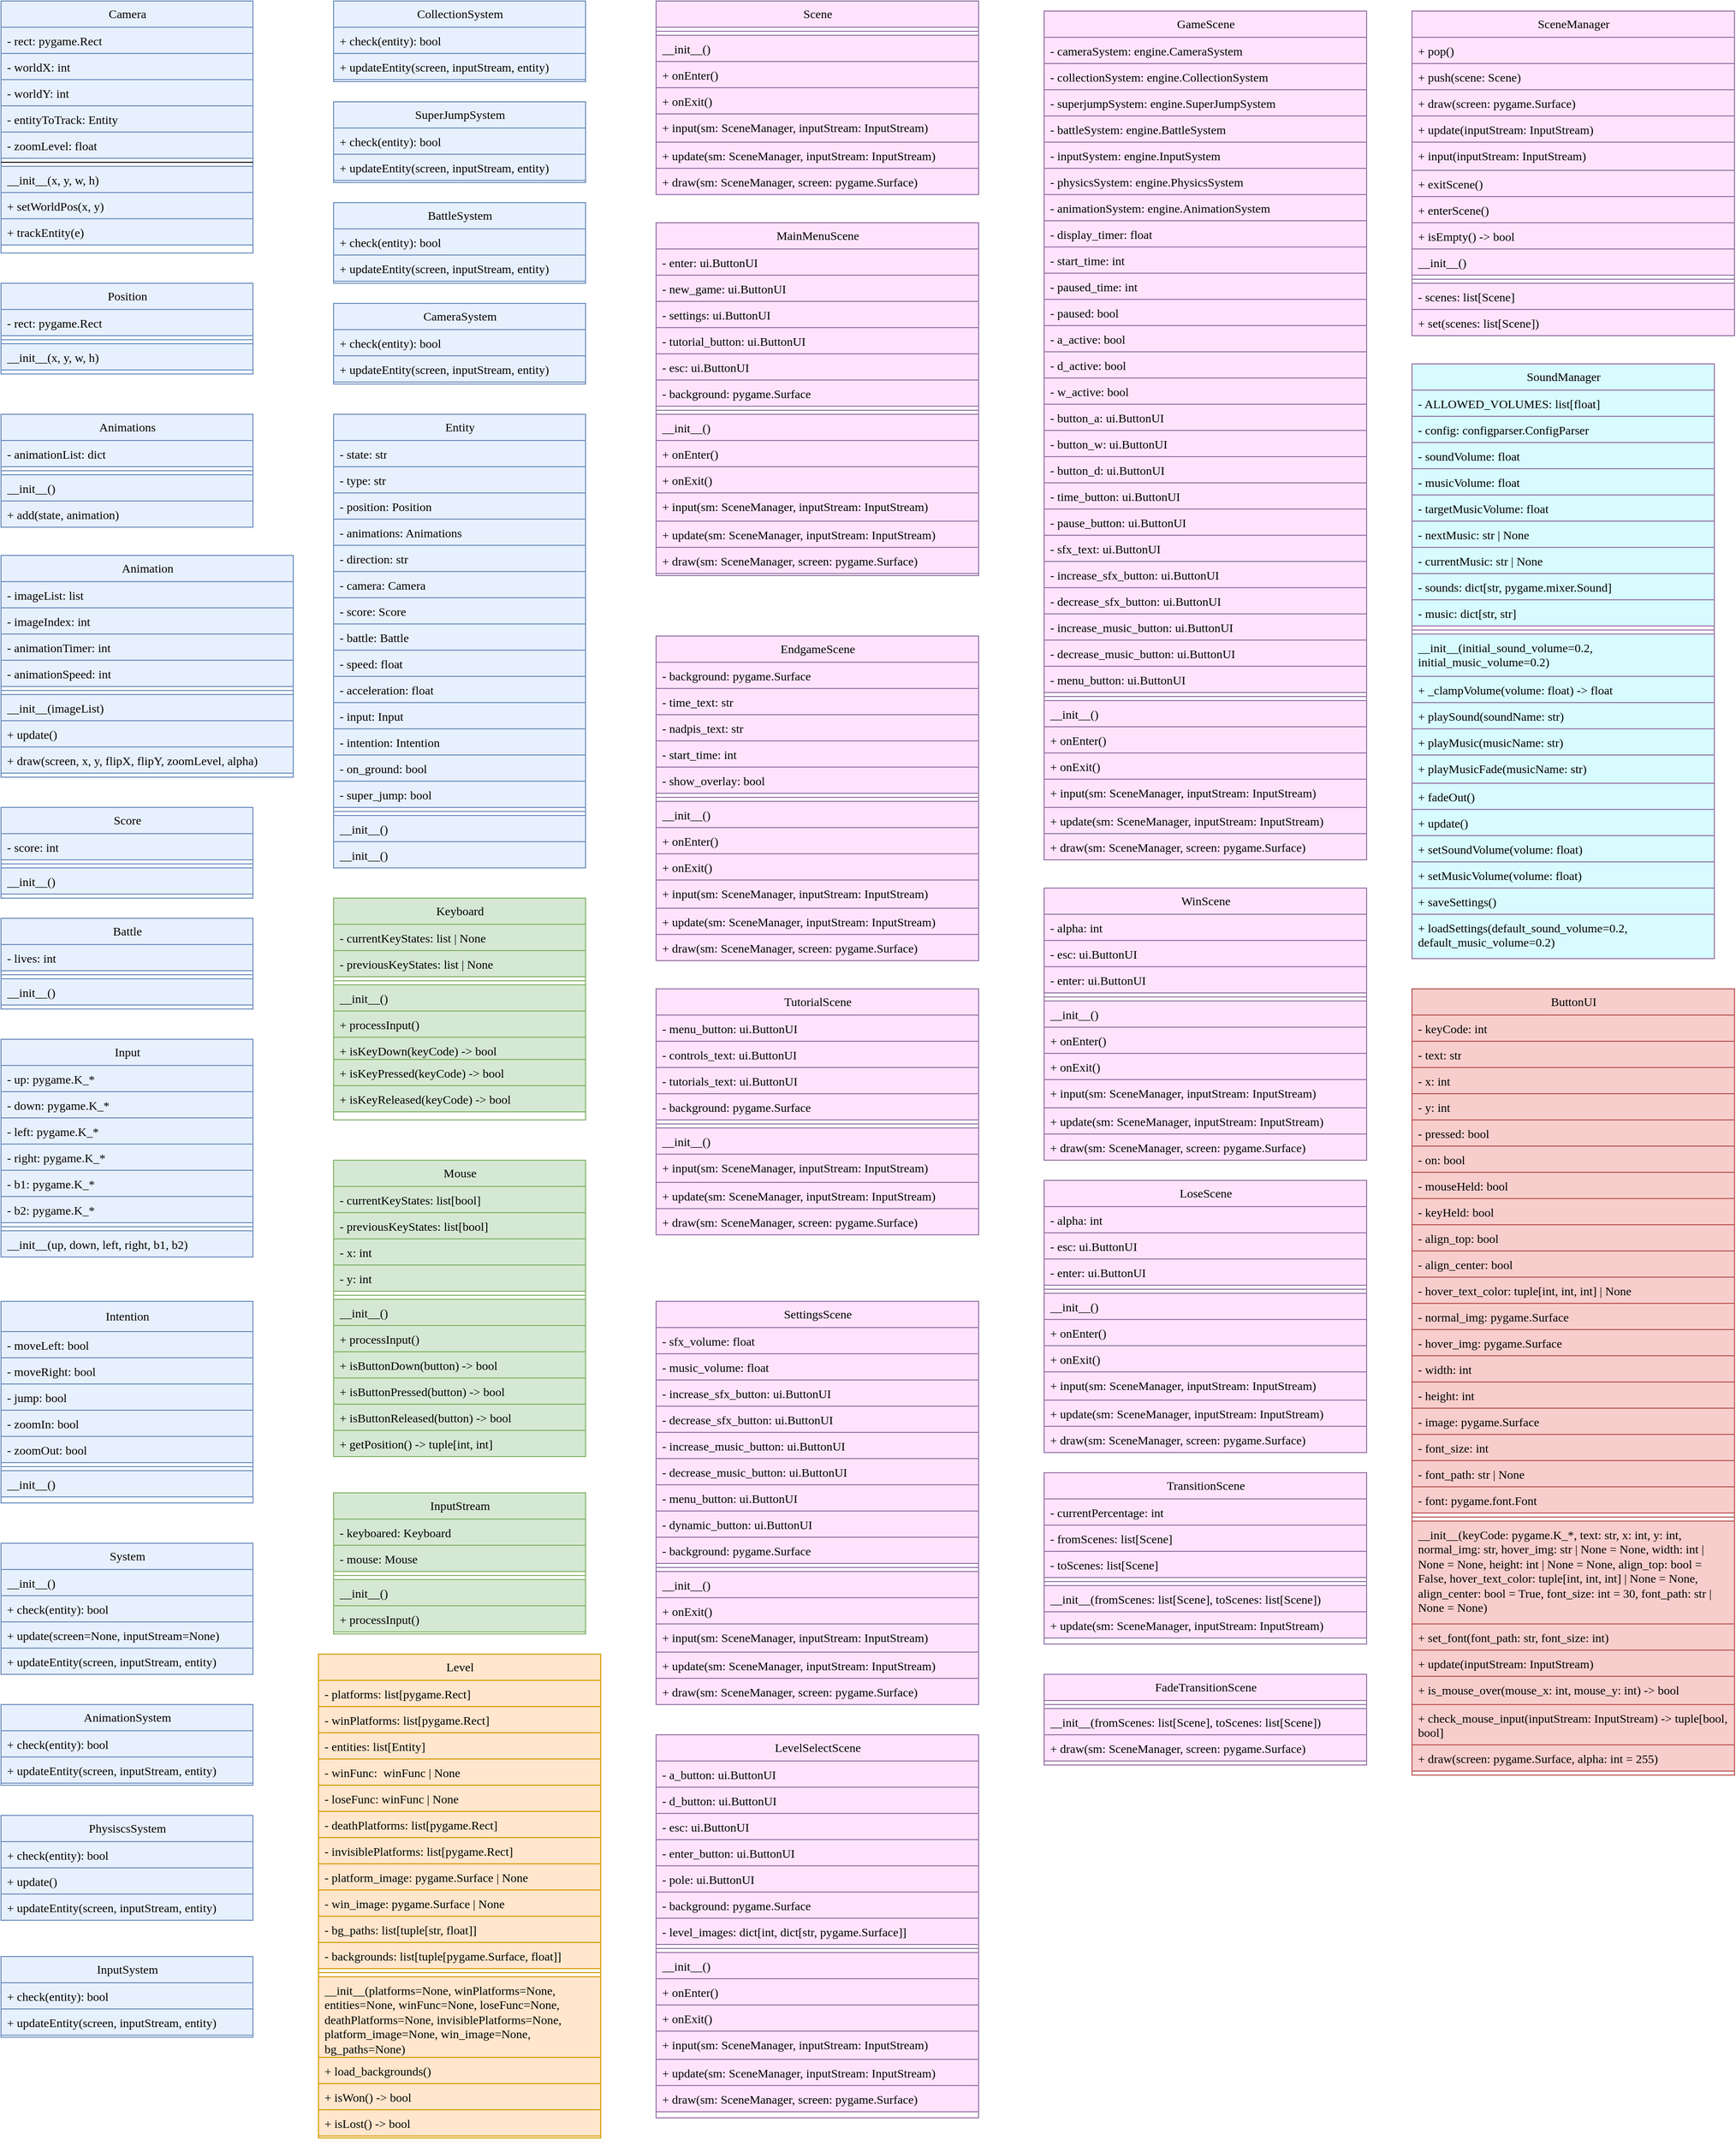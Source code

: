 <mxfile version="26.1.1">
  <diagram name="Page-1" id="c4acf3e9-155e-7222-9cf6-157b1a14988f">
    <mxGraphModel dx="1202" dy="1234" grid="1" gridSize="10" guides="1" tooltips="1" connect="1" arrows="1" fold="1" page="1" pageScale="1" pageWidth="850" pageHeight="1100" background="none" math="0" shadow="0">
      <root>
        <mxCell id="0" />
        <mxCell id="1" parent="0" />
        <mxCell id="17acba5748e5396b-20" value="System" style="swimlane;html=1;fontStyle=0;childLayout=stackLayout;horizontal=1;startSize=26;horizontalStack=0;resizeParent=1;resizeLast=0;collapsible=1;marginBottom=0;swimlaneFillColor=#ffffff;rounded=0;shadow=0;comic=0;labelBackgroundColor=none;strokeWidth=1;fontFamily=Georgia;fontSize=12;align=center;fillColor=light-dark(#e7f0fd, #1d293b);strokeColor=#6c8ebf;fillStyle=auto;" parent="1" vertex="1">
          <mxGeometry x="80" y="1570" width="250" height="130" as="geometry" />
        </mxCell>
        <mxCell id="17acba5748e5396b-21" value="__init__()" style="text;html=1;align=left;verticalAlign=top;spacingLeft=4;spacingRight=4;whiteSpace=wrap;overflow=hidden;rotatable=0;points=[[0,0.5],[1,0.5]];portConstraint=eastwest;fontFamily=Georgia;fontSize=12;fillColor=light-dark(#e7f0fd, #1d293b);strokeColor=#6c8ebf;fillStyle=auto;" parent="17acba5748e5396b-20" vertex="1">
          <mxGeometry y="26" width="250" height="26" as="geometry" />
        </mxCell>
        <mxCell id="17acba5748e5396b-24" value="+ check(entity): bool" style="text;html=1;align=left;verticalAlign=top;spacingLeft=4;spacingRight=4;whiteSpace=wrap;overflow=hidden;rotatable=0;points=[[0,0.5],[1,0.5]];portConstraint=eastwest;fontFamily=Georgia;fontSize=12;fillColor=light-dark(#e7f0fd, #1d293b);strokeColor=#6c8ebf;fillStyle=auto;" parent="17acba5748e5396b-20" vertex="1">
          <mxGeometry y="52" width="250" height="26" as="geometry" />
        </mxCell>
        <mxCell id="B7T8D-MgTJ2rFWrATAyk-13" value="+ update(screen=None, inputStream=None)" style="text;html=1;align=left;verticalAlign=top;spacingLeft=4;spacingRight=4;whiteSpace=wrap;overflow=hidden;rotatable=0;points=[[0,0.5],[1,0.5]];portConstraint=eastwest;fontFamily=Georgia;fontSize=12;fillColor=light-dark(#e7f0fd, #1d293b);strokeColor=#6c8ebf;fillStyle=auto;" parent="17acba5748e5396b-20" vertex="1">
          <mxGeometry y="78" width="250" height="26" as="geometry" />
        </mxCell>
        <mxCell id="B7T8D-MgTJ2rFWrATAyk-14" value="+ updateEntity(screen, inputStream, entity)" style="text;html=1;align=left;verticalAlign=top;spacingLeft=4;spacingRight=4;whiteSpace=wrap;overflow=hidden;rotatable=0;points=[[0,0.5],[1,0.5]];portConstraint=eastwest;fontFamily=Georgia;fontSize=12;fillColor=light-dark(#e7f0fd, #1d293b);strokeColor=#6c8ebf;fillStyle=auto;" parent="17acba5748e5396b-20" vertex="1">
          <mxGeometry y="104" width="250" height="26" as="geometry" />
        </mxCell>
        <mxCell id="B7T8D-MgTJ2rFWrATAyk-16" value="AnimationSystem" style="swimlane;html=1;fontStyle=0;childLayout=stackLayout;horizontal=1;startSize=26;horizontalStack=0;resizeParent=1;resizeLast=0;collapsible=1;marginBottom=0;swimlaneFillColor=#ffffff;rounded=0;shadow=0;comic=0;labelBackgroundColor=none;strokeWidth=1;fontFamily=Georgia;fontSize=12;align=center;fillColor=light-dark(#e7f0fd, #1d293b);strokeColor=#6c8ebf;fillStyle=auto;" parent="1" vertex="1">
          <mxGeometry x="80" y="1730" width="250" height="80" as="geometry" />
        </mxCell>
        <mxCell id="B7T8D-MgTJ2rFWrATAyk-18" value="+ check(entity): bool" style="text;html=1;align=left;verticalAlign=top;spacingLeft=4;spacingRight=4;whiteSpace=wrap;overflow=hidden;rotatable=0;points=[[0,0.5],[1,0.5]];portConstraint=eastwest;fontFamily=Georgia;fontSize=12;fillColor=light-dark(#e7f0fd, #1d293b);strokeColor=#6c8ebf;fillStyle=auto;" parent="B7T8D-MgTJ2rFWrATAyk-16" vertex="1">
          <mxGeometry y="26" width="250" height="26" as="geometry" />
        </mxCell>
        <mxCell id="B7T8D-MgTJ2rFWrATAyk-20" value="+ updateEntity(screen, inputStream, entity)" style="text;html=1;align=left;verticalAlign=top;spacingLeft=4;spacingRight=4;whiteSpace=wrap;overflow=hidden;rotatable=0;points=[[0,0.5],[1,0.5]];portConstraint=eastwest;fontFamily=Georgia;fontSize=12;fillColor=light-dark(#e7f0fd, #1d293b);strokeColor=#6c8ebf;fillStyle=auto;" parent="B7T8D-MgTJ2rFWrATAyk-16" vertex="1">
          <mxGeometry y="52" width="250" height="26" as="geometry" />
        </mxCell>
        <mxCell id="B7T8D-MgTJ2rFWrATAyk-24" value="Camera" style="swimlane;html=1;fontStyle=0;childLayout=stackLayout;horizontal=1;startSize=26;horizontalStack=0;resizeParent=1;resizeLast=0;collapsible=1;marginBottom=0;swimlaneFillColor=#ffffff;rounded=0;shadow=0;comic=0;labelBackgroundColor=none;strokeWidth=1;fontFamily=Georgia;fontSize=12;align=center;fillColor=light-dark(#e7f0fd, #1d293b);strokeColor=#6c8ebf;fillStyle=auto;" parent="1" vertex="1">
          <mxGeometry x="80" y="40" width="250" height="250" as="geometry" />
        </mxCell>
        <mxCell id="B7T8D-MgTJ2rFWrATAyk-25" value="- rect: pygame.Rect" style="text;html=1;align=left;verticalAlign=top;spacingLeft=4;spacingRight=4;whiteSpace=wrap;overflow=hidden;rotatable=0;points=[[0,0.5],[1,0.5]];portConstraint=eastwest;fontFamily=Georgia;fontSize=12;fillColor=light-dark(#e7f0fd, #1d293b);strokeColor=#6c8ebf;fillStyle=auto;" parent="B7T8D-MgTJ2rFWrATAyk-24" vertex="1">
          <mxGeometry y="26" width="250" height="26" as="geometry" />
        </mxCell>
        <mxCell id="B7T8D-MgTJ2rFWrATAyk-51" value="- worldX: int" style="text;html=1;align=left;verticalAlign=top;spacingLeft=4;spacingRight=4;whiteSpace=wrap;overflow=hidden;rotatable=0;points=[[0,0.5],[1,0.5]];portConstraint=eastwest;fontFamily=Georgia;fontSize=12;fillColor=light-dark(#e7f0fd, #1d293b);strokeColor=#6c8ebf;fillStyle=auto;" parent="B7T8D-MgTJ2rFWrATAyk-24" vertex="1">
          <mxGeometry y="52" width="250" height="26" as="geometry" />
        </mxCell>
        <mxCell id="B7T8D-MgTJ2rFWrATAyk-53" value="- worldY: int" style="text;html=1;align=left;verticalAlign=top;spacingLeft=4;spacingRight=4;whiteSpace=wrap;overflow=hidden;rotatable=0;points=[[0,0.5],[1,0.5]];portConstraint=eastwest;fontFamily=Georgia;fontSize=12;fillColor=light-dark(#e7f0fd, #1d293b);strokeColor=#6c8ebf;fillStyle=auto;" parent="B7T8D-MgTJ2rFWrATAyk-24" vertex="1">
          <mxGeometry y="78" width="250" height="26" as="geometry" />
        </mxCell>
        <mxCell id="B7T8D-MgTJ2rFWrATAyk-54" value="- entityToTrack: Entity" style="text;html=1;align=left;verticalAlign=top;spacingLeft=4;spacingRight=4;whiteSpace=wrap;overflow=hidden;rotatable=0;points=[[0,0.5],[1,0.5]];portConstraint=eastwest;fontFamily=Georgia;fontSize=12;fillColor=light-dark(#e7f0fd, #1d293b);strokeColor=#6c8ebf;fillStyle=auto;" parent="B7T8D-MgTJ2rFWrATAyk-24" vertex="1">
          <mxGeometry y="104" width="250" height="26" as="geometry" />
        </mxCell>
        <mxCell id="B7T8D-MgTJ2rFWrATAyk-26" value="- zoomLevel: float" style="text;html=1;align=left;verticalAlign=top;spacingLeft=4;spacingRight=4;whiteSpace=wrap;overflow=hidden;rotatable=0;points=[[0,0.5],[1,0.5]];portConstraint=eastwest;fontFamily=Georgia;fontSize=12;fillColor=light-dark(#e7f0fd, #1d293b);strokeColor=#6c8ebf;fillStyle=auto;" parent="B7T8D-MgTJ2rFWrATAyk-24" vertex="1">
          <mxGeometry y="130" width="250" height="26" as="geometry" />
        </mxCell>
        <mxCell id="B7T8D-MgTJ2rFWrATAyk-27" value="" style="line;strokeWidth=1;align=left;verticalAlign=middle;spacingTop=-1;spacingLeft=3;spacingRight=3;rotatable=0;labelPosition=right;points=[];portConstraint=eastwest;fontFamily=Georgia;fontSize=12;fillColor=light-dark(#e7f0fd, #1d293b);strokeColor=#0A0A0A;fillStyle=auto;" parent="B7T8D-MgTJ2rFWrATAyk-24" vertex="1">
          <mxGeometry y="156" width="250" height="8" as="geometry" />
        </mxCell>
        <mxCell id="B7T8D-MgTJ2rFWrATAyk-58" value="__init__(x, y, w, h)" style="text;html=1;align=left;verticalAlign=top;spacingLeft=4;spacingRight=4;whiteSpace=wrap;overflow=hidden;rotatable=0;points=[[0,0.5],[1,0.5]];portConstraint=eastwest;fontFamily=Georgia;fontSize=12;fillColor=light-dark(#e7f0fd, #1d293b);strokeColor=#6c8ebf;fillStyle=auto;" parent="B7T8D-MgTJ2rFWrATAyk-24" vertex="1">
          <mxGeometry y="164" width="250" height="26" as="geometry" />
        </mxCell>
        <mxCell id="B7T8D-MgTJ2rFWrATAyk-59" value="+ setWorldPos(x, y)" style="text;html=1;align=left;verticalAlign=top;spacingLeft=4;spacingRight=4;whiteSpace=wrap;overflow=hidden;rotatable=0;points=[[0,0.5],[1,0.5]];portConstraint=eastwest;fontFamily=Georgia;fontSize=12;fillColor=light-dark(#e7f0fd, #1d293b);strokeColor=#6c8ebf;fillStyle=auto;" parent="B7T8D-MgTJ2rFWrATAyk-24" vertex="1">
          <mxGeometry y="190" width="250" height="26" as="geometry" />
        </mxCell>
        <mxCell id="B7T8D-MgTJ2rFWrATAyk-57" value="+ trackEntity(e)" style="text;html=1;align=left;verticalAlign=top;spacingLeft=4;spacingRight=4;whiteSpace=wrap;overflow=hidden;rotatable=0;points=[[0,0.5],[1,0.5]];portConstraint=eastwest;fontFamily=Georgia;fontSize=12;fillColor=light-dark(#e7f0fd, #1d293b);strokeColor=#6c8ebf;fillStyle=auto;" parent="B7T8D-MgTJ2rFWrATAyk-24" vertex="1">
          <mxGeometry y="216" width="250" height="26" as="geometry" />
        </mxCell>
        <mxCell id="B7T8D-MgTJ2rFWrATAyk-29" value="PhysiscsSystem" style="swimlane;html=1;fontStyle=0;childLayout=stackLayout;horizontal=1;startSize=26;horizontalStack=0;resizeParent=1;resizeLast=0;collapsible=1;marginBottom=0;swimlaneFillColor=#ffffff;rounded=0;shadow=0;comic=0;labelBackgroundColor=none;strokeWidth=1;fontFamily=Georgia;fontSize=12;align=center;fillColor=light-dark(#e7f0fd, #1d293b);strokeColor=#6c8ebf;fillStyle=auto;" parent="1" vertex="1">
          <mxGeometry x="80" y="1840" width="250" height="104" as="geometry" />
        </mxCell>
        <mxCell id="B7T8D-MgTJ2rFWrATAyk-30" value="+ check(entity): bool" style="text;html=1;align=left;verticalAlign=top;spacingLeft=4;spacingRight=4;whiteSpace=wrap;overflow=hidden;rotatable=0;points=[[0,0.5],[1,0.5]];portConstraint=eastwest;fontFamily=Georgia;fontSize=12;fillColor=light-dark(#e7f0fd, #1d293b);strokeColor=#6c8ebf;fillStyle=auto;" parent="B7T8D-MgTJ2rFWrATAyk-29" vertex="1">
          <mxGeometry y="26" width="250" height="26" as="geometry" />
        </mxCell>
        <mxCell id="B7T8D-MgTJ2rFWrATAyk-33" value="+ update()" style="text;html=1;align=left;verticalAlign=top;spacingLeft=4;spacingRight=4;whiteSpace=wrap;overflow=hidden;rotatable=0;points=[[0,0.5],[1,0.5]];portConstraint=eastwest;fontFamily=Georgia;fontSize=12;fillColor=light-dark(#e7f0fd, #1d293b);strokeColor=#6c8ebf;fillStyle=auto;" parent="B7T8D-MgTJ2rFWrATAyk-29" vertex="1">
          <mxGeometry y="52" width="250" height="26" as="geometry" />
        </mxCell>
        <mxCell id="B7T8D-MgTJ2rFWrATAyk-31" value="+ updateEntity(screen, inputStream, entity)" style="text;html=1;align=left;verticalAlign=top;spacingLeft=4;spacingRight=4;whiteSpace=wrap;overflow=hidden;rotatable=0;points=[[0,0.5],[1,0.5]];portConstraint=eastwest;fontFamily=Georgia;fontSize=12;fillColor=light-dark(#e7f0fd, #1d293b);strokeColor=#6c8ebf;fillStyle=auto;" parent="B7T8D-MgTJ2rFWrATAyk-29" vertex="1">
          <mxGeometry y="78" width="250" height="26" as="geometry" />
        </mxCell>
        <mxCell id="B7T8D-MgTJ2rFWrATAyk-34" value="InputSystem" style="swimlane;html=1;fontStyle=0;childLayout=stackLayout;horizontal=1;startSize=26;horizontalStack=0;resizeParent=1;resizeLast=0;collapsible=1;marginBottom=0;swimlaneFillColor=#ffffff;rounded=0;shadow=0;comic=0;labelBackgroundColor=none;strokeWidth=1;fontFamily=Georgia;fontSize=12;align=center;fillColor=light-dark(#e7f0fd, #1d293b);strokeColor=#6c8ebf;fillStyle=auto;" parent="1" vertex="1">
          <mxGeometry x="80" y="1980" width="250" height="80" as="geometry" />
        </mxCell>
        <mxCell id="B7T8D-MgTJ2rFWrATAyk-35" value="+ check(entity): bool" style="text;html=1;align=left;verticalAlign=top;spacingLeft=4;spacingRight=4;whiteSpace=wrap;overflow=hidden;rotatable=0;points=[[0,0.5],[1,0.5]];portConstraint=eastwest;fontFamily=Georgia;fontSize=12;fillColor=light-dark(#e7f0fd, #1d293b);strokeColor=#6c8ebf;fillStyle=auto;" parent="B7T8D-MgTJ2rFWrATAyk-34" vertex="1">
          <mxGeometry y="26" width="250" height="26" as="geometry" />
        </mxCell>
        <mxCell id="B7T8D-MgTJ2rFWrATAyk-36" value="+ updateEntity(screen, inputStream, entity)" style="text;html=1;align=left;verticalAlign=top;spacingLeft=4;spacingRight=4;whiteSpace=wrap;overflow=hidden;rotatable=0;points=[[0,0.5],[1,0.5]];portConstraint=eastwest;fontFamily=Georgia;fontSize=12;fillColor=light-dark(#e7f0fd, #1d293b);strokeColor=#6c8ebf;fillStyle=auto;" parent="B7T8D-MgTJ2rFWrATAyk-34" vertex="1">
          <mxGeometry y="52" width="250" height="26" as="geometry" />
        </mxCell>
        <mxCell id="B7T8D-MgTJ2rFWrATAyk-37" value="CollectionSystem" style="swimlane;html=1;fontStyle=0;childLayout=stackLayout;horizontal=1;startSize=26;horizontalStack=0;resizeParent=1;resizeLast=0;collapsible=1;marginBottom=0;swimlaneFillColor=#ffffff;rounded=0;shadow=0;comic=0;labelBackgroundColor=none;strokeWidth=1;fontFamily=Georgia;fontSize=12;align=center;fillColor=light-dark(#e7f0fd, #1d293b);strokeColor=#6c8ebf;fillStyle=auto;" parent="1" vertex="1">
          <mxGeometry x="410" y="40" width="250" height="80" as="geometry" />
        </mxCell>
        <mxCell id="B7T8D-MgTJ2rFWrATAyk-38" value="+ check(entity): bool" style="text;html=1;align=left;verticalAlign=top;spacingLeft=4;spacingRight=4;whiteSpace=wrap;overflow=hidden;rotatable=0;points=[[0,0.5],[1,0.5]];portConstraint=eastwest;fontFamily=Georgia;fontSize=12;fillColor=light-dark(#e7f0fd, #1d293b);strokeColor=#6c8ebf;fillStyle=auto;" parent="B7T8D-MgTJ2rFWrATAyk-37" vertex="1">
          <mxGeometry y="26" width="250" height="26" as="geometry" />
        </mxCell>
        <mxCell id="B7T8D-MgTJ2rFWrATAyk-39" value="+ updateEntity(screen, inputStream, entity)" style="text;html=1;align=left;verticalAlign=top;spacingLeft=4;spacingRight=4;whiteSpace=wrap;overflow=hidden;rotatable=0;points=[[0,0.5],[1,0.5]];portConstraint=eastwest;fontFamily=Georgia;fontSize=12;fillColor=light-dark(#e7f0fd, #1d293b);strokeColor=#6c8ebf;fillStyle=auto;" parent="B7T8D-MgTJ2rFWrATAyk-37" vertex="1">
          <mxGeometry y="52" width="250" height="26" as="geometry" />
        </mxCell>
        <mxCell id="B7T8D-MgTJ2rFWrATAyk-40" value="SuperJumpSystem" style="swimlane;html=1;fontStyle=0;childLayout=stackLayout;horizontal=1;startSize=26;horizontalStack=0;resizeParent=1;resizeLast=0;collapsible=1;marginBottom=0;swimlaneFillColor=#ffffff;rounded=0;shadow=0;comic=0;labelBackgroundColor=none;strokeWidth=1;fontFamily=Georgia;fontSize=12;align=center;fillColor=light-dark(#e7f0fd, #1d293b);strokeColor=#6c8ebf;fillStyle=auto;" parent="1" vertex="1">
          <mxGeometry x="410" y="140" width="250" height="80" as="geometry" />
        </mxCell>
        <mxCell id="B7T8D-MgTJ2rFWrATAyk-41" value="+ check(entity): bool" style="text;html=1;align=left;verticalAlign=top;spacingLeft=4;spacingRight=4;whiteSpace=wrap;overflow=hidden;rotatable=0;points=[[0,0.5],[1,0.5]];portConstraint=eastwest;fontFamily=Georgia;fontSize=12;fillColor=light-dark(#e7f0fd, #1d293b);strokeColor=#6c8ebf;fillStyle=auto;" parent="B7T8D-MgTJ2rFWrATAyk-40" vertex="1">
          <mxGeometry y="26" width="250" height="26" as="geometry" />
        </mxCell>
        <mxCell id="B7T8D-MgTJ2rFWrATAyk-42" value="+ updateEntity(screen, inputStream, entity)" style="text;html=1;align=left;verticalAlign=top;spacingLeft=4;spacingRight=4;whiteSpace=wrap;overflow=hidden;rotatable=0;points=[[0,0.5],[1,0.5]];portConstraint=eastwest;fontFamily=Georgia;fontSize=12;fillColor=light-dark(#e7f0fd, #1d293b);strokeColor=#6c8ebf;fillStyle=auto;" parent="B7T8D-MgTJ2rFWrATAyk-40" vertex="1">
          <mxGeometry y="52" width="250" height="26" as="geometry" />
        </mxCell>
        <mxCell id="B7T8D-MgTJ2rFWrATAyk-43" value="BattleSystem" style="swimlane;html=1;fontStyle=0;childLayout=stackLayout;horizontal=1;startSize=26;horizontalStack=0;resizeParent=1;resizeLast=0;collapsible=1;marginBottom=0;swimlaneFillColor=#ffffff;rounded=0;shadow=0;comic=0;labelBackgroundColor=none;strokeWidth=1;fontFamily=Georgia;fontSize=12;align=center;fillColor=light-dark(#e7f0fd, #1d293b);strokeColor=#6c8ebf;fillStyle=auto;" parent="1" vertex="1">
          <mxGeometry x="410" y="240" width="250" height="80" as="geometry" />
        </mxCell>
        <mxCell id="B7T8D-MgTJ2rFWrATAyk-44" value="+ check(entity): bool" style="text;html=1;align=left;verticalAlign=top;spacingLeft=4;spacingRight=4;whiteSpace=wrap;overflow=hidden;rotatable=0;points=[[0,0.5],[1,0.5]];portConstraint=eastwest;fontFamily=Georgia;fontSize=12;fillColor=light-dark(#e7f0fd, #1d293b);strokeColor=#6c8ebf;fillStyle=auto;" parent="B7T8D-MgTJ2rFWrATAyk-43" vertex="1">
          <mxGeometry y="26" width="250" height="26" as="geometry" />
        </mxCell>
        <mxCell id="B7T8D-MgTJ2rFWrATAyk-45" value="+ updateEntity(screen, inputStream, entity)" style="text;html=1;align=left;verticalAlign=top;spacingLeft=4;spacingRight=4;whiteSpace=wrap;overflow=hidden;rotatable=0;points=[[0,0.5],[1,0.5]];portConstraint=eastwest;fontFamily=Georgia;fontSize=12;fillColor=light-dark(#e7f0fd, #1d293b);strokeColor=#6c8ebf;fillStyle=auto;" parent="B7T8D-MgTJ2rFWrATAyk-43" vertex="1">
          <mxGeometry y="52" width="250" height="26" as="geometry" />
        </mxCell>
        <mxCell id="B7T8D-MgTJ2rFWrATAyk-46" value="CameraSystem" style="swimlane;html=1;fontStyle=0;childLayout=stackLayout;horizontal=1;startSize=26;horizontalStack=0;resizeParent=1;resizeLast=0;collapsible=1;marginBottom=0;swimlaneFillColor=#ffffff;rounded=0;shadow=0;comic=0;labelBackgroundColor=none;strokeWidth=1;fontFamily=Georgia;fontSize=12;align=center;fillColor=light-dark(#e7f0fd, #1d293b);strokeColor=#6c8ebf;fillStyle=auto;" parent="1" vertex="1">
          <mxGeometry x="410" y="340" width="250" height="80" as="geometry" />
        </mxCell>
        <mxCell id="B7T8D-MgTJ2rFWrATAyk-47" value="+ check(entity): bool" style="text;html=1;align=left;verticalAlign=top;spacingLeft=4;spacingRight=4;whiteSpace=wrap;overflow=hidden;rotatable=0;points=[[0,0.5],[1,0.5]];portConstraint=eastwest;fontFamily=Georgia;fontSize=12;fillColor=light-dark(#e7f0fd, #1d293b);strokeColor=#6c8ebf;fillStyle=auto;" parent="B7T8D-MgTJ2rFWrATAyk-46" vertex="1">
          <mxGeometry y="26" width="250" height="26" as="geometry" />
        </mxCell>
        <mxCell id="B7T8D-MgTJ2rFWrATAyk-48" value="+ updateEntity(screen, inputStream, entity)" style="text;html=1;align=left;verticalAlign=top;spacingLeft=4;spacingRight=4;whiteSpace=wrap;overflow=hidden;rotatable=0;points=[[0,0.5],[1,0.5]];portConstraint=eastwest;fontFamily=Georgia;fontSize=12;fillColor=light-dark(#e7f0fd, #1d293b);strokeColor=#6c8ebf;fillStyle=auto;" parent="B7T8D-MgTJ2rFWrATAyk-46" vertex="1">
          <mxGeometry y="52" width="250" height="26" as="geometry" />
        </mxCell>
        <mxCell id="B7T8D-MgTJ2rFWrATAyk-60" value="Position" style="swimlane;html=1;fontStyle=0;childLayout=stackLayout;horizontal=1;startSize=26;horizontalStack=0;resizeParent=1;resizeLast=0;collapsible=1;marginBottom=0;swimlaneFillColor=#ffffff;rounded=0;shadow=0;comic=0;labelBackgroundColor=none;strokeWidth=1;fontFamily=Georgia;fontSize=12;align=center;fillColor=light-dark(#e7f0fd, #1d293b);strokeColor=#6c8ebf;fillStyle=auto;" parent="1" vertex="1">
          <mxGeometry x="80" y="320" width="250" height="90" as="geometry" />
        </mxCell>
        <mxCell id="B7T8D-MgTJ2rFWrATAyk-61" value="- rect: pygame.Rect" style="text;html=1;align=left;verticalAlign=top;spacingLeft=4;spacingRight=4;whiteSpace=wrap;overflow=hidden;rotatable=0;points=[[0,0.5],[1,0.5]];portConstraint=eastwest;fontFamily=Georgia;fontSize=12;fillColor=light-dark(#e7f0fd, #1d293b);strokeColor=#6c8ebf;fillStyle=auto;" parent="B7T8D-MgTJ2rFWrATAyk-60" vertex="1">
          <mxGeometry y="26" width="250" height="26" as="geometry" />
        </mxCell>
        <mxCell id="B7T8D-MgTJ2rFWrATAyk-66" value="" style="line;strokeWidth=1;align=left;verticalAlign=middle;spacingTop=-1;spacingLeft=3;spacingRight=3;rotatable=0;labelPosition=right;points=[];portConstraint=eastwest;fontFamily=Georgia;fontSize=12;fillColor=light-dark(#e7f0fd, #1d293b);strokeColor=#6c8ebf;fillStyle=auto;" parent="B7T8D-MgTJ2rFWrATAyk-60" vertex="1">
          <mxGeometry y="52" width="250" height="8" as="geometry" />
        </mxCell>
        <mxCell id="B7T8D-MgTJ2rFWrATAyk-67" value="__init__(x, y, w, h)" style="text;html=1;align=left;verticalAlign=top;spacingLeft=4;spacingRight=4;whiteSpace=wrap;overflow=hidden;rotatable=0;points=[[0,0.5],[1,0.5]];portConstraint=eastwest;fontFamily=Georgia;fontSize=12;fillColor=light-dark(#e7f0fd, #1d293b);strokeColor=#6c8ebf;fillStyle=auto;" parent="B7T8D-MgTJ2rFWrATAyk-60" vertex="1">
          <mxGeometry y="60" width="250" height="26" as="geometry" />
        </mxCell>
        <mxCell id="B7T8D-MgTJ2rFWrATAyk-70" value="Animations" style="swimlane;html=1;fontStyle=0;childLayout=stackLayout;horizontal=1;startSize=26;horizontalStack=0;resizeParent=1;resizeLast=0;collapsible=1;marginBottom=0;swimlaneFillColor=#ffffff;rounded=0;shadow=0;comic=0;labelBackgroundColor=none;strokeWidth=1;fontFamily=Georgia;fontSize=12;align=center;fillColor=light-dark(#e7f0fd, #1d293b);strokeColor=#6c8ebf;fillStyle=auto;" parent="1" vertex="1">
          <mxGeometry x="80" y="450" width="250" height="112" as="geometry" />
        </mxCell>
        <mxCell id="B7T8D-MgTJ2rFWrATAyk-71" value="- animationList: dict" style="text;html=1;align=left;verticalAlign=top;spacingLeft=4;spacingRight=4;whiteSpace=wrap;overflow=hidden;rotatable=0;points=[[0,0.5],[1,0.5]];portConstraint=eastwest;fontFamily=Georgia;fontSize=12;fillColor=light-dark(#e7f0fd, #1d293b);strokeColor=#6c8ebf;fillStyle=auto;" parent="B7T8D-MgTJ2rFWrATAyk-70" vertex="1">
          <mxGeometry y="26" width="250" height="26" as="geometry" />
        </mxCell>
        <mxCell id="B7T8D-MgTJ2rFWrATAyk-72" value="" style="line;strokeWidth=1;align=left;verticalAlign=middle;spacingTop=-1;spacingLeft=3;spacingRight=3;rotatable=0;labelPosition=right;points=[];portConstraint=eastwest;fontFamily=Georgia;fontSize=12;fillColor=light-dark(#e7f0fd, #1d293b);strokeColor=#6c8ebf;fillStyle=auto;" parent="B7T8D-MgTJ2rFWrATAyk-70" vertex="1">
          <mxGeometry y="52" width="250" height="8" as="geometry" />
        </mxCell>
        <mxCell id="B7T8D-MgTJ2rFWrATAyk-74" value="__init__()" style="text;html=1;align=left;verticalAlign=top;spacingLeft=4;spacingRight=4;whiteSpace=wrap;overflow=hidden;rotatable=0;points=[[0,0.5],[1,0.5]];portConstraint=eastwest;fontFamily=Georgia;fontSize=12;fillColor=light-dark(#e7f0fd, #1d293b);strokeColor=#6c8ebf;fillStyle=auto;" parent="B7T8D-MgTJ2rFWrATAyk-70" vertex="1">
          <mxGeometry y="60" width="250" height="26" as="geometry" />
        </mxCell>
        <mxCell id="B7T8D-MgTJ2rFWrATAyk-73" value="+ add(state, animation)" style="text;html=1;align=left;verticalAlign=top;spacingLeft=4;spacingRight=4;whiteSpace=wrap;overflow=hidden;rotatable=0;points=[[0,0.5],[1,0.5]];portConstraint=eastwest;fontFamily=Georgia;fontSize=12;fillColor=light-dark(#e7f0fd, #1d293b);strokeColor=#6c8ebf;fillStyle=auto;" parent="B7T8D-MgTJ2rFWrATAyk-70" vertex="1">
          <mxGeometry y="86" width="250" height="26" as="geometry" />
        </mxCell>
        <mxCell id="B7T8D-MgTJ2rFWrATAyk-75" value="Animation" style="swimlane;html=1;fontStyle=0;childLayout=stackLayout;horizontal=1;startSize=26;horizontalStack=0;resizeParent=1;resizeLast=0;collapsible=1;marginBottom=0;swimlaneFillColor=#ffffff;rounded=0;shadow=0;comic=0;labelBackgroundColor=none;strokeWidth=1;fontFamily=Georgia;fontSize=12;align=center;fillColor=light-dark(#e7f0fd, #1d293b);strokeColor=#6c8ebf;fillStyle=auto;" parent="1" vertex="1">
          <mxGeometry x="80" y="590" width="290" height="220" as="geometry" />
        </mxCell>
        <mxCell id="B7T8D-MgTJ2rFWrATAyk-76" value="- imageList: list" style="text;html=1;align=left;verticalAlign=top;spacingLeft=4;spacingRight=4;whiteSpace=wrap;overflow=hidden;rotatable=0;points=[[0,0.5],[1,0.5]];portConstraint=eastwest;fontFamily=Georgia;fontSize=12;fillColor=light-dark(#e7f0fd, #1d293b);strokeColor=#6c8ebf;fillStyle=auto;" parent="B7T8D-MgTJ2rFWrATAyk-75" vertex="1">
          <mxGeometry y="26" width="290" height="26" as="geometry" />
        </mxCell>
        <mxCell id="B7T8D-MgTJ2rFWrATAyk-77" value="- imageIndex: int" style="text;html=1;align=left;verticalAlign=top;spacingLeft=4;spacingRight=4;whiteSpace=wrap;overflow=hidden;rotatable=0;points=[[0,0.5],[1,0.5]];portConstraint=eastwest;fontFamily=Georgia;fontSize=12;fillColor=light-dark(#e7f0fd, #1d293b);strokeColor=#6c8ebf;fillStyle=auto;" parent="B7T8D-MgTJ2rFWrATAyk-75" vertex="1">
          <mxGeometry y="52" width="290" height="26" as="geometry" />
        </mxCell>
        <mxCell id="B7T8D-MgTJ2rFWrATAyk-85" value="- animationTimer: int" style="text;html=1;align=left;verticalAlign=top;spacingLeft=4;spacingRight=4;whiteSpace=wrap;overflow=hidden;rotatable=0;points=[[0,0.5],[1,0.5]];portConstraint=eastwest;fontFamily=Georgia;fontSize=12;fillColor=light-dark(#e7f0fd, #1d293b);strokeColor=#6c8ebf;fillStyle=auto;" parent="B7T8D-MgTJ2rFWrATAyk-75" vertex="1">
          <mxGeometry y="78" width="290" height="26" as="geometry" />
        </mxCell>
        <mxCell id="B7T8D-MgTJ2rFWrATAyk-78" value="- animationSpeed: int" style="text;html=1;align=left;verticalAlign=top;spacingLeft=4;spacingRight=4;whiteSpace=wrap;overflow=hidden;rotatable=0;points=[[0,0.5],[1,0.5]];portConstraint=eastwest;fontFamily=Georgia;fontSize=12;fillColor=light-dark(#e7f0fd, #1d293b);strokeColor=#6c8ebf;fillStyle=auto;" parent="B7T8D-MgTJ2rFWrATAyk-75" vertex="1">
          <mxGeometry y="104" width="290" height="26" as="geometry" />
        </mxCell>
        <mxCell id="B7T8D-MgTJ2rFWrATAyk-81" value="" style="line;strokeWidth=1;align=left;verticalAlign=middle;spacingTop=-1;spacingLeft=3;spacingRight=3;rotatable=0;labelPosition=right;points=[];portConstraint=eastwest;fontFamily=Georgia;fontSize=12;fillColor=light-dark(#e7f0fd, #1d293b);strokeColor=#6c8ebf;fillStyle=auto;" parent="B7T8D-MgTJ2rFWrATAyk-75" vertex="1">
          <mxGeometry y="130" width="290" height="8" as="geometry" />
        </mxCell>
        <mxCell id="B7T8D-MgTJ2rFWrATAyk-82" value="__init__(imageList)" style="text;html=1;align=left;verticalAlign=top;spacingLeft=4;spacingRight=4;whiteSpace=wrap;overflow=hidden;rotatable=0;points=[[0,0.5],[1,0.5]];portConstraint=eastwest;fontFamily=Georgia;fontSize=12;fillColor=light-dark(#e7f0fd, #1d293b);strokeColor=#6c8ebf;fillStyle=auto;" parent="B7T8D-MgTJ2rFWrATAyk-75" vertex="1">
          <mxGeometry y="138" width="290" height="26" as="geometry" />
        </mxCell>
        <mxCell id="B7T8D-MgTJ2rFWrATAyk-83" value="+ update()" style="text;html=1;align=left;verticalAlign=top;spacingLeft=4;spacingRight=4;whiteSpace=wrap;overflow=hidden;rotatable=0;points=[[0,0.5],[1,0.5]];portConstraint=eastwest;fontFamily=Georgia;fontSize=12;fillColor=light-dark(#e7f0fd, #1d293b);strokeColor=#6c8ebf;fillStyle=auto;" parent="B7T8D-MgTJ2rFWrATAyk-75" vertex="1">
          <mxGeometry y="164" width="290" height="26" as="geometry" />
        </mxCell>
        <mxCell id="B7T8D-MgTJ2rFWrATAyk-84" value="+ draw(screen, x, y, flipX, flipY, zoomLevel, alpha)" style="text;html=1;align=left;verticalAlign=top;spacingLeft=4;spacingRight=4;whiteSpace=wrap;overflow=hidden;rotatable=0;points=[[0,0.5],[1,0.5]];portConstraint=eastwest;fontFamily=Georgia;fontSize=12;fillColor=light-dark(#e7f0fd, #1d293b);strokeColor=#6c8ebf;fillStyle=auto;" parent="B7T8D-MgTJ2rFWrATAyk-75" vertex="1">
          <mxGeometry y="190" width="290" height="26" as="geometry" />
        </mxCell>
        <mxCell id="B7T8D-MgTJ2rFWrATAyk-87" value="Score" style="swimlane;html=1;fontStyle=0;childLayout=stackLayout;horizontal=1;startSize=26;horizontalStack=0;resizeParent=1;resizeLast=0;collapsible=1;marginBottom=0;swimlaneFillColor=#ffffff;rounded=0;shadow=0;comic=0;labelBackgroundColor=none;strokeWidth=1;fontFamily=Georgia;fontSize=12;align=center;fillColor=light-dark(#e7f0fd, #1d293b);strokeColor=#6c8ebf;fillStyle=auto;" parent="1" vertex="1">
          <mxGeometry x="80" y="840" width="250" height="90" as="geometry" />
        </mxCell>
        <mxCell id="B7T8D-MgTJ2rFWrATAyk-88" value="- score: int" style="text;html=1;align=left;verticalAlign=top;spacingLeft=4;spacingRight=4;whiteSpace=wrap;overflow=hidden;rotatable=0;points=[[0,0.5],[1,0.5]];portConstraint=eastwest;fontFamily=Georgia;fontSize=12;fillColor=light-dark(#e7f0fd, #1d293b);strokeColor=#6c8ebf;fillStyle=auto;" parent="B7T8D-MgTJ2rFWrATAyk-87" vertex="1">
          <mxGeometry y="26" width="250" height="26" as="geometry" />
        </mxCell>
        <mxCell id="B7T8D-MgTJ2rFWrATAyk-89" value="" style="line;strokeWidth=1;align=left;verticalAlign=middle;spacingTop=-1;spacingLeft=3;spacingRight=3;rotatable=0;labelPosition=right;points=[];portConstraint=eastwest;fontFamily=Georgia;fontSize=12;fillColor=light-dark(#e7f0fd, #1d293b);strokeColor=#6c8ebf;fillStyle=auto;" parent="B7T8D-MgTJ2rFWrATAyk-87" vertex="1">
          <mxGeometry y="52" width="250" height="8" as="geometry" />
        </mxCell>
        <mxCell id="B7T8D-MgTJ2rFWrATAyk-90" value="__init__()" style="text;html=1;align=left;verticalAlign=top;spacingLeft=4;spacingRight=4;whiteSpace=wrap;overflow=hidden;rotatable=0;points=[[0,0.5],[1,0.5]];portConstraint=eastwest;fontFamily=Georgia;fontSize=12;fillColor=light-dark(#e7f0fd, #1d293b);strokeColor=#6c8ebf;fillStyle=auto;" parent="B7T8D-MgTJ2rFWrATAyk-87" vertex="1">
          <mxGeometry y="60" width="250" height="26" as="geometry" />
        </mxCell>
        <mxCell id="B7T8D-MgTJ2rFWrATAyk-92" value="Battle" style="swimlane;html=1;fontStyle=0;childLayout=stackLayout;horizontal=1;startSize=26;horizontalStack=0;resizeParent=1;resizeLast=0;collapsible=1;marginBottom=0;swimlaneFillColor=#ffffff;rounded=0;shadow=0;comic=0;labelBackgroundColor=none;strokeWidth=1;fontFamily=Georgia;fontSize=12;align=center;fillColor=light-dark(#e7f0fd, #1d293b);strokeColor=#6c8ebf;fillStyle=auto;" parent="1" vertex="1">
          <mxGeometry x="80" y="950" width="250" height="90" as="geometry" />
        </mxCell>
        <mxCell id="B7T8D-MgTJ2rFWrATAyk-93" value="- lives: int" style="text;html=1;align=left;verticalAlign=top;spacingLeft=4;spacingRight=4;whiteSpace=wrap;overflow=hidden;rotatable=0;points=[[0,0.5],[1,0.5]];portConstraint=eastwest;fontFamily=Georgia;fontSize=12;fillColor=light-dark(#e7f0fd, #1d293b);strokeColor=#6c8ebf;fillStyle=auto;" parent="B7T8D-MgTJ2rFWrATAyk-92" vertex="1">
          <mxGeometry y="26" width="250" height="26" as="geometry" />
        </mxCell>
        <mxCell id="B7T8D-MgTJ2rFWrATAyk-94" value="" style="line;strokeWidth=1;align=left;verticalAlign=middle;spacingTop=-1;spacingLeft=3;spacingRight=3;rotatable=0;labelPosition=right;points=[];portConstraint=eastwest;fontFamily=Georgia;fontSize=12;fillColor=light-dark(#e7f0fd, #1d293b);strokeColor=#6c8ebf;fillStyle=auto;" parent="B7T8D-MgTJ2rFWrATAyk-92" vertex="1">
          <mxGeometry y="52" width="250" height="8" as="geometry" />
        </mxCell>
        <mxCell id="B7T8D-MgTJ2rFWrATAyk-95" value="__init__()" style="text;html=1;align=left;verticalAlign=top;spacingLeft=4;spacingRight=4;whiteSpace=wrap;overflow=hidden;rotatable=0;points=[[0,0.5],[1,0.5]];portConstraint=eastwest;fontFamily=Georgia;fontSize=12;fillColor=light-dark(#e7f0fd, #1d293b);strokeColor=#6c8ebf;fillStyle=auto;" parent="B7T8D-MgTJ2rFWrATAyk-92" vertex="1">
          <mxGeometry y="60" width="250" height="26" as="geometry" />
        </mxCell>
        <mxCell id="B7T8D-MgTJ2rFWrATAyk-96" value="Input" style="swimlane;html=1;fontStyle=0;childLayout=stackLayout;horizontal=1;startSize=26;horizontalStack=0;resizeParent=1;resizeLast=0;collapsible=1;marginBottom=0;swimlaneFillColor=#ffffff;rounded=0;shadow=0;comic=0;labelBackgroundColor=none;strokeWidth=1;fontFamily=Georgia;fontSize=12;align=center;fillColor=light-dark(#e7f0fd, #1d293b);strokeColor=#6c8ebf;fillStyle=auto;" parent="1" vertex="1">
          <mxGeometry x="80" y="1070" width="250" height="216" as="geometry" />
        </mxCell>
        <mxCell id="B7T8D-MgTJ2rFWrATAyk-102" value="- up: pygame.K_*" style="text;html=1;align=left;verticalAlign=top;spacingLeft=4;spacingRight=4;whiteSpace=wrap;overflow=hidden;rotatable=0;points=[[0,0.5],[1,0.5]];portConstraint=eastwest;fontFamily=Georgia;fontSize=12;fillColor=light-dark(#e7f0fd, #1d293b);strokeColor=#6c8ebf;fillStyle=auto;" parent="B7T8D-MgTJ2rFWrATAyk-96" vertex="1">
          <mxGeometry y="26" width="250" height="26" as="geometry" />
        </mxCell>
        <mxCell id="B7T8D-MgTJ2rFWrATAyk-103" value="- down: pygame.K_*" style="text;html=1;align=left;verticalAlign=top;spacingLeft=4;spacingRight=4;whiteSpace=wrap;overflow=hidden;rotatable=0;points=[[0,0.5],[1,0.5]];portConstraint=eastwest;fontFamily=Georgia;fontSize=12;fillColor=light-dark(#e7f0fd, #1d293b);strokeColor=#6c8ebf;fillStyle=auto;" parent="B7T8D-MgTJ2rFWrATAyk-96" vertex="1">
          <mxGeometry y="52" width="250" height="26" as="geometry" />
        </mxCell>
        <mxCell id="B7T8D-MgTJ2rFWrATAyk-104" value="- left: pygame.K_*" style="text;html=1;align=left;verticalAlign=top;spacingLeft=4;spacingRight=4;whiteSpace=wrap;overflow=hidden;rotatable=0;points=[[0,0.5],[1,0.5]];portConstraint=eastwest;fontFamily=Georgia;fontSize=12;fillColor=light-dark(#e7f0fd, #1d293b);strokeColor=#6c8ebf;fillStyle=auto;" parent="B7T8D-MgTJ2rFWrATAyk-96" vertex="1">
          <mxGeometry y="78" width="250" height="26" as="geometry" />
        </mxCell>
        <mxCell id="B7T8D-MgTJ2rFWrATAyk-105" value="- right: pygame.K_*" style="text;html=1;align=left;verticalAlign=top;spacingLeft=4;spacingRight=4;whiteSpace=wrap;overflow=hidden;rotatable=0;points=[[0,0.5],[1,0.5]];portConstraint=eastwest;fontFamily=Georgia;fontSize=12;fillColor=light-dark(#e7f0fd, #1d293b);strokeColor=#6c8ebf;fillStyle=auto;" parent="B7T8D-MgTJ2rFWrATAyk-96" vertex="1">
          <mxGeometry y="104" width="250" height="26" as="geometry" />
        </mxCell>
        <mxCell id="B7T8D-MgTJ2rFWrATAyk-106" value="- b1: pygame.K_*" style="text;html=1;align=left;verticalAlign=top;spacingLeft=4;spacingRight=4;whiteSpace=wrap;overflow=hidden;rotatable=0;points=[[0,0.5],[1,0.5]];portConstraint=eastwest;fontFamily=Georgia;fontSize=12;fillColor=light-dark(#e7f0fd, #1d293b);strokeColor=#6c8ebf;fillStyle=auto;" parent="B7T8D-MgTJ2rFWrATAyk-96" vertex="1">
          <mxGeometry y="130" width="250" height="26" as="geometry" />
        </mxCell>
        <mxCell id="B7T8D-MgTJ2rFWrATAyk-97" value="- b2: pygame.K_*" style="text;html=1;align=left;verticalAlign=top;spacingLeft=4;spacingRight=4;whiteSpace=wrap;overflow=hidden;rotatable=0;points=[[0,0.5],[1,0.5]];portConstraint=eastwest;fontFamily=Georgia;fontSize=12;fillColor=light-dark(#e7f0fd, #1d293b);strokeColor=#6c8ebf;fillStyle=auto;" parent="B7T8D-MgTJ2rFWrATAyk-96" vertex="1">
          <mxGeometry y="156" width="250" height="26" as="geometry" />
        </mxCell>
        <mxCell id="B7T8D-MgTJ2rFWrATAyk-98" value="" style="line;strokeWidth=1;align=left;verticalAlign=middle;spacingTop=-1;spacingLeft=3;spacingRight=3;rotatable=0;labelPosition=right;points=[];portConstraint=eastwest;fontFamily=Georgia;fontSize=12;fillColor=light-dark(#e7f0fd, #1d293b);strokeColor=#6c8ebf;fillStyle=auto;" parent="B7T8D-MgTJ2rFWrATAyk-96" vertex="1">
          <mxGeometry y="182" width="250" height="8" as="geometry" />
        </mxCell>
        <mxCell id="B7T8D-MgTJ2rFWrATAyk-99" value="__init__(up, down, left, right, b1, b2)" style="text;html=1;align=left;verticalAlign=top;spacingLeft=4;spacingRight=4;whiteSpace=wrap;overflow=hidden;rotatable=0;points=[[0,0.5],[1,0.5]];portConstraint=eastwest;fontFamily=Georgia;fontSize=12;fillColor=light-dark(#e7f0fd, #1d293b);strokeColor=#6c8ebf;fillStyle=auto;" parent="B7T8D-MgTJ2rFWrATAyk-96" vertex="1">
          <mxGeometry y="190" width="250" height="26" as="geometry" />
        </mxCell>
        <mxCell id="B7T8D-MgTJ2rFWrATAyk-107" value="Intention" style="swimlane;html=1;fontStyle=0;childLayout=stackLayout;horizontal=1;startSize=30;horizontalStack=0;resizeParent=1;resizeLast=0;collapsible=1;marginBottom=0;swimlaneFillColor=#ffffff;rounded=0;shadow=0;comic=0;labelBackgroundColor=none;strokeWidth=1;fontFamily=Georgia;fontSize=12;align=center;fillColor=light-dark(#e7f0fd, #1d293b);strokeColor=#6c8ebf;fillStyle=auto;" parent="1" vertex="1">
          <mxGeometry x="80" y="1330" width="250" height="200" as="geometry" />
        </mxCell>
        <mxCell id="B7T8D-MgTJ2rFWrATAyk-116" value="- moveLeft: bool" style="text;html=1;align=left;verticalAlign=top;spacingLeft=4;spacingRight=4;whiteSpace=wrap;overflow=hidden;rotatable=0;points=[[0,0.5],[1,0.5]];portConstraint=eastwest;fontFamily=Georgia;fontSize=12;fillColor=light-dark(#e7f0fd, #1d293b);strokeColor=#6c8ebf;fillStyle=auto;" parent="B7T8D-MgTJ2rFWrATAyk-107" vertex="1">
          <mxGeometry y="30" width="250" height="26" as="geometry" />
        </mxCell>
        <mxCell id="B7T8D-MgTJ2rFWrATAyk-117" value="- moveRight: bool" style="text;html=1;align=left;verticalAlign=top;spacingLeft=4;spacingRight=4;whiteSpace=wrap;overflow=hidden;rotatable=0;points=[[0,0.5],[1,0.5]];portConstraint=eastwest;fontFamily=Georgia;fontSize=12;fillColor=light-dark(#e7f0fd, #1d293b);strokeColor=#6c8ebf;fillStyle=auto;" parent="B7T8D-MgTJ2rFWrATAyk-107" vertex="1">
          <mxGeometry y="56" width="250" height="26" as="geometry" />
        </mxCell>
        <mxCell id="B7T8D-MgTJ2rFWrATAyk-118" value="- jump: bool" style="text;html=1;align=left;verticalAlign=top;spacingLeft=4;spacingRight=4;whiteSpace=wrap;overflow=hidden;rotatable=0;points=[[0,0.5],[1,0.5]];portConstraint=eastwest;fontFamily=Georgia;fontSize=12;fillColor=light-dark(#e7f0fd, #1d293b);strokeColor=#6c8ebf;fillStyle=auto;" parent="B7T8D-MgTJ2rFWrATAyk-107" vertex="1">
          <mxGeometry y="82" width="250" height="26" as="geometry" />
        </mxCell>
        <mxCell id="B7T8D-MgTJ2rFWrATAyk-119" value="- zoomIn: bool" style="text;html=1;align=left;verticalAlign=top;spacingLeft=4;spacingRight=4;whiteSpace=wrap;overflow=hidden;rotatable=0;points=[[0,0.5],[1,0.5]];portConstraint=eastwest;fontFamily=Georgia;fontSize=12;fillColor=light-dark(#e7f0fd, #1d293b);strokeColor=#6c8ebf;fillStyle=auto;" parent="B7T8D-MgTJ2rFWrATAyk-107" vertex="1">
          <mxGeometry y="108" width="250" height="26" as="geometry" />
        </mxCell>
        <mxCell id="B7T8D-MgTJ2rFWrATAyk-113" value="- zoomOut: bool" style="text;html=1;align=left;verticalAlign=top;spacingLeft=4;spacingRight=4;whiteSpace=wrap;overflow=hidden;rotatable=0;points=[[0,0.5],[1,0.5]];portConstraint=eastwest;fontFamily=Georgia;fontSize=12;fillColor=light-dark(#e7f0fd, #1d293b);strokeColor=#6c8ebf;fillStyle=auto;" parent="B7T8D-MgTJ2rFWrATAyk-107" vertex="1">
          <mxGeometry y="134" width="250" height="26" as="geometry" />
        </mxCell>
        <mxCell id="B7T8D-MgTJ2rFWrATAyk-114" value="" style="line;strokeWidth=1;align=left;verticalAlign=middle;spacingTop=-1;spacingLeft=3;spacingRight=3;rotatable=0;labelPosition=right;points=[];portConstraint=eastwest;fontFamily=Georgia;fontSize=12;fillColor=light-dark(#e7f0fd, #1d293b);strokeColor=#6c8ebf;fillStyle=auto;" parent="B7T8D-MgTJ2rFWrATAyk-107" vertex="1">
          <mxGeometry y="160" width="250" height="8" as="geometry" />
        </mxCell>
        <mxCell id="B7T8D-MgTJ2rFWrATAyk-115" value="__init__()" style="text;html=1;align=left;verticalAlign=top;spacingLeft=4;spacingRight=4;whiteSpace=wrap;overflow=hidden;rotatable=0;points=[[0,0.5],[1,0.5]];portConstraint=eastwest;fontFamily=Georgia;fontSize=12;fillColor=light-dark(#e7f0fd, #1d293b);strokeColor=#6c8ebf;fillStyle=auto;" parent="B7T8D-MgTJ2rFWrATAyk-107" vertex="1">
          <mxGeometry y="168" width="250" height="26" as="geometry" />
        </mxCell>
        <mxCell id="B7T8D-MgTJ2rFWrATAyk-120" value="Entity" style="swimlane;html=1;fontStyle=0;childLayout=stackLayout;horizontal=1;startSize=26;horizontalStack=0;resizeParent=1;resizeLast=0;collapsible=1;marginBottom=0;swimlaneFillColor=#ffffff;rounded=0;shadow=0;comic=0;labelBackgroundColor=none;strokeWidth=1;fontFamily=Georgia;fontSize=12;align=center;fillColor=light-dark(#e7f0fd, #1d293b);strokeColor=#6c8ebf;fillStyle=auto;" parent="1" vertex="1">
          <mxGeometry x="410" y="450" width="250" height="450" as="geometry" />
        </mxCell>
        <mxCell id="B7T8D-MgTJ2rFWrATAyk-121" value="- state: str" style="text;html=1;align=left;verticalAlign=top;spacingLeft=4;spacingRight=4;whiteSpace=wrap;overflow=hidden;rotatable=0;points=[[0,0.5],[1,0.5]];portConstraint=eastwest;fontFamily=Georgia;fontSize=12;fillColor=light-dark(#e7f0fd, #1d293b);strokeColor=#6c8ebf;fillStyle=auto;" parent="B7T8D-MgTJ2rFWrATAyk-120" vertex="1">
          <mxGeometry y="26" width="250" height="26" as="geometry" />
        </mxCell>
        <mxCell id="B7T8D-MgTJ2rFWrATAyk-122" value="- type: str" style="text;html=1;align=left;verticalAlign=top;spacingLeft=4;spacingRight=4;whiteSpace=wrap;overflow=hidden;rotatable=0;points=[[0,0.5],[1,0.5]];portConstraint=eastwest;fontFamily=Georgia;fontSize=12;fillColor=light-dark(#e7f0fd, #1d293b);strokeColor=#6c8ebf;fillStyle=auto;" parent="B7T8D-MgTJ2rFWrATAyk-120" vertex="1">
          <mxGeometry y="52" width="250" height="26" as="geometry" />
        </mxCell>
        <mxCell id="B7T8D-MgTJ2rFWrATAyk-123" value="- position: Position" style="text;html=1;align=left;verticalAlign=top;spacingLeft=4;spacingRight=4;whiteSpace=wrap;overflow=hidden;rotatable=0;points=[[0,0.5],[1,0.5]];portConstraint=eastwest;fontFamily=Georgia;fontSize=12;fillColor=light-dark(#e7f0fd, #1d293b);strokeColor=#6c8ebf;fillStyle=auto;" parent="B7T8D-MgTJ2rFWrATAyk-120" vertex="1">
          <mxGeometry y="78" width="250" height="26" as="geometry" />
        </mxCell>
        <mxCell id="B7T8D-MgTJ2rFWrATAyk-124" value="- animations: Animations" style="text;html=1;align=left;verticalAlign=top;spacingLeft=4;spacingRight=4;whiteSpace=wrap;overflow=hidden;rotatable=0;points=[[0,0.5],[1,0.5]];portConstraint=eastwest;fontFamily=Georgia;fontSize=12;fillColor=light-dark(#e7f0fd, #1d293b);strokeColor=#6c8ebf;fillStyle=auto;" parent="B7T8D-MgTJ2rFWrATAyk-120" vertex="1">
          <mxGeometry y="104" width="250" height="26" as="geometry" />
        </mxCell>
        <mxCell id="B7T8D-MgTJ2rFWrATAyk-125" value="- direction: str" style="text;html=1;align=left;verticalAlign=top;spacingLeft=4;spacingRight=4;whiteSpace=wrap;overflow=hidden;rotatable=0;points=[[0,0.5],[1,0.5]];portConstraint=eastwest;fontFamily=Georgia;fontSize=12;fillColor=light-dark(#e7f0fd, #1d293b);strokeColor=#6c8ebf;fillStyle=auto;" parent="B7T8D-MgTJ2rFWrATAyk-120" vertex="1">
          <mxGeometry y="130" width="250" height="26" as="geometry" />
        </mxCell>
        <mxCell id="B7T8D-MgTJ2rFWrATAyk-126" value="- camera: Camera" style="text;html=1;align=left;verticalAlign=top;spacingLeft=4;spacingRight=4;whiteSpace=wrap;overflow=hidden;rotatable=0;points=[[0,0.5],[1,0.5]];portConstraint=eastwest;fontFamily=Georgia;fontSize=12;fillColor=light-dark(#e7f0fd, #1d293b);strokeColor=#6c8ebf;fillStyle=auto;" parent="B7T8D-MgTJ2rFWrATAyk-120" vertex="1">
          <mxGeometry y="156" width="250" height="26" as="geometry" />
        </mxCell>
        <mxCell id="B7T8D-MgTJ2rFWrATAyk-130" value="- score: Score" style="text;html=1;align=left;verticalAlign=top;spacingLeft=4;spacingRight=4;whiteSpace=wrap;overflow=hidden;rotatable=0;points=[[0,0.5],[1,0.5]];portConstraint=eastwest;fontFamily=Georgia;fontSize=12;fillColor=light-dark(#e7f0fd, #1d293b);strokeColor=#6c8ebf;fillStyle=auto;" parent="B7T8D-MgTJ2rFWrATAyk-120" vertex="1">
          <mxGeometry y="182" width="250" height="26" as="geometry" />
        </mxCell>
        <mxCell id="B7T8D-MgTJ2rFWrATAyk-131" value="- battle: Battle" style="text;html=1;align=left;verticalAlign=top;spacingLeft=4;spacingRight=4;whiteSpace=wrap;overflow=hidden;rotatable=0;points=[[0,0.5],[1,0.5]];portConstraint=eastwest;fontFamily=Georgia;fontSize=12;fillColor=light-dark(#e7f0fd, #1d293b);strokeColor=#6c8ebf;fillStyle=auto;" parent="B7T8D-MgTJ2rFWrATAyk-120" vertex="1">
          <mxGeometry y="208" width="250" height="26" as="geometry" />
        </mxCell>
        <mxCell id="B7T8D-MgTJ2rFWrATAyk-132" value="- speed: float" style="text;html=1;align=left;verticalAlign=top;spacingLeft=4;spacingRight=4;whiteSpace=wrap;overflow=hidden;rotatable=0;points=[[0,0.5],[1,0.5]];portConstraint=eastwest;fontFamily=Georgia;fontSize=12;fillColor=light-dark(#e7f0fd, #1d293b);strokeColor=#6c8ebf;fillStyle=auto;" parent="B7T8D-MgTJ2rFWrATAyk-120" vertex="1">
          <mxGeometry y="234" width="250" height="26" as="geometry" />
        </mxCell>
        <mxCell id="B7T8D-MgTJ2rFWrATAyk-133" value="- acceleration: float" style="text;html=1;align=left;verticalAlign=top;spacingLeft=4;spacingRight=4;whiteSpace=wrap;overflow=hidden;rotatable=0;points=[[0,0.5],[1,0.5]];portConstraint=eastwest;fontFamily=Georgia;fontSize=12;fillColor=light-dark(#e7f0fd, #1d293b);strokeColor=#6c8ebf;fillStyle=auto;" parent="B7T8D-MgTJ2rFWrATAyk-120" vertex="1">
          <mxGeometry y="260" width="250" height="26" as="geometry" />
        </mxCell>
        <mxCell id="B7T8D-MgTJ2rFWrATAyk-134" value="- input: Input" style="text;html=1;align=left;verticalAlign=top;spacingLeft=4;spacingRight=4;whiteSpace=wrap;overflow=hidden;rotatable=0;points=[[0,0.5],[1,0.5]];portConstraint=eastwest;fontFamily=Georgia;fontSize=12;fillColor=light-dark(#e7f0fd, #1d293b);strokeColor=#6c8ebf;fillStyle=auto;" parent="B7T8D-MgTJ2rFWrATAyk-120" vertex="1">
          <mxGeometry y="286" width="250" height="26" as="geometry" />
        </mxCell>
        <mxCell id="B7T8D-MgTJ2rFWrATAyk-135" value="- intention: Intention" style="text;html=1;align=left;verticalAlign=top;spacingLeft=4;spacingRight=4;whiteSpace=wrap;overflow=hidden;rotatable=0;points=[[0,0.5],[1,0.5]];portConstraint=eastwest;fontFamily=Georgia;fontSize=12;fillColor=light-dark(#e7f0fd, #1d293b);strokeColor=#6c8ebf;fillStyle=auto;" parent="B7T8D-MgTJ2rFWrATAyk-120" vertex="1">
          <mxGeometry y="312" width="250" height="26" as="geometry" />
        </mxCell>
        <mxCell id="B7T8D-MgTJ2rFWrATAyk-136" value="- on_ground: bool" style="text;html=1;align=left;verticalAlign=top;spacingLeft=4;spacingRight=4;whiteSpace=wrap;overflow=hidden;rotatable=0;points=[[0,0.5],[1,0.5]];portConstraint=eastwest;fontFamily=Georgia;fontSize=12;fillColor=light-dark(#e7f0fd, #1d293b);strokeColor=#6c8ebf;fillStyle=auto;" parent="B7T8D-MgTJ2rFWrATAyk-120" vertex="1">
          <mxGeometry y="338" width="250" height="26" as="geometry" />
        </mxCell>
        <mxCell id="B7T8D-MgTJ2rFWrATAyk-137" value="- super_jump: bool" style="text;html=1;align=left;verticalAlign=top;spacingLeft=4;spacingRight=4;whiteSpace=wrap;overflow=hidden;rotatable=0;points=[[0,0.5],[1,0.5]];portConstraint=eastwest;fontFamily=Georgia;fontSize=12;fillColor=light-dark(#e7f0fd, #1d293b);strokeColor=#6c8ebf;fillStyle=auto;" parent="B7T8D-MgTJ2rFWrATAyk-120" vertex="1">
          <mxGeometry y="364" width="250" height="26" as="geometry" />
        </mxCell>
        <mxCell id="B7T8D-MgTJ2rFWrATAyk-127" value="" style="line;strokeWidth=1;align=left;verticalAlign=middle;spacingTop=-1;spacingLeft=3;spacingRight=3;rotatable=0;labelPosition=right;points=[];portConstraint=eastwest;fontFamily=Georgia;fontSize=12;fillColor=light-dark(#e7f0fd, #1d293b);strokeColor=#6c8ebf;fillStyle=auto;" parent="B7T8D-MgTJ2rFWrATAyk-120" vertex="1">
          <mxGeometry y="390" width="250" height="8" as="geometry" />
        </mxCell>
        <mxCell id="B7T8D-MgTJ2rFWrATAyk-128" value="__init__()" style="text;html=1;align=left;verticalAlign=top;spacingLeft=4;spacingRight=4;whiteSpace=wrap;overflow=hidden;rotatable=0;points=[[0,0.5],[1,0.5]];portConstraint=eastwest;fontFamily=Georgia;fontSize=12;fillColor=light-dark(#e7f0fd, #1d293b);strokeColor=#6c8ebf;fillStyle=auto;" parent="B7T8D-MgTJ2rFWrATAyk-120" vertex="1">
          <mxGeometry y="398" width="250" height="26" as="geometry" />
        </mxCell>
        <mxCell id="B7T8D-MgTJ2rFWrATAyk-138" value="__init__()" style="text;html=1;align=left;verticalAlign=top;spacingLeft=4;spacingRight=4;whiteSpace=wrap;overflow=hidden;rotatable=0;points=[[0,0.5],[1,0.5]];portConstraint=eastwest;fontFamily=Georgia;fontSize=12;fillColor=light-dark(#e7f0fd, #1d293b);strokeColor=#6c8ebf;fillStyle=auto;" parent="B7T8D-MgTJ2rFWrATAyk-120" vertex="1">
          <mxGeometry y="424" width="250" height="26" as="geometry" />
        </mxCell>
        <mxCell id="g32SdyYJpXp7h2LFoA7K-1" value="Keyboard" style="swimlane;html=1;fontStyle=0;childLayout=stackLayout;horizontal=1;startSize=26;horizontalStack=0;resizeParent=1;resizeLast=0;collapsible=1;marginBottom=0;swimlaneFillColor=#ffffff;rounded=0;shadow=0;comic=0;labelBackgroundColor=none;strokeWidth=1;fontFamily=Georgia;fontSize=12;align=center;fillColor=#d5e8d4;strokeColor=#82b366;fillStyle=auto;" parent="1" vertex="1">
          <mxGeometry x="410" y="930" width="250" height="220" as="geometry" />
        </mxCell>
        <mxCell id="g32SdyYJpXp7h2LFoA7K-2" value="- currentKeyStates: list | None" style="text;html=1;align=left;verticalAlign=top;spacingLeft=4;spacingRight=4;whiteSpace=wrap;overflow=hidden;rotatable=0;points=[[0,0.5],[1,0.5]];portConstraint=eastwest;fontFamily=Georgia;fontSize=12;fillColor=#d5e8d4;strokeColor=#82b366;fillStyle=auto;" parent="g32SdyYJpXp7h2LFoA7K-1" vertex="1">
          <mxGeometry y="26" width="250" height="26" as="geometry" />
        </mxCell>
        <mxCell id="g32SdyYJpXp7h2LFoA7K-11" value="- previousKeyStates: list | None" style="text;html=1;align=left;verticalAlign=top;spacingLeft=4;spacingRight=4;whiteSpace=wrap;overflow=hidden;rotatable=0;points=[[0,0.5],[1,0.5]];portConstraint=eastwest;fontFamily=Georgia;fontSize=12;fillColor=#d5e8d4;strokeColor=#82b366;fillStyle=auto;" parent="g32SdyYJpXp7h2LFoA7K-1" vertex="1">
          <mxGeometry y="52" width="250" height="26" as="geometry" />
        </mxCell>
        <mxCell id="g32SdyYJpXp7h2LFoA7K-7" value="" style="line;strokeWidth=1;align=left;verticalAlign=middle;spacingTop=-1;spacingLeft=3;spacingRight=3;rotatable=0;labelPosition=right;points=[];portConstraint=eastwest;fontFamily=Georgia;fontSize=12;fillColor=#d5e8d4;strokeColor=#82b366;fillStyle=auto;" parent="g32SdyYJpXp7h2LFoA7K-1" vertex="1">
          <mxGeometry y="78" width="250" height="8" as="geometry" />
        </mxCell>
        <mxCell id="g32SdyYJpXp7h2LFoA7K-8" value="__init__()" style="text;html=1;align=left;verticalAlign=top;spacingLeft=4;spacingRight=4;whiteSpace=wrap;overflow=hidden;rotatable=0;points=[[0,0.5],[1,0.5]];portConstraint=eastwest;fontFamily=Georgia;fontSize=12;fillColor=#d5e8d4;strokeColor=#82b366;fillStyle=auto;" parent="g32SdyYJpXp7h2LFoA7K-1" vertex="1">
          <mxGeometry y="86" width="250" height="26" as="geometry" />
        </mxCell>
        <mxCell id="g32SdyYJpXp7h2LFoA7K-9" value="+ processInput()" style="text;html=1;align=left;verticalAlign=top;spacingLeft=4;spacingRight=4;whiteSpace=wrap;overflow=hidden;rotatable=0;points=[[0,0.5],[1,0.5]];portConstraint=eastwest;fontFamily=Georgia;fontSize=12;fillColor=#d5e8d4;strokeColor=#82b366;fillStyle=auto;" parent="g32SdyYJpXp7h2LFoA7K-1" vertex="1">
          <mxGeometry y="112" width="250" height="26" as="geometry" />
        </mxCell>
        <mxCell id="g32SdyYJpXp7h2LFoA7K-10" value="+ isKeyDown(keyCode) -&amp;gt; bool" style="text;html=1;align=left;verticalAlign=top;spacingLeft=4;spacingRight=4;whiteSpace=wrap;overflow=hidden;rotatable=0;points=[[0,0.5],[1,0.5]];portConstraint=eastwest;fontFamily=Georgia;fontSize=12;fillColor=#d5e8d4;strokeColor=#82b366;fillStyle=auto;" parent="g32SdyYJpXp7h2LFoA7K-1" vertex="1">
          <mxGeometry y="138" width="250" height="22" as="geometry" />
        </mxCell>
        <mxCell id="g32SdyYJpXp7h2LFoA7K-12" value="+ isKeyPressed(keyCode) -&amp;gt; bool" style="text;html=1;align=left;verticalAlign=top;spacingLeft=4;spacingRight=4;whiteSpace=wrap;overflow=hidden;rotatable=0;points=[[0,0.5],[1,0.5]];portConstraint=eastwest;fontFamily=Georgia;fontSize=12;fillColor=#d5e8d4;strokeColor=#82b366;fillStyle=auto;" parent="g32SdyYJpXp7h2LFoA7K-1" vertex="1">
          <mxGeometry y="160" width="250" height="26" as="geometry" />
        </mxCell>
        <mxCell id="g32SdyYJpXp7h2LFoA7K-13" value="+ isKeyReleased(keyCode) -&amp;gt; bool" style="text;html=1;align=left;verticalAlign=top;spacingLeft=4;spacingRight=4;whiteSpace=wrap;overflow=hidden;rotatable=0;points=[[0,0.5],[1,0.5]];portConstraint=eastwest;fontFamily=Georgia;fontSize=12;fillColor=#d5e8d4;strokeColor=#82b366;fillStyle=auto;" parent="g32SdyYJpXp7h2LFoA7K-1" vertex="1">
          <mxGeometry y="186" width="250" height="26" as="geometry" />
        </mxCell>
        <mxCell id="g32SdyYJpXp7h2LFoA7K-14" value="Mouse" style="swimlane;html=1;fontStyle=0;childLayout=stackLayout;horizontal=1;startSize=26;horizontalStack=0;resizeParent=1;resizeLast=0;collapsible=1;marginBottom=0;swimlaneFillColor=#ffffff;rounded=0;shadow=0;comic=0;labelBackgroundColor=none;strokeWidth=1;fontFamily=Georgia;fontSize=12;align=center;fillColor=#d5e8d4;strokeColor=#82b366;fillStyle=auto;" parent="1" vertex="1">
          <mxGeometry x="410" y="1190" width="250" height="294" as="geometry" />
        </mxCell>
        <mxCell id="g32SdyYJpXp7h2LFoA7K-15" value="- currentKeyStates: list[bool]" style="text;html=1;align=left;verticalAlign=top;spacingLeft=4;spacingRight=4;whiteSpace=wrap;overflow=hidden;rotatable=0;points=[[0,0.5],[1,0.5]];portConstraint=eastwest;fontFamily=Georgia;fontSize=12;fillColor=#d5e8d4;strokeColor=#82b366;fillStyle=auto;" parent="g32SdyYJpXp7h2LFoA7K-14" vertex="1">
          <mxGeometry y="26" width="250" height="26" as="geometry" />
        </mxCell>
        <mxCell id="g32SdyYJpXp7h2LFoA7K-16" value="- previousKeyStates: list[bool]" style="text;html=1;align=left;verticalAlign=top;spacingLeft=4;spacingRight=4;whiteSpace=wrap;overflow=hidden;rotatable=0;points=[[0,0.5],[1,0.5]];portConstraint=eastwest;fontFamily=Georgia;fontSize=12;fillColor=#d5e8d4;strokeColor=#82b366;fillStyle=auto;" parent="g32SdyYJpXp7h2LFoA7K-14" vertex="1">
          <mxGeometry y="52" width="250" height="26" as="geometry" />
        </mxCell>
        <mxCell id="g32SdyYJpXp7h2LFoA7K-23" value="- x: int" style="text;html=1;align=left;verticalAlign=top;spacingLeft=4;spacingRight=4;whiteSpace=wrap;overflow=hidden;rotatable=0;points=[[0,0.5],[1,0.5]];portConstraint=eastwest;fontFamily=Georgia;fontSize=12;fillColor=#d5e8d4;strokeColor=#82b366;fillStyle=auto;" parent="g32SdyYJpXp7h2LFoA7K-14" vertex="1">
          <mxGeometry y="78" width="250" height="26" as="geometry" />
        </mxCell>
        <mxCell id="g32SdyYJpXp7h2LFoA7K-24" value="- y: int" style="text;html=1;align=left;verticalAlign=top;spacingLeft=4;spacingRight=4;whiteSpace=wrap;overflow=hidden;rotatable=0;points=[[0,0.5],[1,0.5]];portConstraint=eastwest;fontFamily=Georgia;fontSize=12;fillColor=#d5e8d4;strokeColor=#82b366;fillStyle=auto;" parent="g32SdyYJpXp7h2LFoA7K-14" vertex="1">
          <mxGeometry y="104" width="250" height="26" as="geometry" />
        </mxCell>
        <mxCell id="g32SdyYJpXp7h2LFoA7K-17" value="" style="line;strokeWidth=1;align=left;verticalAlign=middle;spacingTop=-1;spacingLeft=3;spacingRight=3;rotatable=0;labelPosition=right;points=[];portConstraint=eastwest;fontFamily=Georgia;fontSize=12;fillColor=#d5e8d4;strokeColor=#82b366;fillStyle=auto;" parent="g32SdyYJpXp7h2LFoA7K-14" vertex="1">
          <mxGeometry y="130" width="250" height="8" as="geometry" />
        </mxCell>
        <mxCell id="g32SdyYJpXp7h2LFoA7K-18" value="__init__()" style="text;html=1;align=left;verticalAlign=top;spacingLeft=4;spacingRight=4;whiteSpace=wrap;overflow=hidden;rotatable=0;points=[[0,0.5],[1,0.5]];portConstraint=eastwest;fontFamily=Georgia;fontSize=12;fillColor=#d5e8d4;strokeColor=#82b366;fillStyle=auto;" parent="g32SdyYJpXp7h2LFoA7K-14" vertex="1">
          <mxGeometry y="138" width="250" height="26" as="geometry" />
        </mxCell>
        <mxCell id="g32SdyYJpXp7h2LFoA7K-19" value="+ processInput()" style="text;html=1;align=left;verticalAlign=top;spacingLeft=4;spacingRight=4;whiteSpace=wrap;overflow=hidden;rotatable=0;points=[[0,0.5],[1,0.5]];portConstraint=eastwest;fontFamily=Georgia;fontSize=12;fillColor=#d5e8d4;strokeColor=#82b366;fillStyle=auto;" parent="g32SdyYJpXp7h2LFoA7K-14" vertex="1">
          <mxGeometry y="164" width="250" height="26" as="geometry" />
        </mxCell>
        <mxCell id="g32SdyYJpXp7h2LFoA7K-20" value="+ isButtonDown(button) -&amp;gt; bool" style="text;html=1;align=left;verticalAlign=top;spacingLeft=4;spacingRight=4;whiteSpace=wrap;overflow=hidden;rotatable=0;points=[[0,0.5],[1,0.5]];portConstraint=eastwest;fontFamily=Georgia;fontSize=12;fillColor=#d5e8d4;strokeColor=#82b366;fillStyle=auto;" parent="g32SdyYJpXp7h2LFoA7K-14" vertex="1">
          <mxGeometry y="190" width="250" height="26" as="geometry" />
        </mxCell>
        <mxCell id="g32SdyYJpXp7h2LFoA7K-21" value="+ isButtonPressed(button) -&amp;gt; bool" style="text;html=1;align=left;verticalAlign=top;spacingLeft=4;spacingRight=4;whiteSpace=wrap;overflow=hidden;rotatable=0;points=[[0,0.5],[1,0.5]];portConstraint=eastwest;fontFamily=Georgia;fontSize=12;fillColor=#d5e8d4;strokeColor=#82b366;fillStyle=auto;" parent="g32SdyYJpXp7h2LFoA7K-14" vertex="1">
          <mxGeometry y="216" width="250" height="26" as="geometry" />
        </mxCell>
        <mxCell id="g32SdyYJpXp7h2LFoA7K-22" value="+ isButtonReleased(button) -&amp;gt; bool" style="text;html=1;align=left;verticalAlign=top;spacingLeft=4;spacingRight=4;whiteSpace=wrap;overflow=hidden;rotatable=0;points=[[0,0.5],[1,0.5]];portConstraint=eastwest;fontFamily=Georgia;fontSize=12;fillColor=#d5e8d4;strokeColor=#82b366;fillStyle=auto;" parent="g32SdyYJpXp7h2LFoA7K-14" vertex="1">
          <mxGeometry y="242" width="250" height="26" as="geometry" />
        </mxCell>
        <mxCell id="g32SdyYJpXp7h2LFoA7K-25" value="+ getPosition() -&amp;gt; tuple[int, int]" style="text;html=1;align=left;verticalAlign=top;spacingLeft=4;spacingRight=4;whiteSpace=wrap;overflow=hidden;rotatable=0;points=[[0,0.5],[1,0.5]];portConstraint=eastwest;fontFamily=Georgia;fontSize=12;fillColor=#d5e8d4;strokeColor=#82b366;fillStyle=auto;" parent="g32SdyYJpXp7h2LFoA7K-14" vertex="1">
          <mxGeometry y="268" width="250" height="26" as="geometry" />
        </mxCell>
        <mxCell id="g32SdyYJpXp7h2LFoA7K-26" value="InputStream" style="swimlane;html=1;fontStyle=0;childLayout=stackLayout;horizontal=1;startSize=26;horizontalStack=0;resizeParent=1;resizeLast=0;collapsible=1;marginBottom=0;swimlaneFillColor=#ffffff;rounded=0;shadow=0;comic=0;labelBackgroundColor=none;strokeWidth=1;fontFamily=Georgia;fontSize=12;align=center;fillColor=#d5e8d4;strokeColor=#82b366;fillStyle=auto;" parent="1" vertex="1">
          <mxGeometry x="410" y="1520" width="250" height="140" as="geometry">
            <mxRectangle x="740" y="680" width="80" height="30" as="alternateBounds" />
          </mxGeometry>
        </mxCell>
        <mxCell id="g32SdyYJpXp7h2LFoA7K-27" value="- keyboared: Keyboard" style="text;html=1;align=left;verticalAlign=top;spacingLeft=4;spacingRight=4;whiteSpace=wrap;overflow=hidden;rotatable=0;points=[[0,0.5],[1,0.5]];portConstraint=eastwest;fontFamily=Georgia;fontSize=12;fillColor=#d5e8d4;strokeColor=#82b366;fillStyle=auto;" parent="g32SdyYJpXp7h2LFoA7K-26" vertex="1">
          <mxGeometry y="26" width="250" height="26" as="geometry" />
        </mxCell>
        <mxCell id="g32SdyYJpXp7h2LFoA7K-28" value="- mouse: Mouse" style="text;html=1;align=left;verticalAlign=top;spacingLeft=4;spacingRight=4;whiteSpace=wrap;overflow=hidden;rotatable=0;points=[[0,0.5],[1,0.5]];portConstraint=eastwest;fontFamily=Georgia;fontSize=12;fillColor=#d5e8d4;strokeColor=#82b366;fillStyle=auto;" parent="g32SdyYJpXp7h2LFoA7K-26" vertex="1">
          <mxGeometry y="52" width="250" height="26" as="geometry" />
        </mxCell>
        <mxCell id="g32SdyYJpXp7h2LFoA7K-31" value="" style="line;strokeWidth=1;align=left;verticalAlign=middle;spacingTop=-1;spacingLeft=3;spacingRight=3;rotatable=0;labelPosition=right;points=[];portConstraint=eastwest;fontFamily=Georgia;fontSize=12;fillColor=#d5e8d4;strokeColor=#82b366;fillStyle=auto;" parent="g32SdyYJpXp7h2LFoA7K-26" vertex="1">
          <mxGeometry y="78" width="250" height="8" as="geometry" />
        </mxCell>
        <mxCell id="g32SdyYJpXp7h2LFoA7K-32" value="__init__()" style="text;html=1;align=left;verticalAlign=top;spacingLeft=4;spacingRight=4;whiteSpace=wrap;overflow=hidden;rotatable=0;points=[[0,0.5],[1,0.5]];portConstraint=eastwest;fontFamily=Georgia;fontSize=12;fillColor=#d5e8d4;strokeColor=#82b366;fillStyle=auto;" parent="g32SdyYJpXp7h2LFoA7K-26" vertex="1">
          <mxGeometry y="86" width="250" height="26" as="geometry" />
        </mxCell>
        <mxCell id="g32SdyYJpXp7h2LFoA7K-33" value="+ processInput()" style="text;html=1;align=left;verticalAlign=top;spacingLeft=4;spacingRight=4;whiteSpace=wrap;overflow=hidden;rotatable=0;points=[[0,0.5],[1,0.5]];portConstraint=eastwest;fontFamily=Georgia;fontSize=12;fillColor=#d5e8d4;strokeColor=#82b366;fillStyle=auto;" parent="g32SdyYJpXp7h2LFoA7K-26" vertex="1">
          <mxGeometry y="112" width="250" height="26" as="geometry" />
        </mxCell>
        <mxCell id="g32SdyYJpXp7h2LFoA7K-38" value="Level" style="swimlane;html=1;fontStyle=0;childLayout=stackLayout;horizontal=1;startSize=26;horizontalStack=0;resizeParent=1;resizeLast=0;collapsible=1;marginBottom=0;swimlaneFillColor=#ffffff;rounded=0;shadow=0;comic=0;labelBackgroundColor=none;strokeWidth=1;fontFamily=Georgia;fontSize=12;align=center;fillColor=#ffe6cc;strokeColor=#d79b00;fillStyle=auto;" parent="1" vertex="1">
          <mxGeometry x="395" y="1680" width="280" height="480" as="geometry" />
        </mxCell>
        <mxCell id="g32SdyYJpXp7h2LFoA7K-39" value="- platforms: list[pygame.Rect]" style="text;html=1;align=left;verticalAlign=top;spacingLeft=4;spacingRight=4;whiteSpace=wrap;overflow=hidden;rotatable=0;points=[[0,0.5],[1,0.5]];portConstraint=eastwest;fontFamily=Georgia;fontSize=12;fillColor=#ffe6cc;strokeColor=#d79b00;fillStyle=auto;" parent="g32SdyYJpXp7h2LFoA7K-38" vertex="1">
          <mxGeometry y="26" width="280" height="26" as="geometry" />
        </mxCell>
        <mxCell id="g32SdyYJpXp7h2LFoA7K-50" value="- winPlatforms: list[pygame.Rect]" style="text;html=1;align=left;verticalAlign=top;spacingLeft=4;spacingRight=4;whiteSpace=wrap;overflow=hidden;rotatable=0;points=[[0,0.5],[1,0.5]];portConstraint=eastwest;fontFamily=Georgia;fontSize=12;fillColor=#ffe6cc;strokeColor=#d79b00;fillStyle=auto;" parent="g32SdyYJpXp7h2LFoA7K-38" vertex="1">
          <mxGeometry y="52" width="280" height="26" as="geometry" />
        </mxCell>
        <mxCell id="g32SdyYJpXp7h2LFoA7K-51" value="- entities: list[Entity]" style="text;html=1;align=left;verticalAlign=top;spacingLeft=4;spacingRight=4;whiteSpace=wrap;overflow=hidden;rotatable=0;points=[[0,0.5],[1,0.5]];portConstraint=eastwest;fontFamily=Georgia;fontSize=12;fillColor=#ffe6cc;strokeColor=#d79b00;fillStyle=auto;" parent="g32SdyYJpXp7h2LFoA7K-38" vertex="1">
          <mxGeometry y="78" width="280" height="26" as="geometry" />
        </mxCell>
        <mxCell id="g32SdyYJpXp7h2LFoA7K-52" value="- winFunc:&amp;nbsp; winFunc | None" style="text;html=1;align=left;verticalAlign=top;spacingLeft=4;spacingRight=4;whiteSpace=wrap;overflow=hidden;rotatable=0;points=[[0,0.5],[1,0.5]];portConstraint=eastwest;fontFamily=Georgia;fontSize=12;fillColor=#ffe6cc;strokeColor=#d79b00;fillStyle=auto;" parent="g32SdyYJpXp7h2LFoA7K-38" vertex="1">
          <mxGeometry y="104" width="280" height="26" as="geometry" />
        </mxCell>
        <mxCell id="g32SdyYJpXp7h2LFoA7K-53" value="- loseFunc: winFunc | None" style="text;html=1;align=left;verticalAlign=top;spacingLeft=4;spacingRight=4;whiteSpace=wrap;overflow=hidden;rotatable=0;points=[[0,0.5],[1,0.5]];portConstraint=eastwest;fontFamily=Georgia;fontSize=12;fillColor=#ffe6cc;strokeColor=#d79b00;fillStyle=auto;" parent="g32SdyYJpXp7h2LFoA7K-38" vertex="1">
          <mxGeometry y="130" width="280" height="26" as="geometry" />
        </mxCell>
        <mxCell id="g32SdyYJpXp7h2LFoA7K-54" value="- deathPlatforms: list[pygame.Rect]" style="text;html=1;align=left;verticalAlign=top;spacingLeft=4;spacingRight=4;whiteSpace=wrap;overflow=hidden;rotatable=0;points=[[0,0.5],[1,0.5]];portConstraint=eastwest;fontFamily=Georgia;fontSize=12;fillColor=#ffe6cc;strokeColor=#d79b00;fillStyle=auto;" parent="g32SdyYJpXp7h2LFoA7K-38" vertex="1">
          <mxGeometry y="156" width="280" height="26" as="geometry" />
        </mxCell>
        <mxCell id="g32SdyYJpXp7h2LFoA7K-55" value="- invisiblePlatforms: list[pygame.Rect]" style="text;html=1;align=left;verticalAlign=top;spacingLeft=4;spacingRight=4;whiteSpace=wrap;overflow=hidden;rotatable=0;points=[[0,0.5],[1,0.5]];portConstraint=eastwest;fontFamily=Georgia;fontSize=12;fillColor=#ffe6cc;strokeColor=#d79b00;fillStyle=auto;" parent="g32SdyYJpXp7h2LFoA7K-38" vertex="1">
          <mxGeometry y="182" width="280" height="26" as="geometry" />
        </mxCell>
        <mxCell id="g32SdyYJpXp7h2LFoA7K-56" value="- platform_image: pygame.Surface | None" style="text;html=1;align=left;verticalAlign=top;spacingLeft=4;spacingRight=4;whiteSpace=wrap;overflow=hidden;rotatable=0;points=[[0,0.5],[1,0.5]];portConstraint=eastwest;fontFamily=Georgia;fontSize=12;fillColor=#ffe6cc;strokeColor=#d79b00;fillStyle=auto;" parent="g32SdyYJpXp7h2LFoA7K-38" vertex="1">
          <mxGeometry y="208" width="280" height="26" as="geometry" />
        </mxCell>
        <mxCell id="g32SdyYJpXp7h2LFoA7K-57" value="- win_image: pygame.Surface | None" style="text;html=1;align=left;verticalAlign=top;spacingLeft=4;spacingRight=4;whiteSpace=wrap;overflow=hidden;rotatable=0;points=[[0,0.5],[1,0.5]];portConstraint=eastwest;fontFamily=Georgia;fontSize=12;fillColor=#ffe6cc;strokeColor=#d79b00;fillStyle=auto;" parent="g32SdyYJpXp7h2LFoA7K-38" vertex="1">
          <mxGeometry y="234" width="280" height="26" as="geometry" />
        </mxCell>
        <mxCell id="g32SdyYJpXp7h2LFoA7K-58" value="- bg_paths: list[tuple[str, float]]" style="text;html=1;align=left;verticalAlign=top;spacingLeft=4;spacingRight=4;whiteSpace=wrap;overflow=hidden;rotatable=0;points=[[0,0.5],[1,0.5]];portConstraint=eastwest;fontFamily=Georgia;fontSize=12;fillColor=#ffe6cc;strokeColor=#d79b00;fillStyle=auto;" parent="g32SdyYJpXp7h2LFoA7K-38" vertex="1">
          <mxGeometry y="260" width="280" height="26" as="geometry" />
        </mxCell>
        <mxCell id="g32SdyYJpXp7h2LFoA7K-59" value="&lt;div&gt;- backgrounds: list[tuple[pygame.Surface, float]]&lt;/div&gt;&lt;div&gt;&lt;br&gt;&lt;/div&gt;" style="text;html=1;align=left;verticalAlign=top;spacingLeft=4;spacingRight=4;whiteSpace=wrap;overflow=hidden;rotatable=0;points=[[0,0.5],[1,0.5]];portConstraint=eastwest;fontFamily=Georgia;fontSize=12;fillColor=#ffe6cc;strokeColor=#d79b00;fillStyle=auto;" parent="g32SdyYJpXp7h2LFoA7K-38" vertex="1">
          <mxGeometry y="286" width="280" height="26" as="geometry" />
        </mxCell>
        <mxCell id="g32SdyYJpXp7h2LFoA7K-43" value="" style="line;strokeWidth=1;align=left;verticalAlign=middle;spacingTop=-1;spacingLeft=3;spacingRight=3;rotatable=0;labelPosition=right;points=[];portConstraint=eastwest;fontFamily=Georgia;fontSize=12;fillColor=#ffe6cc;strokeColor=#d79b00;fillStyle=auto;" parent="g32SdyYJpXp7h2LFoA7K-38" vertex="1">
          <mxGeometry y="312" width="280" height="8" as="geometry" />
        </mxCell>
        <mxCell id="g32SdyYJpXp7h2LFoA7K-44" value="__init__(platforms=None, winPlatforms=None, entities=None, winFunc=None, loseFunc=None, deathPlatforms=None, invisiblePlatforms=None, platform_image=None, win_image=None, bg_paths=None)" style="text;html=1;align=left;verticalAlign=top;spacingLeft=4;spacingRight=4;whiteSpace=wrap;overflow=hidden;rotatable=0;points=[[0,0.5],[1,0.5]];portConstraint=eastwest;fontFamily=Georgia;fontSize=12;fillColor=#ffe6cc;strokeColor=#d79b00;fillStyle=auto;" parent="g32SdyYJpXp7h2LFoA7K-38" vertex="1">
          <mxGeometry y="320" width="280" height="80" as="geometry" />
        </mxCell>
        <mxCell id="g32SdyYJpXp7h2LFoA7K-45" value="+ load_backgrounds()" style="text;html=1;align=left;verticalAlign=top;spacingLeft=4;spacingRight=4;whiteSpace=wrap;overflow=hidden;rotatable=0;points=[[0,0.5],[1,0.5]];portConstraint=eastwest;fontFamily=Georgia;fontSize=12;fillColor=#ffe6cc;strokeColor=#d79b00;fillStyle=auto;" parent="g32SdyYJpXp7h2LFoA7K-38" vertex="1">
          <mxGeometry y="400" width="280" height="26" as="geometry" />
        </mxCell>
        <mxCell id="g32SdyYJpXp7h2LFoA7K-46" value="+ isWon() -&amp;gt; bool" style="text;html=1;align=left;verticalAlign=top;spacingLeft=4;spacingRight=4;whiteSpace=wrap;overflow=hidden;rotatable=0;points=[[0,0.5],[1,0.5]];portConstraint=eastwest;fontFamily=Georgia;fontSize=12;fillColor=#ffe6cc;strokeColor=#d79b00;fillStyle=auto;" parent="g32SdyYJpXp7h2LFoA7K-38" vertex="1">
          <mxGeometry y="426" width="280" height="26" as="geometry" />
        </mxCell>
        <mxCell id="g32SdyYJpXp7h2LFoA7K-60" value="+ isLost() -&amp;gt; bool" style="text;html=1;align=left;verticalAlign=top;spacingLeft=4;spacingRight=4;whiteSpace=wrap;overflow=hidden;rotatable=0;points=[[0,0.5],[1,0.5]];portConstraint=eastwest;fontFamily=Georgia;fontSize=12;fillColor=#ffe6cc;strokeColor=#d79b00;fillStyle=auto;" parent="g32SdyYJpXp7h2LFoA7K-38" vertex="1">
          <mxGeometry y="452" width="280" height="26" as="geometry" />
        </mxCell>
        <mxCell id="g32SdyYJpXp7h2LFoA7K-61" value="Scene" style="swimlane;html=1;fontStyle=0;childLayout=stackLayout;horizontal=1;startSize=26;horizontalStack=0;resizeParent=1;resizeLast=0;collapsible=1;marginBottom=0;swimlaneFillColor=#ffffff;rounded=0;shadow=0;comic=0;labelBackgroundColor=none;strokeWidth=1;fontFamily=Georgia;fontSize=12;align=center;fillColor=#FFE3FD;strokeColor=#9673a6;fillStyle=auto;" parent="1" vertex="1">
          <mxGeometry x="730" y="40" width="320" height="192" as="geometry">
            <mxRectangle x="730" y="40" width="70" height="30" as="alternateBounds" />
          </mxGeometry>
        </mxCell>
        <mxCell id="g32SdyYJpXp7h2LFoA7K-73" value="" style="line;strokeWidth=1;align=left;verticalAlign=middle;spacingTop=-1;spacingLeft=3;spacingRight=3;rotatable=0;labelPosition=right;points=[];portConstraint=eastwest;fontFamily=Georgia;fontSize=12;fillColor=#FFE3FD;strokeColor=#9673a6;fillStyle=auto;" parent="g32SdyYJpXp7h2LFoA7K-61" vertex="1">
          <mxGeometry y="26" width="320" height="8" as="geometry" />
        </mxCell>
        <mxCell id="g32SdyYJpXp7h2LFoA7K-74" value="__init__()" style="text;html=1;align=left;verticalAlign=top;spacingLeft=4;spacingRight=4;whiteSpace=wrap;overflow=hidden;rotatable=0;points=[[0,0.5],[1,0.5]];portConstraint=eastwest;fontFamily=Georgia;fontSize=12;fillColor=#FFE3FD;strokeColor=#9673a6;fillStyle=auto;" parent="g32SdyYJpXp7h2LFoA7K-61" vertex="1">
          <mxGeometry y="34" width="320" height="26" as="geometry" />
        </mxCell>
        <mxCell id="g32SdyYJpXp7h2LFoA7K-75" value="+ onEnter()" style="text;html=1;align=left;verticalAlign=top;spacingLeft=4;spacingRight=4;whiteSpace=wrap;overflow=hidden;rotatable=0;points=[[0,0.5],[1,0.5]];portConstraint=eastwest;fontFamily=Georgia;fontSize=12;fillColor=#FFE3FD;strokeColor=#9673a6;fillStyle=auto;" parent="g32SdyYJpXp7h2LFoA7K-61" vertex="1">
          <mxGeometry y="60" width="320" height="26" as="geometry" />
        </mxCell>
        <mxCell id="g32SdyYJpXp7h2LFoA7K-76" value="+ onExit()" style="text;html=1;align=left;verticalAlign=top;spacingLeft=4;spacingRight=4;whiteSpace=wrap;overflow=hidden;rotatable=0;points=[[0,0.5],[1,0.5]];portConstraint=eastwest;fontFamily=Georgia;fontSize=12;fillColor=#FFE3FD;strokeColor=#9673a6;fillStyle=auto;" parent="g32SdyYJpXp7h2LFoA7K-61" vertex="1">
          <mxGeometry y="86" width="320" height="26" as="geometry" />
        </mxCell>
        <mxCell id="g32SdyYJpXp7h2LFoA7K-77" value="&lt;div&gt;+ input(sm: SceneManager, inputStream: InputStream)&lt;/div&gt;&lt;div&gt;&lt;br&gt;&lt;/div&gt;" style="text;html=1;align=left;verticalAlign=top;spacingLeft=4;spacingRight=4;whiteSpace=wrap;overflow=hidden;rotatable=0;points=[[0,0.5],[1,0.5]];portConstraint=eastwest;fontFamily=Georgia;fontSize=12;fillColor=#FFE3FD;strokeColor=#9673a6;fillStyle=auto;" parent="g32SdyYJpXp7h2LFoA7K-61" vertex="1">
          <mxGeometry y="112" width="320" height="28" as="geometry" />
        </mxCell>
        <mxCell id="g32SdyYJpXp7h2LFoA7K-95" value="&lt;div&gt;+ update(sm: SceneManager, inputStream: InputStream)&lt;/div&gt;&lt;div&gt;&lt;br&gt;&lt;/div&gt;" style="text;html=1;align=left;verticalAlign=top;spacingLeft=4;spacingRight=4;whiteSpace=wrap;overflow=hidden;rotatable=0;points=[[0,0.5],[1,0.5]];portConstraint=eastwest;fontFamily=Georgia;fontSize=12;fillColor=#FFE3FD;strokeColor=#9673a6;fillStyle=auto;" parent="g32SdyYJpXp7h2LFoA7K-61" vertex="1">
          <mxGeometry y="140" width="320" height="26" as="geometry" />
        </mxCell>
        <mxCell id="g32SdyYJpXp7h2LFoA7K-96" value="&lt;div&gt;+ draw(sm: SceneManager, screen: pygame.Surface)&lt;/div&gt;&lt;div&gt;&lt;br&gt;&lt;/div&gt;" style="text;html=1;align=left;verticalAlign=top;spacingLeft=4;spacingRight=4;whiteSpace=wrap;overflow=hidden;rotatable=0;points=[[0,0.5],[1,0.5]];portConstraint=eastwest;fontFamily=Georgia;fontSize=12;fillColor=#FFE3FD;strokeColor=#9673a6;fillStyle=auto;" parent="g32SdyYJpXp7h2LFoA7K-61" vertex="1">
          <mxGeometry y="166" width="320" height="26" as="geometry" />
        </mxCell>
        <mxCell id="g32SdyYJpXp7h2LFoA7K-78" value="MainMenuScene" style="swimlane;html=1;fontStyle=0;childLayout=stackLayout;horizontal=1;startSize=26;horizontalStack=0;resizeParent=1;resizeLast=0;collapsible=1;marginBottom=0;swimlaneFillColor=#ffffff;rounded=1;shadow=0;comic=0;labelBackgroundColor=none;strokeWidth=1;fontFamily=Georgia;fontSize=12;align=center;fillColor=#FFE3FD;strokeColor=#9673a6;fillStyle=auto;arcSize=0;" parent="1" vertex="1">
          <mxGeometry x="730" y="260" width="320" height="350" as="geometry" />
        </mxCell>
        <mxCell id="g32SdyYJpXp7h2LFoA7K-79" value="&lt;div&gt;- enter: ui.ButtonUI&lt;/div&gt;&lt;div&gt;&lt;br&gt;&lt;/div&gt;" style="text;html=1;align=left;verticalAlign=top;spacingLeft=4;spacingRight=4;whiteSpace=wrap;overflow=hidden;rotatable=0;points=[[0,0.5],[1,0.5]];portConstraint=eastwest;fontFamily=Georgia;fontSize=12;fillColor=#FFE3FD;strokeColor=#9673a6;fillStyle=auto;" parent="g32SdyYJpXp7h2LFoA7K-78" vertex="1">
          <mxGeometry y="26" width="320" height="26" as="geometry" />
        </mxCell>
        <mxCell id="g32SdyYJpXp7h2LFoA7K-80" value="&lt;div&gt;- new_game: ui.ButtonUI&lt;/div&gt;&lt;div&gt;&lt;br&gt;&lt;/div&gt;" style="text;html=1;align=left;verticalAlign=top;spacingLeft=4;spacingRight=4;whiteSpace=wrap;overflow=hidden;rotatable=0;points=[[0,0.5],[1,0.5]];portConstraint=eastwest;fontFamily=Georgia;fontSize=12;fillColor=#FFE3FD;strokeColor=#9673a6;fillStyle=auto;" parent="g32SdyYJpXp7h2LFoA7K-78" vertex="1">
          <mxGeometry y="52" width="320" height="26" as="geometry" />
        </mxCell>
        <mxCell id="g32SdyYJpXp7h2LFoA7K-81" value="&lt;div&gt;- settings: ui.ButtonUI&lt;/div&gt;&lt;div&gt;&lt;br&gt;&lt;/div&gt;" style="text;html=1;align=left;verticalAlign=top;spacingLeft=4;spacingRight=4;whiteSpace=wrap;overflow=hidden;rotatable=0;points=[[0,0.5],[1,0.5]];portConstraint=eastwest;fontFamily=Georgia;fontSize=12;fillColor=#FFE3FD;strokeColor=#9673a6;fillStyle=auto;" parent="g32SdyYJpXp7h2LFoA7K-78" vertex="1">
          <mxGeometry y="78" width="320" height="26" as="geometry" />
        </mxCell>
        <mxCell id="g32SdyYJpXp7h2LFoA7K-82" value="&lt;div&gt;- tutorial_button: ui.ButtonUI&lt;/div&gt;&lt;div&gt;&lt;br&gt;&lt;/div&gt;" style="text;html=1;align=left;verticalAlign=top;spacingLeft=4;spacingRight=4;whiteSpace=wrap;overflow=hidden;rotatable=0;points=[[0,0.5],[1,0.5]];portConstraint=eastwest;fontFamily=Georgia;fontSize=12;fillColor=#FFE3FD;strokeColor=#9673a6;fillStyle=auto;" parent="g32SdyYJpXp7h2LFoA7K-78" vertex="1">
          <mxGeometry y="104" width="320" height="26" as="geometry" />
        </mxCell>
        <mxCell id="g32SdyYJpXp7h2LFoA7K-83" value="&lt;div&gt;- esc: ui.ButtonUI&lt;/div&gt;&lt;div&gt;&lt;br&gt;&lt;/div&gt;" style="text;html=1;align=left;verticalAlign=top;spacingLeft=4;spacingRight=4;whiteSpace=wrap;overflow=hidden;rotatable=0;points=[[0,0.5],[1,0.5]];portConstraint=eastwest;fontFamily=Georgia;fontSize=12;fillColor=#FFE3FD;strokeColor=#9673a6;fillStyle=auto;" parent="g32SdyYJpXp7h2LFoA7K-78" vertex="1">
          <mxGeometry y="130" width="320" height="26" as="geometry" />
        </mxCell>
        <mxCell id="g32SdyYJpXp7h2LFoA7K-84" value="&lt;div&gt;- background: pygame.Surface&lt;/div&gt;&lt;div&gt;&lt;br&gt;&lt;/div&gt;" style="text;html=1;align=left;verticalAlign=top;spacingLeft=4;spacingRight=4;whiteSpace=wrap;overflow=hidden;rotatable=0;points=[[0,0.5],[1,0.5]];portConstraint=eastwest;fontFamily=Georgia;fontSize=12;fillColor=#FFE3FD;strokeColor=#9673a6;fillStyle=auto;" parent="g32SdyYJpXp7h2LFoA7K-78" vertex="1">
          <mxGeometry y="156" width="320" height="26" as="geometry" />
        </mxCell>
        <mxCell id="g32SdyYJpXp7h2LFoA7K-90" value="" style="line;strokeWidth=1;align=left;verticalAlign=middle;spacingTop=-1;spacingLeft=3;spacingRight=3;rotatable=0;labelPosition=right;points=[];portConstraint=eastwest;fontFamily=Georgia;fontSize=12;fillColor=#FFE3FD;strokeColor=#9673a6;fillStyle=auto;" parent="g32SdyYJpXp7h2LFoA7K-78" vertex="1">
          <mxGeometry y="182" width="320" height="8" as="geometry" />
        </mxCell>
        <mxCell id="g32SdyYJpXp7h2LFoA7K-97" value="__init__()" style="text;html=1;align=left;verticalAlign=top;spacingLeft=4;spacingRight=4;whiteSpace=wrap;overflow=hidden;rotatable=0;points=[[0,0.5],[1,0.5]];portConstraint=eastwest;fontFamily=Georgia;fontSize=12;fillColor=#FFE3FD;strokeColor=#9673a6;fillStyle=auto;" parent="g32SdyYJpXp7h2LFoA7K-78" vertex="1">
          <mxGeometry y="190" width="320" height="26" as="geometry" />
        </mxCell>
        <mxCell id="g32SdyYJpXp7h2LFoA7K-98" value="+ onEnter()" style="text;html=1;align=left;verticalAlign=top;spacingLeft=4;spacingRight=4;whiteSpace=wrap;overflow=hidden;rotatable=0;points=[[0,0.5],[1,0.5]];portConstraint=eastwest;fontFamily=Georgia;fontSize=12;fillColor=#FFE3FD;strokeColor=#9673a6;fillStyle=auto;" parent="g32SdyYJpXp7h2LFoA7K-78" vertex="1">
          <mxGeometry y="216" width="320" height="26" as="geometry" />
        </mxCell>
        <mxCell id="g32SdyYJpXp7h2LFoA7K-99" value="+ onExit()" style="text;html=1;align=left;verticalAlign=top;spacingLeft=4;spacingRight=4;whiteSpace=wrap;overflow=hidden;rotatable=0;points=[[0,0.5],[1,0.5]];portConstraint=eastwest;fontFamily=Georgia;fontSize=12;fillColor=#FFE3FD;strokeColor=#9673a6;fillStyle=auto;" parent="g32SdyYJpXp7h2LFoA7K-78" vertex="1">
          <mxGeometry y="242" width="320" height="26" as="geometry" />
        </mxCell>
        <mxCell id="g32SdyYJpXp7h2LFoA7K-100" value="&lt;div&gt;+ input(sm: SceneManager, inputStream: InputStream)&lt;/div&gt;&lt;div&gt;&lt;br&gt;&lt;/div&gt;" style="text;html=1;align=left;verticalAlign=top;spacingLeft=4;spacingRight=4;whiteSpace=wrap;overflow=hidden;rotatable=0;points=[[0,0.5],[1,0.5]];portConstraint=eastwest;fontFamily=Georgia;fontSize=12;fillColor=#FFE3FD;strokeColor=#9673a6;fillStyle=auto;" parent="g32SdyYJpXp7h2LFoA7K-78" vertex="1">
          <mxGeometry y="268" width="320" height="28" as="geometry" />
        </mxCell>
        <mxCell id="g32SdyYJpXp7h2LFoA7K-101" value="&lt;div&gt;+ update(sm: SceneManager, inputStream: InputStream)&lt;/div&gt;&lt;div&gt;&lt;br&gt;&lt;/div&gt;" style="text;html=1;align=left;verticalAlign=top;spacingLeft=4;spacingRight=4;whiteSpace=wrap;overflow=hidden;rotatable=0;points=[[0,0.5],[1,0.5]];portConstraint=eastwest;fontFamily=Georgia;fontSize=12;fillColor=#FFE3FD;strokeColor=#9673a6;fillStyle=auto;" parent="g32SdyYJpXp7h2LFoA7K-78" vertex="1">
          <mxGeometry y="296" width="320" height="26" as="geometry" />
        </mxCell>
        <mxCell id="g32SdyYJpXp7h2LFoA7K-102" value="&lt;div&gt;+ draw(sm: SceneManager, screen: pygame.Surface)&lt;/div&gt;&lt;div&gt;&lt;br&gt;&lt;/div&gt;" style="text;html=1;align=left;verticalAlign=top;spacingLeft=4;spacingRight=4;whiteSpace=wrap;overflow=hidden;rotatable=0;points=[[0,0.5],[1,0.5]];portConstraint=eastwest;fontFamily=Georgia;fontSize=12;fillColor=#FFE3FD;strokeColor=#9673a6;fillStyle=auto;" parent="g32SdyYJpXp7h2LFoA7K-78" vertex="1">
          <mxGeometry y="322" width="320" height="26" as="geometry" />
        </mxCell>
        <mxCell id="g32SdyYJpXp7h2LFoA7K-103" value="EndgameScene" style="swimlane;html=1;fontStyle=0;childLayout=stackLayout;horizontal=1;startSize=26;horizontalStack=0;resizeParent=1;resizeLast=0;collapsible=1;marginBottom=0;swimlaneFillColor=#ffffff;rounded=0;shadow=0;comic=0;labelBackgroundColor=none;strokeWidth=1;fontFamily=Georgia;fontSize=12;align=center;fillColor=#FFE3FD;strokeColor=#9673a6;fillStyle=auto;" parent="1" vertex="1">
          <mxGeometry x="730" y="670" width="320" height="322" as="geometry" />
        </mxCell>
        <mxCell id="g32SdyYJpXp7h2LFoA7K-109" value="&lt;div&gt;- background: pygame.Surface&lt;/div&gt;&lt;div&gt;&lt;br&gt;&lt;/div&gt;" style="text;html=1;align=left;verticalAlign=top;spacingLeft=4;spacingRight=4;whiteSpace=wrap;overflow=hidden;rotatable=0;points=[[0,0.5],[1,0.5]];portConstraint=eastwest;fontFamily=Georgia;fontSize=12;fillColor=#FFE3FD;strokeColor=#9673a6;fillStyle=auto;" parent="g32SdyYJpXp7h2LFoA7K-103" vertex="1">
          <mxGeometry y="26" width="320" height="26" as="geometry" />
        </mxCell>
        <mxCell id="g32SdyYJpXp7h2LFoA7K-104" value="&lt;div&gt;- time_text: str&lt;/div&gt;" style="text;html=1;align=left;verticalAlign=top;spacingLeft=4;spacingRight=4;whiteSpace=wrap;overflow=hidden;rotatable=0;points=[[0,0.5],[1,0.5]];portConstraint=eastwest;fontFamily=Georgia;fontSize=12;fillColor=#FFE3FD;strokeColor=#9673a6;fillStyle=auto;" parent="g32SdyYJpXp7h2LFoA7K-103" vertex="1">
          <mxGeometry y="52" width="320" height="26" as="geometry" />
        </mxCell>
        <mxCell id="g32SdyYJpXp7h2LFoA7K-105" value="&lt;div&gt;- nadpis_text: str&lt;/div&gt;" style="text;html=1;align=left;verticalAlign=top;spacingLeft=4;spacingRight=4;whiteSpace=wrap;overflow=hidden;rotatable=0;points=[[0,0.5],[1,0.5]];portConstraint=eastwest;fontFamily=Georgia;fontSize=12;fillColor=#FFE3FD;strokeColor=#9673a6;fillStyle=auto;" parent="g32SdyYJpXp7h2LFoA7K-103" vertex="1">
          <mxGeometry y="78" width="320" height="26" as="geometry" />
        </mxCell>
        <mxCell id="g32SdyYJpXp7h2LFoA7K-106" value="&lt;div&gt;- start_time: int&lt;/div&gt;" style="text;html=1;align=left;verticalAlign=top;spacingLeft=4;spacingRight=4;whiteSpace=wrap;overflow=hidden;rotatable=0;points=[[0,0.5],[1,0.5]];portConstraint=eastwest;fontFamily=Georgia;fontSize=12;fillColor=#FFE3FD;strokeColor=#9673a6;fillStyle=auto;" parent="g32SdyYJpXp7h2LFoA7K-103" vertex="1">
          <mxGeometry y="104" width="320" height="26" as="geometry" />
        </mxCell>
        <mxCell id="g32SdyYJpXp7h2LFoA7K-107" value="&lt;div&gt;- show_overlay: bool&lt;/div&gt;" style="text;html=1;align=left;verticalAlign=top;spacingLeft=4;spacingRight=4;whiteSpace=wrap;overflow=hidden;rotatable=0;points=[[0,0.5],[1,0.5]];portConstraint=eastwest;fontFamily=Georgia;fontSize=12;fillColor=#FFE3FD;strokeColor=#9673a6;fillStyle=auto;" parent="g32SdyYJpXp7h2LFoA7K-103" vertex="1">
          <mxGeometry y="130" width="320" height="26" as="geometry" />
        </mxCell>
        <mxCell id="g32SdyYJpXp7h2LFoA7K-110" value="" style="line;strokeWidth=1;align=left;verticalAlign=middle;spacingTop=-1;spacingLeft=3;spacingRight=3;rotatable=0;labelPosition=right;points=[];portConstraint=eastwest;fontFamily=Georgia;fontSize=12;fillColor=#FFE3FD;strokeColor=#9673a6;fillStyle=auto;" parent="g32SdyYJpXp7h2LFoA7K-103" vertex="1">
          <mxGeometry y="156" width="320" height="8" as="geometry" />
        </mxCell>
        <mxCell id="g32SdyYJpXp7h2LFoA7K-111" value="__init__()" style="text;html=1;align=left;verticalAlign=top;spacingLeft=4;spacingRight=4;whiteSpace=wrap;overflow=hidden;rotatable=0;points=[[0,0.5],[1,0.5]];portConstraint=eastwest;fontFamily=Georgia;fontSize=12;fillColor=#FFE3FD;strokeColor=#9673a6;fillStyle=auto;" parent="g32SdyYJpXp7h2LFoA7K-103" vertex="1">
          <mxGeometry y="164" width="320" height="26" as="geometry" />
        </mxCell>
        <mxCell id="g32SdyYJpXp7h2LFoA7K-116" value="+ onEnter()" style="text;html=1;align=left;verticalAlign=top;spacingLeft=4;spacingRight=4;whiteSpace=wrap;overflow=hidden;rotatable=0;points=[[0,0.5],[1,0.5]];portConstraint=eastwest;fontFamily=Georgia;fontSize=12;fillColor=#FFE3FD;strokeColor=#9673a6;fillStyle=auto;" parent="g32SdyYJpXp7h2LFoA7K-103" vertex="1">
          <mxGeometry y="190" width="320" height="26" as="geometry" />
        </mxCell>
        <mxCell id="g32SdyYJpXp7h2LFoA7K-115" value="+ onExit()" style="text;html=1;align=left;verticalAlign=top;spacingLeft=4;spacingRight=4;whiteSpace=wrap;overflow=hidden;rotatable=0;points=[[0,0.5],[1,0.5]];portConstraint=eastwest;fontFamily=Georgia;fontSize=12;fillColor=#FFE3FD;strokeColor=#9673a6;fillStyle=auto;" parent="g32SdyYJpXp7h2LFoA7K-103" vertex="1">
          <mxGeometry y="216" width="320" height="26" as="geometry" />
        </mxCell>
        <mxCell id="g32SdyYJpXp7h2LFoA7K-114" value="&lt;div&gt;+ input(sm: SceneManager, inputStream: InputStream)&lt;/div&gt;&lt;div&gt;&lt;br&gt;&lt;/div&gt;" style="text;html=1;align=left;verticalAlign=top;spacingLeft=4;spacingRight=4;whiteSpace=wrap;overflow=hidden;rotatable=0;points=[[0,0.5],[1,0.5]];portConstraint=eastwest;fontFamily=Georgia;fontSize=12;fillColor=#FFE3FD;strokeColor=#9673a6;fillStyle=auto;" parent="g32SdyYJpXp7h2LFoA7K-103" vertex="1">
          <mxGeometry y="242" width="320" height="28" as="geometry" />
        </mxCell>
        <mxCell id="g32SdyYJpXp7h2LFoA7K-113" value="&lt;div&gt;+ update(sm: SceneManager, inputStream: InputStream)&lt;/div&gt;&lt;div&gt;&lt;br&gt;&lt;/div&gt;" style="text;html=1;align=left;verticalAlign=top;spacingLeft=4;spacingRight=4;whiteSpace=wrap;overflow=hidden;rotatable=0;points=[[0,0.5],[1,0.5]];portConstraint=eastwest;fontFamily=Georgia;fontSize=12;fillColor=#FFE3FD;strokeColor=#9673a6;fillStyle=auto;" parent="g32SdyYJpXp7h2LFoA7K-103" vertex="1">
          <mxGeometry y="270" width="320" height="26" as="geometry" />
        </mxCell>
        <mxCell id="g32SdyYJpXp7h2LFoA7K-112" value="&lt;div&gt;+ draw(sm: SceneManager, screen: pygame.Surface)&lt;/div&gt;&lt;div&gt;&lt;br&gt;&lt;/div&gt;" style="text;html=1;align=left;verticalAlign=top;spacingLeft=4;spacingRight=4;whiteSpace=wrap;overflow=hidden;rotatable=0;points=[[0,0.5],[1,0.5]];portConstraint=eastwest;fontFamily=Georgia;fontSize=12;fillColor=#FFE3FD;strokeColor=#9673a6;fillStyle=auto;" parent="g32SdyYJpXp7h2LFoA7K-103" vertex="1">
          <mxGeometry y="296" width="320" height="26" as="geometry" />
        </mxCell>
        <mxCell id="g32SdyYJpXp7h2LFoA7K-117" value="TutorialScene" style="swimlane;html=1;fontStyle=0;childLayout=stackLayout;horizontal=1;startSize=26;horizontalStack=0;resizeParent=1;resizeLast=0;collapsible=1;marginBottom=0;swimlaneFillColor=#ffffff;rounded=0;shadow=0;comic=0;labelBackgroundColor=none;strokeWidth=1;fontFamily=Georgia;fontSize=12;align=center;fillColor=#FFE3FD;strokeColor=#9673a6;fillStyle=auto;" parent="1" vertex="1">
          <mxGeometry x="730" y="1020" width="320" height="244" as="geometry" />
        </mxCell>
        <mxCell id="g32SdyYJpXp7h2LFoA7K-118" value="&lt;div&gt;- menu_button: ui.ButtonUI&lt;/div&gt;" style="text;html=1;align=left;verticalAlign=top;spacingLeft=4;spacingRight=4;whiteSpace=wrap;overflow=hidden;rotatable=0;points=[[0,0.5],[1,0.5]];portConstraint=eastwest;fontFamily=Georgia;fontSize=12;fillColor=#FFE3FD;strokeColor=#9673a6;fillStyle=auto;" parent="g32SdyYJpXp7h2LFoA7K-117" vertex="1">
          <mxGeometry y="26" width="320" height="26" as="geometry" />
        </mxCell>
        <mxCell id="g32SdyYJpXp7h2LFoA7K-130" value="&lt;div&gt;- controls_text: ui.ButtonUI&lt;/div&gt;" style="text;html=1;align=left;verticalAlign=top;spacingLeft=4;spacingRight=4;whiteSpace=wrap;overflow=hidden;rotatable=0;points=[[0,0.5],[1,0.5]];portConstraint=eastwest;fontFamily=Georgia;fontSize=12;fillColor=#FFE3FD;strokeColor=#9673a6;fillStyle=auto;" parent="g32SdyYJpXp7h2LFoA7K-117" vertex="1">
          <mxGeometry y="52" width="320" height="26" as="geometry" />
        </mxCell>
        <mxCell id="g32SdyYJpXp7h2LFoA7K-131" value="&lt;div&gt;- tutorials_text: ui.ButtonUI&lt;/div&gt;" style="text;html=1;align=left;verticalAlign=top;spacingLeft=4;spacingRight=4;whiteSpace=wrap;overflow=hidden;rotatable=0;points=[[0,0.5],[1,0.5]];portConstraint=eastwest;fontFamily=Georgia;fontSize=12;fillColor=#FFE3FD;strokeColor=#9673a6;fillStyle=auto;" parent="g32SdyYJpXp7h2LFoA7K-117" vertex="1">
          <mxGeometry y="78" width="320" height="26" as="geometry" />
        </mxCell>
        <mxCell id="g32SdyYJpXp7h2LFoA7K-132" value="&lt;div&gt;- background: pygame.Surface&lt;/div&gt;" style="text;html=1;align=left;verticalAlign=top;spacingLeft=4;spacingRight=4;whiteSpace=wrap;overflow=hidden;rotatable=0;points=[[0,0.5],[1,0.5]];portConstraint=eastwest;fontFamily=Georgia;fontSize=12;fillColor=#FFE3FD;strokeColor=#9673a6;fillStyle=auto;" parent="g32SdyYJpXp7h2LFoA7K-117" vertex="1">
          <mxGeometry y="104" width="320" height="26" as="geometry" />
        </mxCell>
        <mxCell id="g32SdyYJpXp7h2LFoA7K-123" value="" style="line;strokeWidth=1;align=left;verticalAlign=middle;spacingTop=-1;spacingLeft=3;spacingRight=3;rotatable=0;labelPosition=right;points=[];portConstraint=eastwest;fontFamily=Georgia;fontSize=12;fillColor=#FFE3FD;strokeColor=#9673a6;fillStyle=auto;" parent="g32SdyYJpXp7h2LFoA7K-117" vertex="1">
          <mxGeometry y="130" width="320" height="8" as="geometry" />
        </mxCell>
        <mxCell id="g32SdyYJpXp7h2LFoA7K-124" value="__init__()" style="text;html=1;align=left;verticalAlign=top;spacingLeft=4;spacingRight=4;whiteSpace=wrap;overflow=hidden;rotatable=0;points=[[0,0.5],[1,0.5]];portConstraint=eastwest;fontFamily=Georgia;fontSize=12;fillColor=#FFE3FD;strokeColor=#9673a6;fillStyle=auto;" parent="g32SdyYJpXp7h2LFoA7K-117" vertex="1">
          <mxGeometry y="138" width="320" height="26" as="geometry" />
        </mxCell>
        <mxCell id="g32SdyYJpXp7h2LFoA7K-127" value="&lt;div&gt;+ input(sm: SceneManager, inputStream: InputStream)&lt;/div&gt;&lt;div&gt;&lt;br&gt;&lt;/div&gt;" style="text;html=1;align=left;verticalAlign=top;spacingLeft=4;spacingRight=4;whiteSpace=wrap;overflow=hidden;rotatable=0;points=[[0,0.5],[1,0.5]];portConstraint=eastwest;fontFamily=Georgia;fontSize=12;fillColor=#FFE3FD;strokeColor=#9673a6;fillStyle=auto;" parent="g32SdyYJpXp7h2LFoA7K-117" vertex="1">
          <mxGeometry y="164" width="320" height="28" as="geometry" />
        </mxCell>
        <mxCell id="g32SdyYJpXp7h2LFoA7K-128" value="&lt;div&gt;+ update(sm: SceneManager, inputStream: InputStream)&lt;/div&gt;&lt;div&gt;&lt;br&gt;&lt;/div&gt;" style="text;html=1;align=left;verticalAlign=top;spacingLeft=4;spacingRight=4;whiteSpace=wrap;overflow=hidden;rotatable=0;points=[[0,0.5],[1,0.5]];portConstraint=eastwest;fontFamily=Georgia;fontSize=12;fillColor=#FFE3FD;strokeColor=#9673a6;fillStyle=auto;" parent="g32SdyYJpXp7h2LFoA7K-117" vertex="1">
          <mxGeometry y="192" width="320" height="26" as="geometry" />
        </mxCell>
        <mxCell id="g32SdyYJpXp7h2LFoA7K-129" value="&lt;div&gt;+ draw(sm: SceneManager, screen: pygame.Surface)&lt;/div&gt;&lt;div&gt;&lt;br&gt;&lt;/div&gt;" style="text;html=1;align=left;verticalAlign=top;spacingLeft=4;spacingRight=4;whiteSpace=wrap;overflow=hidden;rotatable=0;points=[[0,0.5],[1,0.5]];portConstraint=eastwest;fontFamily=Georgia;fontSize=12;fillColor=#FFE3FD;strokeColor=#9673a6;fillStyle=auto;" parent="g32SdyYJpXp7h2LFoA7K-117" vertex="1">
          <mxGeometry y="218" width="320" height="26" as="geometry" />
        </mxCell>
        <mxCell id="g32SdyYJpXp7h2LFoA7K-133" value="SettingsScene" style="swimlane;html=1;fontStyle=0;childLayout=stackLayout;horizontal=1;startSize=26;horizontalStack=0;resizeParent=1;resizeLast=0;collapsible=1;marginBottom=0;swimlaneFillColor=#ffffff;rounded=0;shadow=0;comic=0;labelBackgroundColor=none;strokeWidth=1;fontFamily=Georgia;fontSize=12;align=center;fillColor=#FFE3FD;strokeColor=#9673a6;fillStyle=auto;" parent="1" vertex="1">
          <mxGeometry x="730" y="1330" width="320" height="400" as="geometry" />
        </mxCell>
        <mxCell id="g32SdyYJpXp7h2LFoA7K-138" value="&lt;div&gt;- sfx_volume: float&lt;/div&gt;" style="text;html=1;align=left;verticalAlign=top;spacingLeft=4;spacingRight=4;whiteSpace=wrap;overflow=hidden;rotatable=0;points=[[0,0.5],[1,0.5]];portConstraint=eastwest;fontFamily=Georgia;fontSize=12;fillColor=#FFE3FD;strokeColor=#9673a6;fillStyle=auto;" parent="g32SdyYJpXp7h2LFoA7K-133" vertex="1">
          <mxGeometry y="26" width="320" height="26" as="geometry" />
        </mxCell>
        <mxCell id="g32SdyYJpXp7h2LFoA7K-146" value="&lt;div&gt;- music_volume: float&lt;/div&gt;" style="text;html=1;align=left;verticalAlign=top;spacingLeft=4;spacingRight=4;whiteSpace=wrap;overflow=hidden;rotatable=0;points=[[0,0.5],[1,0.5]];portConstraint=eastwest;fontFamily=Georgia;fontSize=12;fillColor=#FFE3FD;strokeColor=#9673a6;fillStyle=auto;" parent="g32SdyYJpXp7h2LFoA7K-133" vertex="1">
          <mxGeometry y="52" width="320" height="26" as="geometry" />
        </mxCell>
        <mxCell id="g32SdyYJpXp7h2LFoA7K-147" value="&lt;div&gt;- increase_sfx_button: ui.ButtonUI&lt;/div&gt;" style="text;html=1;align=left;verticalAlign=top;spacingLeft=4;spacingRight=4;whiteSpace=wrap;overflow=hidden;rotatable=0;points=[[0,0.5],[1,0.5]];portConstraint=eastwest;fontFamily=Georgia;fontSize=12;fillColor=#FFE3FD;strokeColor=#9673a6;fillStyle=auto;" parent="g32SdyYJpXp7h2LFoA7K-133" vertex="1">
          <mxGeometry y="78" width="320" height="26" as="geometry" />
        </mxCell>
        <mxCell id="g32SdyYJpXp7h2LFoA7K-148" value="&lt;div&gt;- decrease_sfx_button: ui.ButtonUI&lt;/div&gt;" style="text;html=1;align=left;verticalAlign=top;spacingLeft=4;spacingRight=4;whiteSpace=wrap;overflow=hidden;rotatable=0;points=[[0,0.5],[1,0.5]];portConstraint=eastwest;fontFamily=Georgia;fontSize=12;fillColor=#FFE3FD;strokeColor=#9673a6;fillStyle=auto;" parent="g32SdyYJpXp7h2LFoA7K-133" vertex="1">
          <mxGeometry y="104" width="320" height="26" as="geometry" />
        </mxCell>
        <mxCell id="g32SdyYJpXp7h2LFoA7K-149" value="&lt;div&gt;- increase_music_button: ui.ButtonUI&lt;/div&gt;" style="text;html=1;align=left;verticalAlign=top;spacingLeft=4;spacingRight=4;whiteSpace=wrap;overflow=hidden;rotatable=0;points=[[0,0.5],[1,0.5]];portConstraint=eastwest;fontFamily=Georgia;fontSize=12;fillColor=#FFE3FD;strokeColor=#9673a6;fillStyle=auto;" parent="g32SdyYJpXp7h2LFoA7K-133" vertex="1">
          <mxGeometry y="130" width="320" height="26" as="geometry" />
        </mxCell>
        <mxCell id="g32SdyYJpXp7h2LFoA7K-150" value="&lt;div&gt;- decrease_music_button: ui.ButtonUI&lt;/div&gt;" style="text;html=1;align=left;verticalAlign=top;spacingLeft=4;spacingRight=4;whiteSpace=wrap;overflow=hidden;rotatable=0;points=[[0,0.5],[1,0.5]];portConstraint=eastwest;fontFamily=Georgia;fontSize=12;fillColor=#FFE3FD;strokeColor=#9673a6;fillStyle=auto;" parent="g32SdyYJpXp7h2LFoA7K-133" vertex="1">
          <mxGeometry y="156" width="320" height="26" as="geometry" />
        </mxCell>
        <mxCell id="g32SdyYJpXp7h2LFoA7K-151" value="&lt;div&gt;- menu_button: ui.ButtonUI&lt;/div&gt;" style="text;html=1;align=left;verticalAlign=top;spacingLeft=4;spacingRight=4;whiteSpace=wrap;overflow=hidden;rotatable=0;points=[[0,0.5],[1,0.5]];portConstraint=eastwest;fontFamily=Georgia;fontSize=12;fillColor=#FFE3FD;strokeColor=#9673a6;fillStyle=auto;" parent="g32SdyYJpXp7h2LFoA7K-133" vertex="1">
          <mxGeometry y="182" width="320" height="26" as="geometry" />
        </mxCell>
        <mxCell id="g32SdyYJpXp7h2LFoA7K-152" value="&lt;div&gt;- dynamic_button: ui.ButtonUI&lt;/div&gt;" style="text;html=1;align=left;verticalAlign=top;spacingLeft=4;spacingRight=4;whiteSpace=wrap;overflow=hidden;rotatable=0;points=[[0,0.5],[1,0.5]];portConstraint=eastwest;fontFamily=Georgia;fontSize=12;fillColor=#FFE3FD;strokeColor=#9673a6;fillStyle=auto;" parent="g32SdyYJpXp7h2LFoA7K-133" vertex="1">
          <mxGeometry y="208" width="320" height="26" as="geometry" />
        </mxCell>
        <mxCell id="g32SdyYJpXp7h2LFoA7K-134" value="&lt;div&gt;- background: pygame.Surface&lt;/div&gt;&lt;div&gt;&lt;br&gt;&lt;/div&gt;" style="text;html=1;align=left;verticalAlign=top;spacingLeft=4;spacingRight=4;whiteSpace=wrap;overflow=hidden;rotatable=0;points=[[0,0.5],[1,0.5]];portConstraint=eastwest;fontFamily=Georgia;fontSize=12;fillColor=#FFE3FD;strokeColor=#9673a6;fillStyle=auto;" parent="g32SdyYJpXp7h2LFoA7K-133" vertex="1">
          <mxGeometry y="234" width="320" height="26" as="geometry" />
        </mxCell>
        <mxCell id="g32SdyYJpXp7h2LFoA7K-139" value="" style="line;strokeWidth=1;align=left;verticalAlign=middle;spacingTop=-1;spacingLeft=3;spacingRight=3;rotatable=0;labelPosition=right;points=[];portConstraint=eastwest;fontFamily=Georgia;fontSize=12;fillColor=#FFE3FD;strokeColor=#9673a6;fillStyle=auto;" parent="g32SdyYJpXp7h2LFoA7K-133" vertex="1">
          <mxGeometry y="260" width="320" height="8" as="geometry" />
        </mxCell>
        <mxCell id="g32SdyYJpXp7h2LFoA7K-140" value="__init__()" style="text;html=1;align=left;verticalAlign=top;spacingLeft=4;spacingRight=4;whiteSpace=wrap;overflow=hidden;rotatable=0;points=[[0,0.5],[1,0.5]];portConstraint=eastwest;fontFamily=Georgia;fontSize=12;fillColor=#FFE3FD;strokeColor=#9673a6;fillStyle=auto;" parent="g32SdyYJpXp7h2LFoA7K-133" vertex="1">
          <mxGeometry y="268" width="320" height="26" as="geometry" />
        </mxCell>
        <mxCell id="g32SdyYJpXp7h2LFoA7K-142" value="+ onExit()" style="text;html=1;align=left;verticalAlign=top;spacingLeft=4;spacingRight=4;whiteSpace=wrap;overflow=hidden;rotatable=0;points=[[0,0.5],[1,0.5]];portConstraint=eastwest;fontFamily=Georgia;fontSize=12;fillColor=#FFE3FD;strokeColor=#9673a6;fillStyle=auto;" parent="g32SdyYJpXp7h2LFoA7K-133" vertex="1">
          <mxGeometry y="294" width="320" height="26" as="geometry" />
        </mxCell>
        <mxCell id="g32SdyYJpXp7h2LFoA7K-143" value="&lt;div&gt;+ input(sm: SceneManager, inputStream: InputStream)&lt;/div&gt;&lt;div&gt;&lt;br&gt;&lt;/div&gt;" style="text;html=1;align=left;verticalAlign=top;spacingLeft=4;spacingRight=4;whiteSpace=wrap;overflow=hidden;rotatable=0;points=[[0,0.5],[1,0.5]];portConstraint=eastwest;fontFamily=Georgia;fontSize=12;fillColor=#FFE3FD;strokeColor=#9673a6;fillStyle=auto;" parent="g32SdyYJpXp7h2LFoA7K-133" vertex="1">
          <mxGeometry y="320" width="320" height="28" as="geometry" />
        </mxCell>
        <mxCell id="g32SdyYJpXp7h2LFoA7K-144" value="&lt;div&gt;+ update(sm: SceneManager, inputStream: InputStream)&lt;/div&gt;&lt;div&gt;&lt;br&gt;&lt;/div&gt;" style="text;html=1;align=left;verticalAlign=top;spacingLeft=4;spacingRight=4;whiteSpace=wrap;overflow=hidden;rotatable=0;points=[[0,0.5],[1,0.5]];portConstraint=eastwest;fontFamily=Georgia;fontSize=12;fillColor=#FFE3FD;strokeColor=#9673a6;fillStyle=auto;" parent="g32SdyYJpXp7h2LFoA7K-133" vertex="1">
          <mxGeometry y="348" width="320" height="26" as="geometry" />
        </mxCell>
        <mxCell id="g32SdyYJpXp7h2LFoA7K-145" value="&lt;div&gt;+ draw(sm: SceneManager, screen: pygame.Surface)&lt;/div&gt;&lt;div&gt;&lt;br&gt;&lt;/div&gt;" style="text;html=1;align=left;verticalAlign=top;spacingLeft=4;spacingRight=4;whiteSpace=wrap;overflow=hidden;rotatable=0;points=[[0,0.5],[1,0.5]];portConstraint=eastwest;fontFamily=Georgia;fontSize=12;fillColor=#FFE3FD;strokeColor=#9673a6;fillStyle=auto;" parent="g32SdyYJpXp7h2LFoA7K-133" vertex="1">
          <mxGeometry y="374" width="320" height="26" as="geometry" />
        </mxCell>
        <mxCell id="g32SdyYJpXp7h2LFoA7K-153" value="LevelSelectScene" style="swimlane;html=1;fontStyle=0;childLayout=stackLayout;horizontal=1;startSize=26;horizontalStack=0;resizeParent=1;resizeLast=0;collapsible=1;marginBottom=0;swimlaneFillColor=#ffffff;rounded=0;shadow=0;comic=0;labelBackgroundColor=none;strokeWidth=1;fontFamily=Georgia;fontSize=12;align=center;fillColor=#FFE3FD;strokeColor=#9673a6;fillStyle=auto;" parent="1" vertex="1">
          <mxGeometry x="730" y="1760" width="320" height="380" as="geometry" />
        </mxCell>
        <mxCell id="g32SdyYJpXp7h2LFoA7K-154" value="&lt;div&gt;- a_button: ui.ButtonUI&lt;/div&gt;&lt;div&gt;&lt;br&gt;&lt;/div&gt;" style="text;html=1;align=left;verticalAlign=top;spacingLeft=4;spacingRight=4;whiteSpace=wrap;overflow=hidden;rotatable=0;points=[[0,0.5],[1,0.5]];portConstraint=eastwest;fontFamily=Georgia;fontSize=12;fillColor=#FFE3FD;strokeColor=#9673a6;fillStyle=auto;" parent="g32SdyYJpXp7h2LFoA7K-153" vertex="1">
          <mxGeometry y="26" width="320" height="26" as="geometry" />
        </mxCell>
        <mxCell id="g32SdyYJpXp7h2LFoA7K-155" value="&lt;div&gt;- d_button: ui.ButtonUI&lt;/div&gt;&lt;div&gt;&lt;br&gt;&lt;/div&gt;" style="text;html=1;align=left;verticalAlign=top;spacingLeft=4;spacingRight=4;whiteSpace=wrap;overflow=hidden;rotatable=0;points=[[0,0.5],[1,0.5]];portConstraint=eastwest;fontFamily=Georgia;fontSize=12;fillColor=#FFE3FD;strokeColor=#9673a6;fillStyle=auto;" parent="g32SdyYJpXp7h2LFoA7K-153" vertex="1">
          <mxGeometry y="52" width="320" height="26" as="geometry" />
        </mxCell>
        <mxCell id="g32SdyYJpXp7h2LFoA7K-156" value="&lt;div&gt;- esc: ui.ButtonUI&lt;/div&gt;&lt;div&gt;&lt;br&gt;&lt;/div&gt;" style="text;html=1;align=left;verticalAlign=top;spacingLeft=4;spacingRight=4;whiteSpace=wrap;overflow=hidden;rotatable=0;points=[[0,0.5],[1,0.5]];portConstraint=eastwest;fontFamily=Georgia;fontSize=12;fillColor=#FFE3FD;strokeColor=#9673a6;fillStyle=auto;" parent="g32SdyYJpXp7h2LFoA7K-153" vertex="1">
          <mxGeometry y="78" width="320" height="26" as="geometry" />
        </mxCell>
        <mxCell id="g32SdyYJpXp7h2LFoA7K-157" value="&lt;div&gt;- enter_button: ui.ButtonUI&lt;/div&gt;&lt;div&gt;&lt;br&gt;&lt;/div&gt;" style="text;html=1;align=left;verticalAlign=top;spacingLeft=4;spacingRight=4;whiteSpace=wrap;overflow=hidden;rotatable=0;points=[[0,0.5],[1,0.5]];portConstraint=eastwest;fontFamily=Georgia;fontSize=12;fillColor=#FFE3FD;strokeColor=#9673a6;fillStyle=auto;" parent="g32SdyYJpXp7h2LFoA7K-153" vertex="1">
          <mxGeometry y="104" width="320" height="26" as="geometry" />
        </mxCell>
        <mxCell id="g32SdyYJpXp7h2LFoA7K-158" value="&lt;div&gt;- pole: ui.ButtonUI&lt;/div&gt;&lt;div&gt;&lt;br&gt;&lt;/div&gt;" style="text;html=1;align=left;verticalAlign=top;spacingLeft=4;spacingRight=4;whiteSpace=wrap;overflow=hidden;rotatable=0;points=[[0,0.5],[1,0.5]];portConstraint=eastwest;fontFamily=Georgia;fontSize=12;fillColor=#FFE3FD;strokeColor=#9673a6;fillStyle=auto;" parent="g32SdyYJpXp7h2LFoA7K-153" vertex="1">
          <mxGeometry y="130" width="320" height="26" as="geometry" />
        </mxCell>
        <mxCell id="g32SdyYJpXp7h2LFoA7K-159" value="&lt;div&gt;- background: pygame.Surface&lt;/div&gt;&lt;div&gt;&lt;br&gt;&lt;/div&gt;" style="text;html=1;align=left;verticalAlign=top;spacingLeft=4;spacingRight=4;whiteSpace=wrap;overflow=hidden;rotatable=0;points=[[0,0.5],[1,0.5]];portConstraint=eastwest;fontFamily=Georgia;fontSize=12;fillColor=#FFE3FD;strokeColor=#9673a6;fillStyle=auto;" parent="g32SdyYJpXp7h2LFoA7K-153" vertex="1">
          <mxGeometry y="156" width="320" height="26" as="geometry" />
        </mxCell>
        <mxCell id="g32SdyYJpXp7h2LFoA7K-160" value="&lt;div&gt;- level_images: dict[int, dict[str, pygame.Surface]]&lt;/div&gt;&lt;div&gt;&lt;br&gt;&lt;/div&gt;" style="text;html=1;align=left;verticalAlign=top;spacingLeft=4;spacingRight=4;whiteSpace=wrap;overflow=hidden;rotatable=0;points=[[0,0.5],[1,0.5]];portConstraint=eastwest;fontFamily=Georgia;fontSize=12;fillColor=#FFE3FD;strokeColor=#9673a6;fillStyle=auto;" parent="g32SdyYJpXp7h2LFoA7K-153" vertex="1">
          <mxGeometry y="182" width="320" height="26" as="geometry" />
        </mxCell>
        <mxCell id="g32SdyYJpXp7h2LFoA7K-163" value="" style="line;strokeWidth=1;align=left;verticalAlign=middle;spacingTop=-1;spacingLeft=3;spacingRight=3;rotatable=0;labelPosition=right;points=[];portConstraint=eastwest;fontFamily=Georgia;fontSize=12;fillColor=#FFE3FD;strokeColor=#9673a6;fillStyle=auto;" parent="g32SdyYJpXp7h2LFoA7K-153" vertex="1">
          <mxGeometry y="208" width="320" height="8" as="geometry" />
        </mxCell>
        <mxCell id="g32SdyYJpXp7h2LFoA7K-164" value="__init__()" style="text;html=1;align=left;verticalAlign=top;spacingLeft=4;spacingRight=4;whiteSpace=wrap;overflow=hidden;rotatable=0;points=[[0,0.5],[1,0.5]];portConstraint=eastwest;fontFamily=Georgia;fontSize=12;fillColor=#FFE3FD;strokeColor=#9673a6;fillStyle=auto;" parent="g32SdyYJpXp7h2LFoA7K-153" vertex="1">
          <mxGeometry y="216" width="320" height="26" as="geometry" />
        </mxCell>
        <mxCell id="g32SdyYJpXp7h2LFoA7K-165" value="+ onEnter()" style="text;html=1;align=left;verticalAlign=top;spacingLeft=4;spacingRight=4;whiteSpace=wrap;overflow=hidden;rotatable=0;points=[[0,0.5],[1,0.5]];portConstraint=eastwest;fontFamily=Georgia;fontSize=12;fillColor=#FFE3FD;strokeColor=#9673a6;fillStyle=auto;" parent="g32SdyYJpXp7h2LFoA7K-153" vertex="1">
          <mxGeometry y="242" width="320" height="26" as="geometry" />
        </mxCell>
        <mxCell id="g32SdyYJpXp7h2LFoA7K-169" value="+ onExit()" style="text;html=1;align=left;verticalAlign=top;spacingLeft=4;spacingRight=4;whiteSpace=wrap;overflow=hidden;rotatable=0;points=[[0,0.5],[1,0.5]];portConstraint=eastwest;fontFamily=Georgia;fontSize=12;fillColor=#FFE3FD;strokeColor=#9673a6;fillStyle=auto;" parent="g32SdyYJpXp7h2LFoA7K-153" vertex="1">
          <mxGeometry y="268" width="320" height="26" as="geometry" />
        </mxCell>
        <mxCell id="g32SdyYJpXp7h2LFoA7K-166" value="&lt;div&gt;+ input(sm: SceneManager, inputStream: InputStream)&lt;/div&gt;&lt;div&gt;&lt;br&gt;&lt;/div&gt;" style="text;html=1;align=left;verticalAlign=top;spacingLeft=4;spacingRight=4;whiteSpace=wrap;overflow=hidden;rotatable=0;points=[[0,0.5],[1,0.5]];portConstraint=eastwest;fontFamily=Georgia;fontSize=12;fillColor=#FFE3FD;strokeColor=#9673a6;fillStyle=auto;" parent="g32SdyYJpXp7h2LFoA7K-153" vertex="1">
          <mxGeometry y="294" width="320" height="28" as="geometry" />
        </mxCell>
        <mxCell id="g32SdyYJpXp7h2LFoA7K-167" value="&lt;div&gt;+ update(sm: SceneManager, inputStream: InputStream)&lt;/div&gt;&lt;div&gt;&lt;br&gt;&lt;/div&gt;" style="text;html=1;align=left;verticalAlign=top;spacingLeft=4;spacingRight=4;whiteSpace=wrap;overflow=hidden;rotatable=0;points=[[0,0.5],[1,0.5]];portConstraint=eastwest;fontFamily=Georgia;fontSize=12;fillColor=#FFE3FD;strokeColor=#9673a6;fillStyle=auto;" parent="g32SdyYJpXp7h2LFoA7K-153" vertex="1">
          <mxGeometry y="322" width="320" height="26" as="geometry" />
        </mxCell>
        <mxCell id="g32SdyYJpXp7h2LFoA7K-168" value="&lt;div&gt;+ draw(sm: SceneManager, screen: pygame.Surface)&lt;/div&gt;&lt;div&gt;&lt;br&gt;&lt;/div&gt;" style="text;html=1;align=left;verticalAlign=top;spacingLeft=4;spacingRight=4;whiteSpace=wrap;overflow=hidden;rotatable=0;points=[[0,0.5],[1,0.5]];portConstraint=eastwest;fontFamily=Georgia;fontSize=12;fillColor=#FFE3FD;strokeColor=#9673a6;fillStyle=auto;" parent="g32SdyYJpXp7h2LFoA7K-153" vertex="1">
          <mxGeometry y="348" width="320" height="26" as="geometry" />
        </mxCell>
        <mxCell id="g32SdyYJpXp7h2LFoA7K-186" value="GameScene" style="swimlane;html=1;fontStyle=0;childLayout=stackLayout;horizontal=1;startSize=26;horizontalStack=0;resizeParent=1;resizeLast=0;collapsible=1;marginBottom=0;swimlaneFillColor=#ffffff;rounded=0;shadow=0;comic=0;labelBackgroundColor=none;strokeWidth=1;fontFamily=Georgia;fontSize=12;align=center;fillColor=#FFE3FD;strokeColor=#9673a6;fillStyle=auto;" parent="1" vertex="1">
          <mxGeometry x="1115" y="50" width="320" height="842" as="geometry" />
        </mxCell>
        <mxCell id="g32SdyYJpXp7h2LFoA7K-187" value="&lt;div&gt;&lt;div&gt;- cameraSystem: engine.CameraSystem&lt;/div&gt;&lt;/div&gt;&lt;div&gt;&lt;br&gt;&lt;/div&gt;" style="text;html=1;align=left;verticalAlign=top;spacingLeft=4;spacingRight=4;whiteSpace=wrap;overflow=hidden;rotatable=0;points=[[0,0.5],[1,0.5]];portConstraint=eastwest;fontFamily=Georgia;fontSize=12;fillColor=#FFE3FD;strokeColor=#9673a6;fillStyle=auto;" parent="g32SdyYJpXp7h2LFoA7K-186" vertex="1">
          <mxGeometry y="26" width="320" height="26" as="geometry" />
        </mxCell>
        <mxCell id="g32SdyYJpXp7h2LFoA7K-188" value="&lt;div&gt;&lt;div&gt;- collectionSystem: engine.CollectionSystem&lt;/div&gt;&lt;/div&gt;&lt;div&gt;&lt;br&gt;&lt;/div&gt;" style="text;html=1;align=left;verticalAlign=top;spacingLeft=4;spacingRight=4;whiteSpace=wrap;overflow=hidden;rotatable=0;points=[[0,0.5],[1,0.5]];portConstraint=eastwest;fontFamily=Georgia;fontSize=12;fillColor=#FFE3FD;strokeColor=#9673a6;fillStyle=auto;" parent="g32SdyYJpXp7h2LFoA7K-186" vertex="1">
          <mxGeometry y="52" width="320" height="26" as="geometry" />
        </mxCell>
        <mxCell id="g32SdyYJpXp7h2LFoA7K-189" value="&lt;div&gt;&lt;div&gt;- superjumpSystem: engine.SuperJumpSystem&lt;/div&gt;&lt;/div&gt;&lt;div&gt;&lt;br&gt;&lt;/div&gt;" style="text;html=1;align=left;verticalAlign=top;spacingLeft=4;spacingRight=4;whiteSpace=wrap;overflow=hidden;rotatable=0;points=[[0,0.5],[1,0.5]];portConstraint=eastwest;fontFamily=Georgia;fontSize=12;fillColor=#FFE3FD;strokeColor=#9673a6;fillStyle=auto;" parent="g32SdyYJpXp7h2LFoA7K-186" vertex="1">
          <mxGeometry y="78" width="320" height="26" as="geometry" />
        </mxCell>
        <mxCell id="g32SdyYJpXp7h2LFoA7K-190" value="&lt;div&gt;&lt;div&gt;- battleSystem: engine.BattleSystem&lt;/div&gt;&lt;/div&gt;&lt;div&gt;&lt;br&gt;&lt;/div&gt;" style="text;html=1;align=left;verticalAlign=top;spacingLeft=4;spacingRight=4;whiteSpace=wrap;overflow=hidden;rotatable=0;points=[[0,0.5],[1,0.5]];portConstraint=eastwest;fontFamily=Georgia;fontSize=12;fillColor=#FFE3FD;strokeColor=#9673a6;fillStyle=auto;" parent="g32SdyYJpXp7h2LFoA7K-186" vertex="1">
          <mxGeometry y="104" width="320" height="26" as="geometry" />
        </mxCell>
        <mxCell id="g32SdyYJpXp7h2LFoA7K-191" value="&lt;div&gt;&lt;div&gt;- inputSystem: engine.InputSystem&lt;/div&gt;&lt;/div&gt;" style="text;html=1;align=left;verticalAlign=top;spacingLeft=4;spacingRight=4;whiteSpace=wrap;overflow=hidden;rotatable=0;points=[[0,0.5],[1,0.5]];portConstraint=eastwest;fontFamily=Georgia;fontSize=12;fillColor=#FFE3FD;strokeColor=#9673a6;fillStyle=auto;" parent="g32SdyYJpXp7h2LFoA7K-186" vertex="1">
          <mxGeometry y="130" width="320" height="26" as="geometry" />
        </mxCell>
        <mxCell id="g32SdyYJpXp7h2LFoA7K-192" value="&lt;div&gt;&lt;div&gt;- physicsSystem: engine.PhysicsSystem&lt;/div&gt;&lt;/div&gt;" style="text;html=1;align=left;verticalAlign=top;spacingLeft=4;spacingRight=4;whiteSpace=wrap;overflow=hidden;rotatable=0;points=[[0,0.5],[1,0.5]];portConstraint=eastwest;fontFamily=Georgia;fontSize=12;fillColor=#FFE3FD;strokeColor=#9673a6;fillStyle=auto;" parent="g32SdyYJpXp7h2LFoA7K-186" vertex="1">
          <mxGeometry y="156" width="320" height="26" as="geometry" />
        </mxCell>
        <mxCell id="g32SdyYJpXp7h2LFoA7K-193" value="&lt;div&gt;&lt;div&gt;- animationSystem: engine.AnimationSystem&lt;/div&gt;&lt;/div&gt;" style="text;html=1;align=left;verticalAlign=top;spacingLeft=4;spacingRight=4;whiteSpace=wrap;overflow=hidden;rotatable=0;points=[[0,0.5],[1,0.5]];portConstraint=eastwest;fontFamily=Georgia;fontSize=12;fillColor=#FFE3FD;strokeColor=#9673a6;fillStyle=auto;" parent="g32SdyYJpXp7h2LFoA7K-186" vertex="1">
          <mxGeometry y="182" width="320" height="26" as="geometry" />
        </mxCell>
        <mxCell id="g32SdyYJpXp7h2LFoA7K-201" value="&lt;div&gt;&lt;div&gt;- display_timer: float&lt;/div&gt;&lt;/div&gt;" style="text;html=1;align=left;verticalAlign=top;spacingLeft=4;spacingRight=4;whiteSpace=wrap;overflow=hidden;rotatable=0;points=[[0,0.5],[1,0.5]];portConstraint=eastwest;fontFamily=Georgia;fontSize=12;fillColor=#FFE3FD;strokeColor=#9673a6;fillStyle=auto;" parent="g32SdyYJpXp7h2LFoA7K-186" vertex="1">
          <mxGeometry y="208" width="320" height="26" as="geometry" />
        </mxCell>
        <mxCell id="g32SdyYJpXp7h2LFoA7K-202" value="&lt;div&gt;&lt;div&gt;- start_time: int&lt;/div&gt;&lt;/div&gt;" style="text;html=1;align=left;verticalAlign=top;spacingLeft=4;spacingRight=4;whiteSpace=wrap;overflow=hidden;rotatable=0;points=[[0,0.5],[1,0.5]];portConstraint=eastwest;fontFamily=Georgia;fontSize=12;fillColor=#FFE3FD;strokeColor=#9673a6;fillStyle=auto;" parent="g32SdyYJpXp7h2LFoA7K-186" vertex="1">
          <mxGeometry y="234" width="320" height="26" as="geometry" />
        </mxCell>
        <mxCell id="g32SdyYJpXp7h2LFoA7K-203" value="&lt;div&gt;&lt;div&gt;- paused_time: int&lt;/div&gt;&lt;/div&gt;" style="text;html=1;align=left;verticalAlign=top;spacingLeft=4;spacingRight=4;whiteSpace=wrap;overflow=hidden;rotatable=0;points=[[0,0.5],[1,0.5]];portConstraint=eastwest;fontFamily=Georgia;fontSize=12;fillColor=#FFE3FD;strokeColor=#9673a6;fillStyle=auto;" parent="g32SdyYJpXp7h2LFoA7K-186" vertex="1">
          <mxGeometry y="260" width="320" height="26" as="geometry" />
        </mxCell>
        <mxCell id="g32SdyYJpXp7h2LFoA7K-204" value="&lt;div&gt;&lt;div&gt;- paused: bool&lt;/div&gt;&lt;/div&gt;" style="text;html=1;align=left;verticalAlign=top;spacingLeft=4;spacingRight=4;whiteSpace=wrap;overflow=hidden;rotatable=0;points=[[0,0.5],[1,0.5]];portConstraint=eastwest;fontFamily=Georgia;fontSize=12;fillColor=#FFE3FD;strokeColor=#9673a6;fillStyle=auto;" parent="g32SdyYJpXp7h2LFoA7K-186" vertex="1">
          <mxGeometry y="286" width="320" height="26" as="geometry" />
        </mxCell>
        <mxCell id="g32SdyYJpXp7h2LFoA7K-205" value="&lt;div&gt;&lt;div&gt;- a_active: bool&lt;/div&gt;&lt;/div&gt;" style="text;html=1;align=left;verticalAlign=top;spacingLeft=4;spacingRight=4;whiteSpace=wrap;overflow=hidden;rotatable=0;points=[[0,0.5],[1,0.5]];portConstraint=eastwest;fontFamily=Georgia;fontSize=12;fillColor=#FFE3FD;strokeColor=#9673a6;fillStyle=auto;" parent="g32SdyYJpXp7h2LFoA7K-186" vertex="1">
          <mxGeometry y="312" width="320" height="26" as="geometry" />
        </mxCell>
        <mxCell id="g32SdyYJpXp7h2LFoA7K-206" value="&lt;div&gt;&lt;div&gt;- d_active: bool&lt;/div&gt;&lt;/div&gt;" style="text;html=1;align=left;verticalAlign=top;spacingLeft=4;spacingRight=4;whiteSpace=wrap;overflow=hidden;rotatable=0;points=[[0,0.5],[1,0.5]];portConstraint=eastwest;fontFamily=Georgia;fontSize=12;fillColor=#FFE3FD;strokeColor=#9673a6;fillStyle=auto;" parent="g32SdyYJpXp7h2LFoA7K-186" vertex="1">
          <mxGeometry y="338" width="320" height="26" as="geometry" />
        </mxCell>
        <mxCell id="g32SdyYJpXp7h2LFoA7K-207" value="&lt;div&gt;&lt;div&gt;- w_active: bool&lt;/div&gt;&lt;/div&gt;" style="text;html=1;align=left;verticalAlign=top;spacingLeft=4;spacingRight=4;whiteSpace=wrap;overflow=hidden;rotatable=0;points=[[0,0.5],[1,0.5]];portConstraint=eastwest;fontFamily=Georgia;fontSize=12;fillColor=#FFE3FD;strokeColor=#9673a6;fillStyle=auto;" parent="g32SdyYJpXp7h2LFoA7K-186" vertex="1">
          <mxGeometry y="364" width="320" height="26" as="geometry" />
        </mxCell>
        <mxCell id="g32SdyYJpXp7h2LFoA7K-208" value="&lt;div&gt;- button_a: ui.ButtonUI&lt;/div&gt;&lt;div&gt;&lt;br&gt;&lt;/div&gt;" style="text;html=1;align=left;verticalAlign=top;spacingLeft=4;spacingRight=4;whiteSpace=wrap;overflow=hidden;rotatable=0;points=[[0,0.5],[1,0.5]];portConstraint=eastwest;fontFamily=Georgia;fontSize=12;fillColor=#FFE3FD;strokeColor=#9673a6;fillStyle=auto;" parent="g32SdyYJpXp7h2LFoA7K-186" vertex="1">
          <mxGeometry y="390" width="320" height="26" as="geometry" />
        </mxCell>
        <mxCell id="g32SdyYJpXp7h2LFoA7K-209" value="&lt;div&gt;- button_w: ui.ButtonUI&lt;/div&gt;&lt;div&gt;&lt;br&gt;&lt;/div&gt;" style="text;html=1;align=left;verticalAlign=top;spacingLeft=4;spacingRight=4;whiteSpace=wrap;overflow=hidden;rotatable=0;points=[[0,0.5],[1,0.5]];portConstraint=eastwest;fontFamily=Georgia;fontSize=12;fillColor=#FFE3FD;strokeColor=#9673a6;fillStyle=auto;" parent="g32SdyYJpXp7h2LFoA7K-186" vertex="1">
          <mxGeometry y="416" width="320" height="26" as="geometry" />
        </mxCell>
        <mxCell id="g32SdyYJpXp7h2LFoA7K-210" value="&lt;div&gt;- button_d: ui.ButtonUI&lt;/div&gt;&lt;div&gt;&lt;br&gt;&lt;/div&gt;" style="text;html=1;align=left;verticalAlign=top;spacingLeft=4;spacingRight=4;whiteSpace=wrap;overflow=hidden;rotatable=0;points=[[0,0.5],[1,0.5]];portConstraint=eastwest;fontFamily=Georgia;fontSize=12;fillColor=#FFE3FD;strokeColor=#9673a6;fillStyle=auto;" parent="g32SdyYJpXp7h2LFoA7K-186" vertex="1">
          <mxGeometry y="442" width="320" height="26" as="geometry" />
        </mxCell>
        <mxCell id="g32SdyYJpXp7h2LFoA7K-211" value="&lt;div&gt;- time_button: ui.ButtonUI&lt;/div&gt;&lt;div&gt;&lt;br&gt;&lt;/div&gt;" style="text;html=1;align=left;verticalAlign=top;spacingLeft=4;spacingRight=4;whiteSpace=wrap;overflow=hidden;rotatable=0;points=[[0,0.5],[1,0.5]];portConstraint=eastwest;fontFamily=Georgia;fontSize=12;fillColor=#FFE3FD;strokeColor=#9673a6;fillStyle=auto;" parent="g32SdyYJpXp7h2LFoA7K-186" vertex="1">
          <mxGeometry y="468" width="320" height="26" as="geometry" />
        </mxCell>
        <mxCell id="g32SdyYJpXp7h2LFoA7K-212" value="&lt;div&gt;- pause_button: ui.ButtonUI&lt;/div&gt;&lt;div&gt;&lt;br&gt;&lt;/div&gt;" style="text;html=1;align=left;verticalAlign=top;spacingLeft=4;spacingRight=4;whiteSpace=wrap;overflow=hidden;rotatable=0;points=[[0,0.5],[1,0.5]];portConstraint=eastwest;fontFamily=Georgia;fontSize=12;fillColor=#FFE3FD;strokeColor=#9673a6;fillStyle=auto;" parent="g32SdyYJpXp7h2LFoA7K-186" vertex="1">
          <mxGeometry y="494" width="320" height="26" as="geometry" />
        </mxCell>
        <mxCell id="g32SdyYJpXp7h2LFoA7K-213" value="&lt;div&gt;- sfx_text: ui.ButtonUI&lt;/div&gt;&lt;div&gt;&lt;br&gt;&lt;/div&gt;" style="text;html=1;align=left;verticalAlign=top;spacingLeft=4;spacingRight=4;whiteSpace=wrap;overflow=hidden;rotatable=0;points=[[0,0.5],[1,0.5]];portConstraint=eastwest;fontFamily=Georgia;fontSize=12;fillColor=#FFE3FD;strokeColor=#9673a6;fillStyle=auto;" parent="g32SdyYJpXp7h2LFoA7K-186" vertex="1">
          <mxGeometry y="520" width="320" height="26" as="geometry" />
        </mxCell>
        <mxCell id="g32SdyYJpXp7h2LFoA7K-214" value="&lt;div&gt;&lt;div&gt;&lt;div&gt;- increase_sfx_button: ui.ButtonUI&lt;/div&gt;&lt;/div&gt;&lt;/div&gt;&lt;div&gt;&lt;br&gt;&lt;/div&gt;" style="text;html=1;align=left;verticalAlign=top;spacingLeft=4;spacingRight=4;whiteSpace=wrap;overflow=hidden;rotatable=0;points=[[0,0.5],[1,0.5]];portConstraint=eastwest;fontFamily=Georgia;fontSize=12;fillColor=#FFE3FD;strokeColor=#9673a6;fillStyle=auto;" parent="g32SdyYJpXp7h2LFoA7K-186" vertex="1">
          <mxGeometry y="546" width="320" height="26" as="geometry" />
        </mxCell>
        <mxCell id="g32SdyYJpXp7h2LFoA7K-215" value="&lt;div&gt;&lt;div&gt;- decrease_sfx_button: ui.ButtonUI&lt;/div&gt;&lt;/div&gt;&lt;div&gt;&lt;br&gt;&lt;/div&gt;" style="text;html=1;align=left;verticalAlign=top;spacingLeft=4;spacingRight=4;whiteSpace=wrap;overflow=hidden;rotatable=0;points=[[0,0.5],[1,0.5]];portConstraint=eastwest;fontFamily=Georgia;fontSize=12;fillColor=#FFE3FD;strokeColor=#9673a6;fillStyle=auto;" parent="g32SdyYJpXp7h2LFoA7K-186" vertex="1">
          <mxGeometry y="572" width="320" height="26" as="geometry" />
        </mxCell>
        <mxCell id="g32SdyYJpXp7h2LFoA7K-216" value="&lt;div&gt;&lt;div&gt;- increase_music_button: ui.ButtonUI&lt;/div&gt;&lt;/div&gt;&lt;div&gt;&lt;br&gt;&lt;/div&gt;" style="text;html=1;align=left;verticalAlign=top;spacingLeft=4;spacingRight=4;whiteSpace=wrap;overflow=hidden;rotatable=0;points=[[0,0.5],[1,0.5]];portConstraint=eastwest;fontFamily=Georgia;fontSize=12;fillColor=#FFE3FD;strokeColor=#9673a6;fillStyle=auto;" parent="g32SdyYJpXp7h2LFoA7K-186" vertex="1">
          <mxGeometry y="598" width="320" height="26" as="geometry" />
        </mxCell>
        <mxCell id="g32SdyYJpXp7h2LFoA7K-217" value="&lt;div&gt;&lt;div&gt;- decrease_music_button: ui.ButtonUI&lt;/div&gt;&lt;/div&gt;&lt;div&gt;&lt;br&gt;&lt;/div&gt;" style="text;html=1;align=left;verticalAlign=top;spacingLeft=4;spacingRight=4;whiteSpace=wrap;overflow=hidden;rotatable=0;points=[[0,0.5],[1,0.5]];portConstraint=eastwest;fontFamily=Georgia;fontSize=12;fillColor=#FFE3FD;strokeColor=#9673a6;fillStyle=auto;" parent="g32SdyYJpXp7h2LFoA7K-186" vertex="1">
          <mxGeometry y="624" width="320" height="26" as="geometry" />
        </mxCell>
        <mxCell id="g32SdyYJpXp7h2LFoA7K-218" value="&lt;div&gt;&lt;div&gt;&lt;div&gt;- menu_button: ui.ButtonUI&lt;/div&gt;&lt;/div&gt;&lt;/div&gt;&lt;div&gt;&lt;br&gt;&lt;/div&gt;" style="text;html=1;align=left;verticalAlign=top;spacingLeft=4;spacingRight=4;whiteSpace=wrap;overflow=hidden;rotatable=0;points=[[0,0.5],[1,0.5]];portConstraint=eastwest;fontFamily=Georgia;fontSize=12;fillColor=#FFE3FD;strokeColor=#9673a6;fillStyle=auto;" parent="g32SdyYJpXp7h2LFoA7K-186" vertex="1">
          <mxGeometry y="650" width="320" height="26" as="geometry" />
        </mxCell>
        <mxCell id="g32SdyYJpXp7h2LFoA7K-194" value="" style="line;strokeWidth=1;align=left;verticalAlign=middle;spacingTop=-1;spacingLeft=3;spacingRight=3;rotatable=0;labelPosition=right;points=[];portConstraint=eastwest;fontFamily=Georgia;fontSize=12;fillColor=#FFE3FD;strokeColor=#9673a6;fillStyle=auto;" parent="g32SdyYJpXp7h2LFoA7K-186" vertex="1">
          <mxGeometry y="676" width="320" height="8" as="geometry" />
        </mxCell>
        <mxCell id="g32SdyYJpXp7h2LFoA7K-195" value="__init__()" style="text;html=1;align=left;verticalAlign=top;spacingLeft=4;spacingRight=4;whiteSpace=wrap;overflow=hidden;rotatable=0;points=[[0,0.5],[1,0.5]];portConstraint=eastwest;fontFamily=Georgia;fontSize=12;fillColor=#FFE3FD;strokeColor=#9673a6;fillStyle=auto;" parent="g32SdyYJpXp7h2LFoA7K-186" vertex="1">
          <mxGeometry y="684" width="320" height="26" as="geometry" />
        </mxCell>
        <mxCell id="g32SdyYJpXp7h2LFoA7K-196" value="+ onEnter()" style="text;html=1;align=left;verticalAlign=top;spacingLeft=4;spacingRight=4;whiteSpace=wrap;overflow=hidden;rotatable=0;points=[[0,0.5],[1,0.5]];portConstraint=eastwest;fontFamily=Georgia;fontSize=12;fillColor=#FFE3FD;strokeColor=#9673a6;fillStyle=auto;" parent="g32SdyYJpXp7h2LFoA7K-186" vertex="1">
          <mxGeometry y="710" width="320" height="26" as="geometry" />
        </mxCell>
        <mxCell id="g32SdyYJpXp7h2LFoA7K-197" value="+ onExit()" style="text;html=1;align=left;verticalAlign=top;spacingLeft=4;spacingRight=4;whiteSpace=wrap;overflow=hidden;rotatable=0;points=[[0,0.5],[1,0.5]];portConstraint=eastwest;fontFamily=Georgia;fontSize=12;fillColor=#FFE3FD;strokeColor=#9673a6;fillStyle=auto;" parent="g32SdyYJpXp7h2LFoA7K-186" vertex="1">
          <mxGeometry y="736" width="320" height="26" as="geometry" />
        </mxCell>
        <mxCell id="g32SdyYJpXp7h2LFoA7K-198" value="&lt;div&gt;+ input(sm: SceneManager, inputStream: InputStream)&lt;/div&gt;&lt;div&gt;&lt;br&gt;&lt;/div&gt;" style="text;html=1;align=left;verticalAlign=top;spacingLeft=4;spacingRight=4;whiteSpace=wrap;overflow=hidden;rotatable=0;points=[[0,0.5],[1,0.5]];portConstraint=eastwest;fontFamily=Georgia;fontSize=12;fillColor=#FFE3FD;strokeColor=#9673a6;fillStyle=auto;" parent="g32SdyYJpXp7h2LFoA7K-186" vertex="1">
          <mxGeometry y="762" width="320" height="28" as="geometry" />
        </mxCell>
        <mxCell id="g32SdyYJpXp7h2LFoA7K-199" value="&lt;div&gt;+ update(sm: SceneManager, inputStream: InputStream)&lt;/div&gt;&lt;div&gt;&lt;br&gt;&lt;/div&gt;" style="text;html=1;align=left;verticalAlign=top;spacingLeft=4;spacingRight=4;whiteSpace=wrap;overflow=hidden;rotatable=0;points=[[0,0.5],[1,0.5]];portConstraint=eastwest;fontFamily=Georgia;fontSize=12;fillColor=#FFE3FD;strokeColor=#9673a6;fillStyle=auto;" parent="g32SdyYJpXp7h2LFoA7K-186" vertex="1">
          <mxGeometry y="790" width="320" height="26" as="geometry" />
        </mxCell>
        <mxCell id="g32SdyYJpXp7h2LFoA7K-200" value="&lt;div&gt;+ draw(sm: SceneManager, screen: pygame.Surface)&lt;/div&gt;&lt;div&gt;&lt;br&gt;&lt;/div&gt;" style="text;html=1;align=left;verticalAlign=top;spacingLeft=4;spacingRight=4;whiteSpace=wrap;overflow=hidden;rotatable=0;points=[[0,0.5],[1,0.5]];portConstraint=eastwest;fontFamily=Georgia;fontSize=12;fillColor=#FFE3FD;strokeColor=#9673a6;fillStyle=auto;" parent="g32SdyYJpXp7h2LFoA7K-186" vertex="1">
          <mxGeometry y="816" width="320" height="26" as="geometry" />
        </mxCell>
        <mxCell id="g32SdyYJpXp7h2LFoA7K-219" value="WinScene" style="swimlane;html=1;fontStyle=0;childLayout=stackLayout;horizontal=1;startSize=26;horizontalStack=0;resizeParent=1;resizeLast=0;collapsible=1;marginBottom=0;swimlaneFillColor=#ffffff;rounded=0;shadow=0;comic=0;labelBackgroundColor=none;strokeWidth=1;fontFamily=Georgia;fontSize=12;align=center;fillColor=#FFE3FD;strokeColor=#9673a6;fillStyle=auto;" parent="1" vertex="1">
          <mxGeometry x="1115" y="920" width="320" height="270" as="geometry" />
        </mxCell>
        <mxCell id="g32SdyYJpXp7h2LFoA7K-220" value="&lt;div&gt;&lt;div&gt;- alpha: int&lt;/div&gt;&lt;/div&gt;&lt;div&gt;&lt;br&gt;&lt;/div&gt;" style="text;html=1;align=left;verticalAlign=top;spacingLeft=4;spacingRight=4;whiteSpace=wrap;overflow=hidden;rotatable=0;points=[[0,0.5],[1,0.5]];portConstraint=eastwest;fontFamily=Georgia;fontSize=12;fillColor=#FFE3FD;strokeColor=#9673a6;fillStyle=auto;" parent="g32SdyYJpXp7h2LFoA7K-219" vertex="1">
          <mxGeometry y="26" width="320" height="26" as="geometry" />
        </mxCell>
        <mxCell id="g32SdyYJpXp7h2LFoA7K-221" value="&lt;div&gt;&lt;div&gt;- esc: ui.ButtonUI&lt;/div&gt;&lt;/div&gt;&lt;div&gt;&lt;br&gt;&lt;/div&gt;" style="text;html=1;align=left;verticalAlign=top;spacingLeft=4;spacingRight=4;whiteSpace=wrap;overflow=hidden;rotatable=0;points=[[0,0.5],[1,0.5]];portConstraint=eastwest;fontFamily=Georgia;fontSize=12;fillColor=#FFE3FD;strokeColor=#9673a6;fillStyle=auto;" parent="g32SdyYJpXp7h2LFoA7K-219" vertex="1">
          <mxGeometry y="52" width="320" height="26" as="geometry" />
        </mxCell>
        <mxCell id="g32SdyYJpXp7h2LFoA7K-222" value="&lt;div&gt;&lt;div&gt;- enter: ui.ButtonUI&lt;/div&gt;&lt;/div&gt;&lt;div&gt;&lt;br&gt;&lt;/div&gt;" style="text;html=1;align=left;verticalAlign=top;spacingLeft=4;spacingRight=4;whiteSpace=wrap;overflow=hidden;rotatable=0;points=[[0,0.5],[1,0.5]];portConstraint=eastwest;fontFamily=Georgia;fontSize=12;fillColor=#FFE3FD;strokeColor=#9673a6;fillStyle=auto;" parent="g32SdyYJpXp7h2LFoA7K-219" vertex="1">
          <mxGeometry y="78" width="320" height="26" as="geometry" />
        </mxCell>
        <mxCell id="g32SdyYJpXp7h2LFoA7K-227" value="" style="line;strokeWidth=1;align=left;verticalAlign=middle;spacingTop=-1;spacingLeft=3;spacingRight=3;rotatable=0;labelPosition=right;points=[];portConstraint=eastwest;fontFamily=Georgia;fontSize=12;fillColor=#FFE3FD;strokeColor=#9673a6;fillStyle=auto;" parent="g32SdyYJpXp7h2LFoA7K-219" vertex="1">
          <mxGeometry y="104" width="320" height="8" as="geometry" />
        </mxCell>
        <mxCell id="g32SdyYJpXp7h2LFoA7K-228" value="__init__()" style="text;html=1;align=left;verticalAlign=top;spacingLeft=4;spacingRight=4;whiteSpace=wrap;overflow=hidden;rotatable=0;points=[[0,0.5],[1,0.5]];portConstraint=eastwest;fontFamily=Georgia;fontSize=12;fillColor=#FFE3FD;strokeColor=#9673a6;fillStyle=auto;" parent="g32SdyYJpXp7h2LFoA7K-219" vertex="1">
          <mxGeometry y="112" width="320" height="26" as="geometry" />
        </mxCell>
        <mxCell id="g32SdyYJpXp7h2LFoA7K-229" value="+ onEnter()" style="text;html=1;align=left;verticalAlign=top;spacingLeft=4;spacingRight=4;whiteSpace=wrap;overflow=hidden;rotatable=0;points=[[0,0.5],[1,0.5]];portConstraint=eastwest;fontFamily=Georgia;fontSize=12;fillColor=#FFE3FD;strokeColor=#9673a6;fillStyle=auto;" parent="g32SdyYJpXp7h2LFoA7K-219" vertex="1">
          <mxGeometry y="138" width="320" height="26" as="geometry" />
        </mxCell>
        <mxCell id="g32SdyYJpXp7h2LFoA7K-230" value="+ onExit()" style="text;html=1;align=left;verticalAlign=top;spacingLeft=4;spacingRight=4;whiteSpace=wrap;overflow=hidden;rotatable=0;points=[[0,0.5],[1,0.5]];portConstraint=eastwest;fontFamily=Georgia;fontSize=12;fillColor=#FFE3FD;strokeColor=#9673a6;fillStyle=auto;" parent="g32SdyYJpXp7h2LFoA7K-219" vertex="1">
          <mxGeometry y="164" width="320" height="26" as="geometry" />
        </mxCell>
        <mxCell id="g32SdyYJpXp7h2LFoA7K-231" value="&lt;div&gt;+ input(sm: SceneManager, inputStream: InputStream)&lt;/div&gt;&lt;div&gt;&lt;br&gt;&lt;/div&gt;" style="text;html=1;align=left;verticalAlign=top;spacingLeft=4;spacingRight=4;whiteSpace=wrap;overflow=hidden;rotatable=0;points=[[0,0.5],[1,0.5]];portConstraint=eastwest;fontFamily=Georgia;fontSize=12;fillColor=#FFE3FD;strokeColor=#9673a6;fillStyle=auto;" parent="g32SdyYJpXp7h2LFoA7K-219" vertex="1">
          <mxGeometry y="190" width="320" height="28" as="geometry" />
        </mxCell>
        <mxCell id="g32SdyYJpXp7h2LFoA7K-232" value="&lt;div&gt;+ update(sm: SceneManager, inputStream: InputStream)&lt;/div&gt;&lt;div&gt;&lt;br&gt;&lt;/div&gt;" style="text;html=1;align=left;verticalAlign=top;spacingLeft=4;spacingRight=4;whiteSpace=wrap;overflow=hidden;rotatable=0;points=[[0,0.5],[1,0.5]];portConstraint=eastwest;fontFamily=Georgia;fontSize=12;fillColor=#FFE3FD;strokeColor=#9673a6;fillStyle=auto;" parent="g32SdyYJpXp7h2LFoA7K-219" vertex="1">
          <mxGeometry y="218" width="320" height="26" as="geometry" />
        </mxCell>
        <mxCell id="g32SdyYJpXp7h2LFoA7K-233" value="&lt;div&gt;+ draw(sm: SceneManager, screen: pygame.Surface)&lt;/div&gt;&lt;div&gt;&lt;br&gt;&lt;/div&gt;" style="text;html=1;align=left;verticalAlign=top;spacingLeft=4;spacingRight=4;whiteSpace=wrap;overflow=hidden;rotatable=0;points=[[0,0.5],[1,0.5]];portConstraint=eastwest;fontFamily=Georgia;fontSize=12;fillColor=#FFE3FD;strokeColor=#9673a6;fillStyle=auto;" parent="g32SdyYJpXp7h2LFoA7K-219" vertex="1">
          <mxGeometry y="244" width="320" height="26" as="geometry" />
        </mxCell>
        <mxCell id="g32SdyYJpXp7h2LFoA7K-234" value="LoseScene" style="swimlane;html=1;fontStyle=0;childLayout=stackLayout;horizontal=1;startSize=26;horizontalStack=0;resizeParent=1;resizeLast=0;collapsible=1;marginBottom=0;swimlaneFillColor=#ffffff;rounded=0;shadow=0;comic=0;labelBackgroundColor=none;strokeWidth=1;fontFamily=Georgia;fontSize=12;align=center;fillColor=#FFE3FD;strokeColor=#9673a6;fillStyle=auto;" parent="1" vertex="1">
          <mxGeometry x="1115" y="1210" width="320" height="270" as="geometry" />
        </mxCell>
        <mxCell id="g32SdyYJpXp7h2LFoA7K-235" value="&lt;div&gt;&lt;div&gt;- alpha: int&lt;/div&gt;&lt;/div&gt;&lt;div&gt;&lt;br&gt;&lt;/div&gt;" style="text;html=1;align=left;verticalAlign=top;spacingLeft=4;spacingRight=4;whiteSpace=wrap;overflow=hidden;rotatable=0;points=[[0,0.5],[1,0.5]];portConstraint=eastwest;fontFamily=Georgia;fontSize=12;fillColor=#FFE3FD;strokeColor=#9673a6;fillStyle=auto;" parent="g32SdyYJpXp7h2LFoA7K-234" vertex="1">
          <mxGeometry y="26" width="320" height="26" as="geometry" />
        </mxCell>
        <mxCell id="g32SdyYJpXp7h2LFoA7K-236" value="&lt;div&gt;&lt;div&gt;- esc: ui.ButtonUI&lt;/div&gt;&lt;/div&gt;&lt;div&gt;&lt;br&gt;&lt;/div&gt;" style="text;html=1;align=left;verticalAlign=top;spacingLeft=4;spacingRight=4;whiteSpace=wrap;overflow=hidden;rotatable=0;points=[[0,0.5],[1,0.5]];portConstraint=eastwest;fontFamily=Georgia;fontSize=12;fillColor=#FFE3FD;strokeColor=#9673a6;fillStyle=auto;" parent="g32SdyYJpXp7h2LFoA7K-234" vertex="1">
          <mxGeometry y="52" width="320" height="26" as="geometry" />
        </mxCell>
        <mxCell id="g32SdyYJpXp7h2LFoA7K-237" value="&lt;div&gt;&lt;div&gt;- enter: ui.ButtonUI&lt;/div&gt;&lt;/div&gt;&lt;div&gt;&lt;br&gt;&lt;/div&gt;" style="text;html=1;align=left;verticalAlign=top;spacingLeft=4;spacingRight=4;whiteSpace=wrap;overflow=hidden;rotatable=0;points=[[0,0.5],[1,0.5]];portConstraint=eastwest;fontFamily=Georgia;fontSize=12;fillColor=#FFE3FD;strokeColor=#9673a6;fillStyle=auto;" parent="g32SdyYJpXp7h2LFoA7K-234" vertex="1">
          <mxGeometry y="78" width="320" height="26" as="geometry" />
        </mxCell>
        <mxCell id="g32SdyYJpXp7h2LFoA7K-238" value="" style="line;strokeWidth=1;align=left;verticalAlign=middle;spacingTop=-1;spacingLeft=3;spacingRight=3;rotatable=0;labelPosition=right;points=[];portConstraint=eastwest;fontFamily=Georgia;fontSize=12;fillColor=#FFE3FD;strokeColor=#9673a6;fillStyle=auto;" parent="g32SdyYJpXp7h2LFoA7K-234" vertex="1">
          <mxGeometry y="104" width="320" height="8" as="geometry" />
        </mxCell>
        <mxCell id="g32SdyYJpXp7h2LFoA7K-239" value="__init__()" style="text;html=1;align=left;verticalAlign=top;spacingLeft=4;spacingRight=4;whiteSpace=wrap;overflow=hidden;rotatable=0;points=[[0,0.5],[1,0.5]];portConstraint=eastwest;fontFamily=Georgia;fontSize=12;fillColor=#FFE3FD;strokeColor=#9673a6;fillStyle=auto;" parent="g32SdyYJpXp7h2LFoA7K-234" vertex="1">
          <mxGeometry y="112" width="320" height="26" as="geometry" />
        </mxCell>
        <mxCell id="g32SdyYJpXp7h2LFoA7K-240" value="+ onEnter()" style="text;html=1;align=left;verticalAlign=top;spacingLeft=4;spacingRight=4;whiteSpace=wrap;overflow=hidden;rotatable=0;points=[[0,0.5],[1,0.5]];portConstraint=eastwest;fontFamily=Georgia;fontSize=12;fillColor=#FFE3FD;strokeColor=#9673a6;fillStyle=auto;" parent="g32SdyYJpXp7h2LFoA7K-234" vertex="1">
          <mxGeometry y="138" width="320" height="26" as="geometry" />
        </mxCell>
        <mxCell id="g32SdyYJpXp7h2LFoA7K-241" value="+ onExit()" style="text;html=1;align=left;verticalAlign=top;spacingLeft=4;spacingRight=4;whiteSpace=wrap;overflow=hidden;rotatable=0;points=[[0,0.5],[1,0.5]];portConstraint=eastwest;fontFamily=Georgia;fontSize=12;fillColor=#FFE3FD;strokeColor=#9673a6;fillStyle=auto;" parent="g32SdyYJpXp7h2LFoA7K-234" vertex="1">
          <mxGeometry y="164" width="320" height="26" as="geometry" />
        </mxCell>
        <mxCell id="g32SdyYJpXp7h2LFoA7K-242" value="&lt;div&gt;+ input(sm: SceneManager, inputStream: InputStream)&lt;/div&gt;&lt;div&gt;&lt;br&gt;&lt;/div&gt;" style="text;html=1;align=left;verticalAlign=top;spacingLeft=4;spacingRight=4;whiteSpace=wrap;overflow=hidden;rotatable=0;points=[[0,0.5],[1,0.5]];portConstraint=eastwest;fontFamily=Georgia;fontSize=12;fillColor=#FFE3FD;strokeColor=#9673a6;fillStyle=auto;" parent="g32SdyYJpXp7h2LFoA7K-234" vertex="1">
          <mxGeometry y="190" width="320" height="28" as="geometry" />
        </mxCell>
        <mxCell id="g32SdyYJpXp7h2LFoA7K-243" value="&lt;div&gt;+ update(sm: SceneManager, inputStream: InputStream)&lt;/div&gt;&lt;div&gt;&lt;br&gt;&lt;/div&gt;" style="text;html=1;align=left;verticalAlign=top;spacingLeft=4;spacingRight=4;whiteSpace=wrap;overflow=hidden;rotatable=0;points=[[0,0.5],[1,0.5]];portConstraint=eastwest;fontFamily=Georgia;fontSize=12;fillColor=#FFE3FD;strokeColor=#9673a6;fillStyle=auto;" parent="g32SdyYJpXp7h2LFoA7K-234" vertex="1">
          <mxGeometry y="218" width="320" height="26" as="geometry" />
        </mxCell>
        <mxCell id="g32SdyYJpXp7h2LFoA7K-244" value="&lt;div&gt;+ draw(sm: SceneManager, screen: pygame.Surface)&lt;/div&gt;&lt;div&gt;&lt;br&gt;&lt;/div&gt;" style="text;html=1;align=left;verticalAlign=top;spacingLeft=4;spacingRight=4;whiteSpace=wrap;overflow=hidden;rotatable=0;points=[[0,0.5],[1,0.5]];portConstraint=eastwest;fontFamily=Georgia;fontSize=12;fillColor=#FFE3FD;strokeColor=#9673a6;fillStyle=auto;" parent="g32SdyYJpXp7h2LFoA7K-234" vertex="1">
          <mxGeometry y="244" width="320" height="26" as="geometry" />
        </mxCell>
        <mxCell id="g32SdyYJpXp7h2LFoA7K-245" value="TransitionScene" style="swimlane;html=1;fontStyle=0;childLayout=stackLayout;horizontal=1;startSize=26;horizontalStack=0;resizeParent=1;resizeLast=0;collapsible=1;marginBottom=0;swimlaneFillColor=#ffffff;rounded=0;shadow=0;comic=0;labelBackgroundColor=none;strokeWidth=1;fontFamily=Georgia;fontSize=12;align=center;fillColor=#FFE3FD;strokeColor=#9673a6;fillStyle=auto;" parent="1" vertex="1">
          <mxGeometry x="1115" y="1500" width="320" height="170" as="geometry" />
        </mxCell>
        <mxCell id="g32SdyYJpXp7h2LFoA7K-246" value="&lt;div&gt;&lt;div&gt;&lt;div&gt;- currentPercentage: int&lt;/div&gt;&lt;/div&gt;&lt;/div&gt;&lt;div&gt;&lt;br&gt;&lt;/div&gt;" style="text;html=1;align=left;verticalAlign=top;spacingLeft=4;spacingRight=4;whiteSpace=wrap;overflow=hidden;rotatable=0;points=[[0,0.5],[1,0.5]];portConstraint=eastwest;fontFamily=Georgia;fontSize=12;fillColor=#FFE3FD;strokeColor=#9673a6;fillStyle=auto;" parent="g32SdyYJpXp7h2LFoA7K-245" vertex="1">
          <mxGeometry y="26" width="320" height="26" as="geometry" />
        </mxCell>
        <mxCell id="g32SdyYJpXp7h2LFoA7K-247" value="&lt;div&gt;&lt;div&gt;&lt;div&gt;- fromScenes: list[Scene]&lt;/div&gt;&lt;/div&gt;&lt;/div&gt;&lt;div&gt;&lt;br&gt;&lt;/div&gt;" style="text;html=1;align=left;verticalAlign=top;spacingLeft=4;spacingRight=4;whiteSpace=wrap;overflow=hidden;rotatable=0;points=[[0,0.5],[1,0.5]];portConstraint=eastwest;fontFamily=Georgia;fontSize=12;fillColor=#FFE3FD;strokeColor=#9673a6;fillStyle=auto;" parent="g32SdyYJpXp7h2LFoA7K-245" vertex="1">
          <mxGeometry y="52" width="320" height="26" as="geometry" />
        </mxCell>
        <mxCell id="g32SdyYJpXp7h2LFoA7K-248" value="&lt;div&gt;&lt;div&gt;&lt;div&gt;- toScenes: list[Scene]&lt;/div&gt;&lt;/div&gt;&lt;/div&gt;&lt;div&gt;&lt;br&gt;&lt;/div&gt;" style="text;html=1;align=left;verticalAlign=top;spacingLeft=4;spacingRight=4;whiteSpace=wrap;overflow=hidden;rotatable=0;points=[[0,0.5],[1,0.5]];portConstraint=eastwest;fontFamily=Georgia;fontSize=12;fillColor=#FFE3FD;strokeColor=#9673a6;fillStyle=auto;" parent="g32SdyYJpXp7h2LFoA7K-245" vertex="1">
          <mxGeometry y="78" width="320" height="26" as="geometry" />
        </mxCell>
        <mxCell id="g32SdyYJpXp7h2LFoA7K-249" value="" style="line;strokeWidth=1;align=left;verticalAlign=middle;spacingTop=-1;spacingLeft=3;spacingRight=3;rotatable=0;labelPosition=right;points=[];portConstraint=eastwest;fontFamily=Georgia;fontSize=12;fillColor=#FFE3FD;strokeColor=#9673a6;fillStyle=auto;" parent="g32SdyYJpXp7h2LFoA7K-245" vertex="1">
          <mxGeometry y="104" width="320" height="8" as="geometry" />
        </mxCell>
        <mxCell id="g32SdyYJpXp7h2LFoA7K-250" value="&lt;div&gt;__init__(fromScenes: list[Scene], toScenes: list[Scene])&lt;/div&gt;&lt;div&gt;&lt;br&gt;&lt;/div&gt;" style="text;html=1;align=left;verticalAlign=top;spacingLeft=4;spacingRight=4;whiteSpace=wrap;overflow=hidden;rotatable=0;points=[[0,0.5],[1,0.5]];portConstraint=eastwest;fontFamily=Georgia;fontSize=12;fillColor=#FFE3FD;strokeColor=#9673a6;fillStyle=auto;" parent="g32SdyYJpXp7h2LFoA7K-245" vertex="1">
          <mxGeometry y="112" width="320" height="26" as="geometry" />
        </mxCell>
        <mxCell id="g32SdyYJpXp7h2LFoA7K-254" value="&lt;div&gt;+ update(sm: SceneManager, inputStream: InputStream)&lt;/div&gt;&lt;div&gt;&lt;br&gt;&lt;/div&gt;" style="text;html=1;align=left;verticalAlign=top;spacingLeft=4;spacingRight=4;whiteSpace=wrap;overflow=hidden;rotatable=0;points=[[0,0.5],[1,0.5]];portConstraint=eastwest;fontFamily=Georgia;fontSize=12;fillColor=#FFE3FD;strokeColor=#9673a6;fillStyle=auto;" parent="g32SdyYJpXp7h2LFoA7K-245" vertex="1">
          <mxGeometry y="138" width="320" height="26" as="geometry" />
        </mxCell>
        <mxCell id="g32SdyYJpXp7h2LFoA7K-256" value="FadeTransitionScene" style="swimlane;html=1;fontStyle=0;childLayout=stackLayout;horizontal=1;startSize=26;horizontalStack=0;resizeParent=1;resizeLast=0;collapsible=1;marginBottom=0;swimlaneFillColor=#ffffff;rounded=0;shadow=0;comic=0;labelBackgroundColor=none;strokeWidth=1;fontFamily=Georgia;fontSize=12;align=center;fillColor=#FFE3FD;strokeColor=#9673a6;fillStyle=auto;" parent="1" vertex="1">
          <mxGeometry x="1115" y="1700" width="320" height="90" as="geometry" />
        </mxCell>
        <mxCell id="g32SdyYJpXp7h2LFoA7K-260" value="" style="line;strokeWidth=1;align=left;verticalAlign=middle;spacingTop=-1;spacingLeft=3;spacingRight=3;rotatable=0;labelPosition=right;points=[];portConstraint=eastwest;fontFamily=Georgia;fontSize=12;fillColor=#FFE3FD;strokeColor=#9673a6;fillStyle=auto;" parent="g32SdyYJpXp7h2LFoA7K-256" vertex="1">
          <mxGeometry y="26" width="320" height="8" as="geometry" />
        </mxCell>
        <mxCell id="g32SdyYJpXp7h2LFoA7K-261" value="&lt;div&gt;&lt;div&gt;__init__(fromScenes: list[Scene], toScenes: list[Scene])&lt;/div&gt;&lt;/div&gt;&lt;div&gt;&lt;br&gt;&lt;/div&gt;" style="text;html=1;align=left;verticalAlign=top;spacingLeft=4;spacingRight=4;whiteSpace=wrap;overflow=hidden;rotatable=0;points=[[0,0.5],[1,0.5]];portConstraint=eastwest;fontFamily=Georgia;fontSize=12;fillColor=#FFE3FD;strokeColor=#9673a6;fillStyle=auto;" parent="g32SdyYJpXp7h2LFoA7K-256" vertex="1">
          <mxGeometry y="34" width="320" height="26" as="geometry" />
        </mxCell>
        <mxCell id="g32SdyYJpXp7h2LFoA7K-262" value="&lt;div&gt;&lt;div&gt;+ draw(sm: SceneManager, screen: pygame.Surface)&lt;/div&gt;&lt;/div&gt;&lt;div&gt;&lt;br&gt;&lt;/div&gt;" style="text;html=1;align=left;verticalAlign=top;spacingLeft=4;spacingRight=4;whiteSpace=wrap;overflow=hidden;rotatable=0;points=[[0,0.5],[1,0.5]];portConstraint=eastwest;fontFamily=Georgia;fontSize=12;fillColor=#FFE3FD;strokeColor=#9673a6;fillStyle=auto;" parent="g32SdyYJpXp7h2LFoA7K-256" vertex="1">
          <mxGeometry y="60" width="320" height="26" as="geometry" />
        </mxCell>
        <mxCell id="g32SdyYJpXp7h2LFoA7K-267" value="SceneManager" style="swimlane;html=1;fontStyle=0;childLayout=stackLayout;horizontal=1;startSize=26;horizontalStack=0;resizeParent=1;resizeLast=0;collapsible=1;marginBottom=0;swimlaneFillColor=#ffffff;rounded=0;shadow=0;comic=0;labelBackgroundColor=none;strokeWidth=1;fontFamily=Georgia;fontSize=12;align=center;fillColor=#FFE3FD;strokeColor=#9673a6;fillStyle=auto;" parent="1" vertex="1">
          <mxGeometry x="1480" y="50" width="320" height="322" as="geometry" />
        </mxCell>
        <mxCell id="g32SdyYJpXp7h2LFoA7K-284" value="&lt;div&gt;+ pop()&lt;/div&gt;&lt;div&gt;&lt;br&gt;&lt;/div&gt;" style="text;html=1;align=left;verticalAlign=top;spacingLeft=4;spacingRight=4;whiteSpace=wrap;overflow=hidden;rotatable=0;points=[[0,0.5],[1,0.5]];portConstraint=eastwest;fontFamily=Georgia;fontSize=12;fillColor=#FFE3FD;strokeColor=#9673a6;fillStyle=auto;" parent="g32SdyYJpXp7h2LFoA7K-267" vertex="1">
          <mxGeometry y="26" width="320" height="26" as="geometry" />
        </mxCell>
        <mxCell id="g32SdyYJpXp7h2LFoA7K-283" value="&lt;div&gt;+ push(scene: Scene)&lt;/div&gt;&lt;div&gt;&lt;br&gt;&lt;/div&gt;" style="text;html=1;align=left;verticalAlign=top;spacingLeft=4;spacingRight=4;whiteSpace=wrap;overflow=hidden;rotatable=0;points=[[0,0.5],[1,0.5]];portConstraint=eastwest;fontFamily=Georgia;fontSize=12;fillColor=#FFE3FD;strokeColor=#9673a6;fillStyle=auto;" parent="g32SdyYJpXp7h2LFoA7K-267" vertex="1">
          <mxGeometry y="52" width="320" height="26" as="geometry" />
        </mxCell>
        <mxCell id="g32SdyYJpXp7h2LFoA7K-281" value="&lt;div&gt;&lt;div&gt;+ draw(screen: pygame.Surface)&lt;/div&gt;&lt;/div&gt;" style="text;html=1;align=left;verticalAlign=top;spacingLeft=4;spacingRight=4;whiteSpace=wrap;overflow=hidden;rotatable=0;points=[[0,0.5],[1,0.5]];portConstraint=eastwest;fontFamily=Georgia;fontSize=12;fillColor=#FFE3FD;strokeColor=#9673a6;fillStyle=auto;" parent="g32SdyYJpXp7h2LFoA7K-267" vertex="1">
          <mxGeometry y="78" width="320" height="26" as="geometry" />
        </mxCell>
        <mxCell id="g32SdyYJpXp7h2LFoA7K-280" value="&lt;div&gt;&lt;div&gt;+ update(inputStream: InputStream)&lt;/div&gt;&lt;/div&gt;&lt;div&gt;&lt;br&gt;&lt;/div&gt;" style="text;html=1;align=left;verticalAlign=top;spacingLeft=4;spacingRight=4;whiteSpace=wrap;overflow=hidden;rotatable=0;points=[[0,0.5],[1,0.5]];portConstraint=eastwest;fontFamily=Georgia;fontSize=12;fillColor=#FFE3FD;strokeColor=#9673a6;fillStyle=auto;" parent="g32SdyYJpXp7h2LFoA7K-267" vertex="1">
          <mxGeometry y="104" width="320" height="26" as="geometry" />
        </mxCell>
        <mxCell id="g32SdyYJpXp7h2LFoA7K-279" value="&lt;div&gt;&lt;div&gt;+ input(inputStream: InputStream)&lt;/div&gt;&lt;/div&gt;" style="text;html=1;align=left;verticalAlign=top;spacingLeft=4;spacingRight=4;whiteSpace=wrap;overflow=hidden;rotatable=0;points=[[0,0.5],[1,0.5]];portConstraint=eastwest;fontFamily=Georgia;fontSize=12;fillColor=#FFE3FD;strokeColor=#9673a6;fillStyle=auto;" parent="g32SdyYJpXp7h2LFoA7K-267" vertex="1">
          <mxGeometry y="130" width="320" height="28" as="geometry" />
        </mxCell>
        <mxCell id="g32SdyYJpXp7h2LFoA7K-278" value="&lt;div&gt;+ exitScene()&lt;/div&gt;" style="text;html=1;align=left;verticalAlign=top;spacingLeft=4;spacingRight=4;whiteSpace=wrap;overflow=hidden;rotatable=0;points=[[0,0.5],[1,0.5]];portConstraint=eastwest;fontFamily=Georgia;fontSize=12;fillColor=#FFE3FD;strokeColor=#9673a6;fillStyle=auto;" parent="g32SdyYJpXp7h2LFoA7K-267" vertex="1">
          <mxGeometry y="158" width="320" height="26" as="geometry" />
        </mxCell>
        <mxCell id="g32SdyYJpXp7h2LFoA7K-277" value="&lt;div&gt;+ enterScene()&lt;/div&gt;&lt;div&gt;&lt;br&gt;&lt;/div&gt;" style="text;html=1;align=left;verticalAlign=top;spacingLeft=4;spacingRight=4;whiteSpace=wrap;overflow=hidden;rotatable=0;points=[[0,0.5],[1,0.5]];portConstraint=eastwest;fontFamily=Georgia;fontSize=12;fillColor=#FFE3FD;strokeColor=#9673a6;fillStyle=auto;" parent="g32SdyYJpXp7h2LFoA7K-267" vertex="1">
          <mxGeometry y="184" width="320" height="26" as="geometry" />
        </mxCell>
        <mxCell id="g32SdyYJpXp7h2LFoA7K-282" value="&lt;div&gt;+ isEmpty() -&amp;gt; bool&lt;/div&gt;&lt;div&gt;&lt;br&gt;&lt;/div&gt;" style="text;html=1;align=left;verticalAlign=top;spacingLeft=4;spacingRight=4;whiteSpace=wrap;overflow=hidden;rotatable=0;points=[[0,0.5],[1,0.5]];portConstraint=eastwest;fontFamily=Georgia;fontSize=12;fillColor=#FFE3FD;strokeColor=#9673a6;fillStyle=auto;" parent="g32SdyYJpXp7h2LFoA7K-267" vertex="1">
          <mxGeometry y="210" width="320" height="26" as="geometry" />
        </mxCell>
        <mxCell id="g32SdyYJpXp7h2LFoA7K-276" value="__init__()" style="text;html=1;align=left;verticalAlign=top;spacingLeft=4;spacingRight=4;whiteSpace=wrap;overflow=hidden;rotatable=0;points=[[0,0.5],[1,0.5]];portConstraint=eastwest;fontFamily=Georgia;fontSize=12;fillColor=#FFE3FD;strokeColor=#9673a6;fillStyle=auto;" parent="g32SdyYJpXp7h2LFoA7K-267" vertex="1">
          <mxGeometry y="236" width="320" height="26" as="geometry" />
        </mxCell>
        <mxCell id="g32SdyYJpXp7h2LFoA7K-275" value="" style="line;strokeWidth=1;align=left;verticalAlign=middle;spacingTop=-1;spacingLeft=3;spacingRight=3;rotatable=0;labelPosition=right;points=[];portConstraint=eastwest;fontFamily=Georgia;fontSize=12;fillColor=#FFE3FD;strokeColor=#9673a6;fillStyle=auto;" parent="g32SdyYJpXp7h2LFoA7K-267" vertex="1">
          <mxGeometry y="262" width="320" height="8" as="geometry" />
        </mxCell>
        <mxCell id="g32SdyYJpXp7h2LFoA7K-268" value="&lt;div&gt;&lt;div&gt;- scenes: list[Scene]&lt;/div&gt;&lt;/div&gt;&lt;div&gt;&lt;br&gt;&lt;/div&gt;" style="text;html=1;align=left;verticalAlign=top;spacingLeft=4;spacingRight=4;whiteSpace=wrap;overflow=hidden;rotatable=0;points=[[0,0.5],[1,0.5]];portConstraint=eastwest;fontFamily=Georgia;fontSize=12;fillColor=#FFE3FD;strokeColor=#9673a6;fillStyle=auto;" parent="g32SdyYJpXp7h2LFoA7K-267" vertex="1">
          <mxGeometry y="270" width="320" height="26" as="geometry" />
        </mxCell>
        <mxCell id="g32SdyYJpXp7h2LFoA7K-285" value="&lt;div&gt;+ set(scenes: list[Scene])&lt;/div&gt;" style="text;html=1;align=left;verticalAlign=top;spacingLeft=4;spacingRight=4;whiteSpace=wrap;overflow=hidden;rotatable=0;points=[[0,0.5],[1,0.5]];portConstraint=eastwest;fontFamily=Georgia;fontSize=12;fillColor=#FFE3FD;strokeColor=#9673a6;fillStyle=auto;" parent="g32SdyYJpXp7h2LFoA7K-267" vertex="1">
          <mxGeometry y="296" width="320" height="26" as="geometry" />
        </mxCell>
        <mxCell id="g32SdyYJpXp7h2LFoA7K-286" value="SoundManager" style="swimlane;html=1;fontStyle=0;childLayout=stackLayout;horizontal=1;startSize=26;horizontalStack=0;resizeParent=1;resizeLast=0;collapsible=1;marginBottom=0;swimlaneFillColor=#ffffff;rounded=0;shadow=0;comic=0;labelBackgroundColor=none;strokeWidth=1;fontFamily=Georgia;fontSize=12;align=center;fillColor=#D7FBFF;strokeColor=#9673a6;fillStyle=auto;" parent="1" vertex="1">
          <mxGeometry x="1480" y="400" width="300" height="590" as="geometry" />
        </mxCell>
        <mxCell id="g32SdyYJpXp7h2LFoA7K-287" value="&lt;div&gt;&lt;div&gt;&lt;div&gt;- ALLOWED_VOLUMES: list[float]&lt;/div&gt;&lt;/div&gt;&lt;/div&gt;" style="text;html=1;align=left;verticalAlign=top;spacingLeft=4;spacingRight=4;whiteSpace=wrap;overflow=hidden;rotatable=0;points=[[0,0.5],[1,0.5]];portConstraint=eastwest;fontFamily=Georgia;fontSize=12;fillColor=#D7FBFF;strokeColor=#9673a6;fillStyle=auto;" parent="g32SdyYJpXp7h2LFoA7K-286" vertex="1">
          <mxGeometry y="26" width="300" height="26" as="geometry" />
        </mxCell>
        <mxCell id="g32SdyYJpXp7h2LFoA7K-299" value="&lt;div&gt;- config: configparser.ConfigParser&lt;/div&gt;&lt;div&gt;&lt;br&gt;&lt;/div&gt;" style="text;html=1;align=left;verticalAlign=top;spacingLeft=4;spacingRight=4;whiteSpace=wrap;overflow=hidden;rotatable=0;points=[[0,0.5],[1,0.5]];portConstraint=eastwest;fontFamily=Georgia;fontSize=12;fillColor=#D7FBFF;strokeColor=#9673a6;fillStyle=auto;" parent="g32SdyYJpXp7h2LFoA7K-286" vertex="1">
          <mxGeometry y="52" width="300" height="26" as="geometry" />
        </mxCell>
        <mxCell id="g32SdyYJpXp7h2LFoA7K-300" value="&lt;div&gt;- soundVolume: float&lt;/div&gt;&lt;div&gt;&lt;br&gt;&lt;/div&gt;" style="text;html=1;align=left;verticalAlign=top;spacingLeft=4;spacingRight=4;whiteSpace=wrap;overflow=hidden;rotatable=0;points=[[0,0.5],[1,0.5]];portConstraint=eastwest;fontFamily=Georgia;fontSize=12;fillColor=#D7FBFF;strokeColor=#9673a6;fillStyle=auto;" parent="g32SdyYJpXp7h2LFoA7K-286" vertex="1">
          <mxGeometry y="78" width="300" height="26" as="geometry" />
        </mxCell>
        <mxCell id="g32SdyYJpXp7h2LFoA7K-301" value="&lt;div&gt;- musicVolume: float&lt;/div&gt;&lt;div&gt;&lt;br&gt;&lt;/div&gt;" style="text;html=1;align=left;verticalAlign=top;spacingLeft=4;spacingRight=4;whiteSpace=wrap;overflow=hidden;rotatable=0;points=[[0,0.5],[1,0.5]];portConstraint=eastwest;fontFamily=Georgia;fontSize=12;fillColor=#D7FBFF;strokeColor=#9673a6;fillStyle=auto;" parent="g32SdyYJpXp7h2LFoA7K-286" vertex="1">
          <mxGeometry y="104" width="300" height="26" as="geometry" />
        </mxCell>
        <mxCell id="g32SdyYJpXp7h2LFoA7K-302" value="&lt;div&gt;- targetMusicVolume: float&lt;/div&gt;" style="text;html=1;align=left;verticalAlign=top;spacingLeft=4;spacingRight=4;whiteSpace=wrap;overflow=hidden;rotatable=0;points=[[0,0.5],[1,0.5]];portConstraint=eastwest;fontFamily=Georgia;fontSize=12;fillColor=#D7FBFF;strokeColor=#9673a6;fillStyle=auto;" parent="g32SdyYJpXp7h2LFoA7K-286" vertex="1">
          <mxGeometry y="130" width="300" height="26" as="geometry" />
        </mxCell>
        <mxCell id="g32SdyYJpXp7h2LFoA7K-303" value="&lt;div&gt;- nextMusic: str | None&lt;/div&gt;" style="text;html=1;align=left;verticalAlign=top;spacingLeft=4;spacingRight=4;whiteSpace=wrap;overflow=hidden;rotatable=0;points=[[0,0.5],[1,0.5]];portConstraint=eastwest;fontFamily=Georgia;fontSize=12;fillColor=#D7FBFF;strokeColor=#9673a6;fillStyle=auto;" parent="g32SdyYJpXp7h2LFoA7K-286" vertex="1">
          <mxGeometry y="156" width="300" height="26" as="geometry" />
        </mxCell>
        <mxCell id="g32SdyYJpXp7h2LFoA7K-343" value="&lt;div&gt;- currentMusic: str | None&lt;/div&gt;" style="text;html=1;align=left;verticalAlign=top;spacingLeft=4;spacingRight=4;whiteSpace=wrap;overflow=hidden;rotatable=0;points=[[0,0.5],[1,0.5]];portConstraint=eastwest;fontFamily=Georgia;fontSize=12;fillColor=#D7FBFF;strokeColor=#9673a6;fillStyle=auto;" parent="g32SdyYJpXp7h2LFoA7K-286" vertex="1">
          <mxGeometry y="182" width="300" height="26" as="geometry" />
        </mxCell>
        <mxCell id="g32SdyYJpXp7h2LFoA7K-305" value="&lt;div&gt;- sounds: dict[str, pygame.mixer.Sound]&lt;/div&gt;" style="text;html=1;align=left;verticalAlign=top;spacingLeft=4;spacingRight=4;whiteSpace=wrap;overflow=hidden;rotatable=0;points=[[0,0.5],[1,0.5]];portConstraint=eastwest;fontFamily=Georgia;fontSize=12;fillColor=#D7FBFF;strokeColor=#9673a6;fillStyle=auto;" parent="g32SdyYJpXp7h2LFoA7K-286" vertex="1">
          <mxGeometry y="208" width="300" height="26" as="geometry" />
        </mxCell>
        <mxCell id="g32SdyYJpXp7h2LFoA7K-306" value="&lt;div&gt;- music: dict[str, str]&lt;/div&gt;&lt;div&gt;&lt;br&gt;&lt;/div&gt;" style="text;html=1;align=left;verticalAlign=top;spacingLeft=4;spacingRight=4;whiteSpace=wrap;overflow=hidden;rotatable=0;points=[[0,0.5],[1,0.5]];portConstraint=eastwest;fontFamily=Georgia;fontSize=12;fillColor=#D7FBFF;strokeColor=#9673a6;fillStyle=auto;" parent="g32SdyYJpXp7h2LFoA7K-286" vertex="1">
          <mxGeometry y="234" width="300" height="26" as="geometry" />
        </mxCell>
        <mxCell id="g32SdyYJpXp7h2LFoA7K-288" value="" style="line;strokeWidth=1;align=left;verticalAlign=middle;spacingTop=-1;spacingLeft=3;spacingRight=3;rotatable=0;labelPosition=right;points=[];portConstraint=eastwest;fontFamily=Georgia;fontSize=12;fillColor=#D7FBFF;strokeColor=#9673a6;fillStyle=auto;" parent="g32SdyYJpXp7h2LFoA7K-286" vertex="1">
          <mxGeometry y="260" width="300" height="8" as="geometry" />
        </mxCell>
        <mxCell id="g32SdyYJpXp7h2LFoA7K-289" value="&lt;div&gt;__init__(initial_sound_volume=0.2, initial_music_volume=0.2)&lt;/div&gt;&lt;div&gt;&lt;br&gt;&lt;/div&gt;" style="text;html=1;align=left;verticalAlign=top;spacingLeft=4;spacingRight=4;whiteSpace=wrap;overflow=hidden;rotatable=0;points=[[0,0.5],[1,0.5]];portConstraint=eastwest;fontFamily=Georgia;fontSize=12;fillColor=#D7FBFF;strokeColor=#9673a6;fillStyle=auto;" parent="g32SdyYJpXp7h2LFoA7K-286" vertex="1">
          <mxGeometry y="268" width="300" height="42" as="geometry" />
        </mxCell>
        <mxCell id="g32SdyYJpXp7h2LFoA7K-290" value="&lt;div&gt;&lt;div&gt;+ _clampVolume(volume: float) -&amp;gt; float&lt;/div&gt;&lt;/div&gt;" style="text;html=1;align=left;verticalAlign=top;spacingLeft=4;spacingRight=4;whiteSpace=wrap;overflow=hidden;rotatable=0;points=[[0,0.5],[1,0.5]];portConstraint=eastwest;fontFamily=Georgia;fontSize=12;fillColor=#D7FBFF;strokeColor=#9673a6;fillStyle=auto;" parent="g32SdyYJpXp7h2LFoA7K-286" vertex="1">
          <mxGeometry y="310" width="300" height="26" as="geometry" />
        </mxCell>
        <mxCell id="g32SdyYJpXp7h2LFoA7K-291" value="&lt;div&gt;+ playSound(soundName: str)&lt;/div&gt;" style="text;html=1;align=left;verticalAlign=top;spacingLeft=4;spacingRight=4;whiteSpace=wrap;overflow=hidden;rotatable=0;points=[[0,0.5],[1,0.5]];portConstraint=eastwest;fontFamily=Georgia;fontSize=12;fillColor=#D7FBFF;strokeColor=#9673a6;fillStyle=auto;" parent="g32SdyYJpXp7h2LFoA7K-286" vertex="1">
          <mxGeometry y="336" width="300" height="26" as="geometry" />
        </mxCell>
        <mxCell id="g32SdyYJpXp7h2LFoA7K-292" value="&lt;div&gt;+ playMusic(musicName: str)&lt;/div&gt;" style="text;html=1;align=left;verticalAlign=top;spacingLeft=4;spacingRight=4;whiteSpace=wrap;overflow=hidden;rotatable=0;points=[[0,0.5],[1,0.5]];portConstraint=eastwest;fontFamily=Georgia;fontSize=12;fillColor=#D7FBFF;strokeColor=#9673a6;fillStyle=auto;" parent="g32SdyYJpXp7h2LFoA7K-286" vertex="1">
          <mxGeometry y="362" width="300" height="26" as="geometry" />
        </mxCell>
        <mxCell id="g32SdyYJpXp7h2LFoA7K-293" value="&lt;div&gt;+ playMusicFade(musicName: str)&lt;/div&gt;" style="text;html=1;align=left;verticalAlign=top;spacingLeft=4;spacingRight=4;whiteSpace=wrap;overflow=hidden;rotatable=0;points=[[0,0.5],[1,0.5]];portConstraint=eastwest;fontFamily=Georgia;fontSize=12;fillColor=#D7FBFF;strokeColor=#9673a6;fillStyle=auto;" parent="g32SdyYJpXp7h2LFoA7K-286" vertex="1">
          <mxGeometry y="388" width="300" height="28" as="geometry" />
        </mxCell>
        <mxCell id="g32SdyYJpXp7h2LFoA7K-294" value="&lt;div&gt;&lt;div&gt;&lt;div&gt;+ fadeOut()&lt;/div&gt;&lt;/div&gt;&lt;/div&gt;" style="text;html=1;align=left;verticalAlign=top;spacingLeft=4;spacingRight=4;whiteSpace=wrap;overflow=hidden;rotatable=0;points=[[0,0.5],[1,0.5]];portConstraint=eastwest;fontFamily=Georgia;fontSize=12;fillColor=#D7FBFF;strokeColor=#9673a6;fillStyle=auto;" parent="g32SdyYJpXp7h2LFoA7K-286" vertex="1">
          <mxGeometry y="416" width="300" height="26" as="geometry" />
        </mxCell>
        <mxCell id="g32SdyYJpXp7h2LFoA7K-295" value="&lt;div&gt;+ update()&lt;/div&gt;" style="text;html=1;align=left;verticalAlign=top;spacingLeft=4;spacingRight=4;whiteSpace=wrap;overflow=hidden;rotatable=0;points=[[0,0.5],[1,0.5]];portConstraint=eastwest;fontFamily=Georgia;fontSize=12;fillColor=#D7FBFF;strokeColor=#9673a6;fillStyle=auto;" parent="g32SdyYJpXp7h2LFoA7K-286" vertex="1">
          <mxGeometry y="442" width="300" height="26" as="geometry" />
        </mxCell>
        <mxCell id="g32SdyYJpXp7h2LFoA7K-296" value="&lt;div&gt;&lt;div&gt;+ setSoundVolume(volume: float)&lt;/div&gt;&lt;/div&gt;" style="text;html=1;align=left;verticalAlign=top;spacingLeft=4;spacingRight=4;whiteSpace=wrap;overflow=hidden;rotatable=0;points=[[0,0.5],[1,0.5]];portConstraint=eastwest;fontFamily=Georgia;fontSize=12;fillColor=#D7FBFF;strokeColor=#9673a6;fillStyle=auto;" parent="g32SdyYJpXp7h2LFoA7K-286" vertex="1">
          <mxGeometry y="468" width="300" height="26" as="geometry" />
        </mxCell>
        <mxCell id="g32SdyYJpXp7h2LFoA7K-297" value="&lt;div&gt;&lt;div&gt;+ setMusicVolume(volume: float)&lt;/div&gt;&lt;/div&gt;" style="text;html=1;align=left;verticalAlign=top;spacingLeft=4;spacingRight=4;whiteSpace=wrap;overflow=hidden;rotatable=0;points=[[0,0.5],[1,0.5]];portConstraint=eastwest;fontFamily=Georgia;fontSize=12;fillColor=#D7FBFF;strokeColor=#9673a6;fillStyle=auto;" parent="g32SdyYJpXp7h2LFoA7K-286" vertex="1">
          <mxGeometry y="494" width="300" height="26" as="geometry" />
        </mxCell>
        <mxCell id="g32SdyYJpXp7h2LFoA7K-298" value="&lt;div&gt;+ saveSettings()&lt;/div&gt;" style="text;html=1;align=left;verticalAlign=top;spacingLeft=4;spacingRight=4;whiteSpace=wrap;overflow=hidden;rotatable=0;points=[[0,0.5],[1,0.5]];portConstraint=eastwest;fontFamily=Georgia;fontSize=12;fillColor=#D7FBFF;strokeColor=#9673a6;fillStyle=auto;" parent="g32SdyYJpXp7h2LFoA7K-286" vertex="1">
          <mxGeometry y="520" width="300" height="26" as="geometry" />
        </mxCell>
        <mxCell id="g32SdyYJpXp7h2LFoA7K-309" value="&lt;div&gt;+ loadSettings(default_sound_volume=0.2, default_music_volume=0.2)&lt;/div&gt;" style="text;html=1;align=left;verticalAlign=top;spacingLeft=4;spacingRight=4;whiteSpace=wrap;overflow=hidden;rotatable=0;points=[[0,0.5],[1,0.5]];portConstraint=eastwest;fontFamily=Georgia;fontSize=12;fillColor=#D7FBFF;strokeColor=#9673a6;fillStyle=auto;" parent="g32SdyYJpXp7h2LFoA7K-286" vertex="1">
          <mxGeometry y="546" width="300" height="44" as="geometry" />
        </mxCell>
        <mxCell id="g32SdyYJpXp7h2LFoA7K-310" value="ButtonUI" style="swimlane;html=1;fontStyle=0;childLayout=stackLayout;horizontal=1;startSize=26;horizontalStack=0;resizeParent=1;resizeLast=0;collapsible=1;marginBottom=0;swimlaneFillColor=#ffffff;rounded=0;shadow=0;comic=0;labelBackgroundColor=none;strokeWidth=1;fontFamily=Georgia;fontSize=12;align=center;fillColor=#f8cecc;strokeColor=#b85450;fillStyle=auto;" parent="1" vertex="1">
          <mxGeometry x="1480" y="1020" width="320" height="780" as="geometry" />
        </mxCell>
        <mxCell id="g32SdyYJpXp7h2LFoA7K-311" value="&lt;div&gt;&lt;div&gt;&lt;div&gt;- keyCode: int&lt;/div&gt;&lt;/div&gt;&lt;/div&gt;" style="text;html=1;align=left;verticalAlign=top;spacingLeft=4;spacingRight=4;whiteSpace=wrap;overflow=hidden;rotatable=0;points=[[0,0.5],[1,0.5]];portConstraint=eastwest;fontFamily=Georgia;fontSize=12;fillColor=#f8cecc;strokeColor=#b85450;fillStyle=auto;" parent="g32SdyYJpXp7h2LFoA7K-310" vertex="1">
          <mxGeometry y="26" width="320" height="26" as="geometry" />
        </mxCell>
        <mxCell id="g32SdyYJpXp7h2LFoA7K-312" value="&lt;div&gt;&lt;div&gt;&lt;div&gt;- text: str&lt;/div&gt;&lt;/div&gt;&lt;/div&gt;" style="text;html=1;align=left;verticalAlign=top;spacingLeft=4;spacingRight=4;whiteSpace=wrap;overflow=hidden;rotatable=0;points=[[0,0.5],[1,0.5]];portConstraint=eastwest;fontFamily=Georgia;fontSize=12;fillColor=#f8cecc;strokeColor=#b85450;fillStyle=auto;" parent="g32SdyYJpXp7h2LFoA7K-310" vertex="1">
          <mxGeometry y="52" width="320" height="26" as="geometry" />
        </mxCell>
        <mxCell id="g32SdyYJpXp7h2LFoA7K-313" value="&lt;div&gt;&lt;div&gt;&lt;div&gt;- x: int&lt;/div&gt;&lt;/div&gt;&lt;/div&gt;" style="text;html=1;align=left;verticalAlign=top;spacingLeft=4;spacingRight=4;whiteSpace=wrap;overflow=hidden;rotatable=0;points=[[0,0.5],[1,0.5]];portConstraint=eastwest;fontFamily=Georgia;fontSize=12;fillColor=#f8cecc;strokeColor=#b85450;fillStyle=auto;" parent="g32SdyYJpXp7h2LFoA7K-310" vertex="1">
          <mxGeometry y="78" width="320" height="26" as="geometry" />
        </mxCell>
        <mxCell id="g32SdyYJpXp7h2LFoA7K-314" value="&lt;div&gt;&lt;div&gt;&lt;div&gt;- y: int&lt;/div&gt;&lt;/div&gt;&lt;/div&gt;" style="text;html=1;align=left;verticalAlign=top;spacingLeft=4;spacingRight=4;whiteSpace=wrap;overflow=hidden;rotatable=0;points=[[0,0.5],[1,0.5]];portConstraint=eastwest;fontFamily=Georgia;fontSize=12;fillColor=#f8cecc;strokeColor=#b85450;fillStyle=auto;" parent="g32SdyYJpXp7h2LFoA7K-310" vertex="1">
          <mxGeometry y="104" width="320" height="26" as="geometry" />
        </mxCell>
        <mxCell id="g32SdyYJpXp7h2LFoA7K-315" value="&lt;div&gt;- pressed: bool&lt;/div&gt;" style="text;html=1;align=left;verticalAlign=top;spacingLeft=4;spacingRight=4;whiteSpace=wrap;overflow=hidden;rotatable=0;points=[[0,0.5],[1,0.5]];portConstraint=eastwest;fontFamily=Georgia;fontSize=12;fillColor=#f8cecc;strokeColor=#b85450;fillStyle=auto;" parent="g32SdyYJpXp7h2LFoA7K-310" vertex="1">
          <mxGeometry y="130" width="320" height="26" as="geometry" />
        </mxCell>
        <mxCell id="g32SdyYJpXp7h2LFoA7K-316" value="&lt;div&gt;- on: bool&lt;/div&gt;" style="text;html=1;align=left;verticalAlign=top;spacingLeft=4;spacingRight=4;whiteSpace=wrap;overflow=hidden;rotatable=0;points=[[0,0.5],[1,0.5]];portConstraint=eastwest;fontFamily=Georgia;fontSize=12;fillColor=#f8cecc;strokeColor=#b85450;fillStyle=auto;" parent="g32SdyYJpXp7h2LFoA7K-310" vertex="1">
          <mxGeometry y="156" width="320" height="26" as="geometry" />
        </mxCell>
        <mxCell id="g32SdyYJpXp7h2LFoA7K-317" value="&lt;div&gt;- mouseHeld: bool&lt;/div&gt;" style="text;html=1;align=left;verticalAlign=top;spacingLeft=4;spacingRight=4;whiteSpace=wrap;overflow=hidden;rotatable=0;points=[[0,0.5],[1,0.5]];portConstraint=eastwest;fontFamily=Georgia;fontSize=12;fillColor=#f8cecc;strokeColor=#b85450;fillStyle=auto;" parent="g32SdyYJpXp7h2LFoA7K-310" vertex="1">
          <mxGeometry y="182" width="320" height="26" as="geometry" />
        </mxCell>
        <mxCell id="g32SdyYJpXp7h2LFoA7K-318" value="&lt;div&gt;- keyHeld: bool&lt;/div&gt;" style="text;html=1;align=left;verticalAlign=top;spacingLeft=4;spacingRight=4;whiteSpace=wrap;overflow=hidden;rotatable=0;points=[[0,0.5],[1,0.5]];portConstraint=eastwest;fontFamily=Georgia;fontSize=12;fillColor=#f8cecc;strokeColor=#b85450;fillStyle=auto;" parent="g32SdyYJpXp7h2LFoA7K-310" vertex="1">
          <mxGeometry y="208" width="320" height="26" as="geometry" />
        </mxCell>
        <mxCell id="g32SdyYJpXp7h2LFoA7K-319" value="&lt;div&gt;- align_top: bool&lt;/div&gt;" style="text;html=1;align=left;verticalAlign=top;spacingLeft=4;spacingRight=4;whiteSpace=wrap;overflow=hidden;rotatable=0;points=[[0,0.5],[1,0.5]];portConstraint=eastwest;fontFamily=Georgia;fontSize=12;fillColor=#f8cecc;strokeColor=#b85450;fillStyle=auto;" parent="g32SdyYJpXp7h2LFoA7K-310" vertex="1">
          <mxGeometry y="234" width="320" height="26" as="geometry" />
        </mxCell>
        <mxCell id="g32SdyYJpXp7h2LFoA7K-320" value="&lt;div&gt;- align_center: bool&lt;/div&gt;" style="text;html=1;align=left;verticalAlign=top;spacingLeft=4;spacingRight=4;whiteSpace=wrap;overflow=hidden;rotatable=0;points=[[0,0.5],[1,0.5]];portConstraint=eastwest;fontFamily=Georgia;fontSize=12;fillColor=#f8cecc;strokeColor=#b85450;fillStyle=auto;" parent="g32SdyYJpXp7h2LFoA7K-310" vertex="1">
          <mxGeometry y="260" width="320" height="26" as="geometry" />
        </mxCell>
        <mxCell id="g32SdyYJpXp7h2LFoA7K-321" value="&lt;div&gt;- hover_text_color: tuple[int, int, int] | None&lt;/div&gt;&lt;div&gt;&lt;br&gt;&lt;/div&gt;" style="text;html=1;align=left;verticalAlign=top;spacingLeft=4;spacingRight=4;whiteSpace=wrap;overflow=hidden;rotatable=0;points=[[0,0.5],[1,0.5]];portConstraint=eastwest;fontFamily=Georgia;fontSize=12;fillColor=#f8cecc;strokeColor=#b85450;fillStyle=auto;" parent="g32SdyYJpXp7h2LFoA7K-310" vertex="1">
          <mxGeometry y="286" width="320" height="26" as="geometry" />
        </mxCell>
        <mxCell id="g32SdyYJpXp7h2LFoA7K-322" value="&lt;div&gt;- normal_img: pygame.Surface&lt;/div&gt;" style="text;html=1;align=left;verticalAlign=top;spacingLeft=4;spacingRight=4;whiteSpace=wrap;overflow=hidden;rotatable=0;points=[[0,0.5],[1,0.5]];portConstraint=eastwest;fontFamily=Georgia;fontSize=12;fillColor=#f8cecc;strokeColor=#b85450;fillStyle=auto;" parent="g32SdyYJpXp7h2LFoA7K-310" vertex="1">
          <mxGeometry y="312" width="320" height="26" as="geometry" />
        </mxCell>
        <mxCell id="g32SdyYJpXp7h2LFoA7K-323" value="&lt;div&gt;- hover_img: pygame.Surface&amp;nbsp;&lt;/div&gt;" style="text;html=1;align=left;verticalAlign=top;spacingLeft=4;spacingRight=4;whiteSpace=wrap;overflow=hidden;rotatable=0;points=[[0,0.5],[1,0.5]];portConstraint=eastwest;fontFamily=Georgia;fontSize=12;fillColor=#f8cecc;strokeColor=#b85450;fillStyle=auto;" parent="g32SdyYJpXp7h2LFoA7K-310" vertex="1">
          <mxGeometry y="338" width="320" height="26" as="geometry" />
        </mxCell>
        <mxCell id="g32SdyYJpXp7h2LFoA7K-324" value="&lt;div&gt;- width: int&lt;/div&gt;" style="text;html=1;align=left;verticalAlign=top;spacingLeft=4;spacingRight=4;whiteSpace=wrap;overflow=hidden;rotatable=0;points=[[0,0.5],[1,0.5]];portConstraint=eastwest;fontFamily=Georgia;fontSize=12;fillColor=#f8cecc;strokeColor=#b85450;fillStyle=auto;" parent="g32SdyYJpXp7h2LFoA7K-310" vertex="1">
          <mxGeometry y="364" width="320" height="26" as="geometry" />
        </mxCell>
        <mxCell id="g32SdyYJpXp7h2LFoA7K-325" value="&lt;div&gt;&lt;div&gt;- height: int&lt;/div&gt;&lt;/div&gt;" style="text;html=1;align=left;verticalAlign=top;spacingLeft=4;spacingRight=4;whiteSpace=wrap;overflow=hidden;rotatable=0;points=[[0,0.5],[1,0.5]];portConstraint=eastwest;fontFamily=Georgia;fontSize=12;fillColor=#f8cecc;strokeColor=#b85450;fillStyle=auto;" parent="g32SdyYJpXp7h2LFoA7K-310" vertex="1">
          <mxGeometry y="390" width="320" height="26" as="geometry" />
        </mxCell>
        <mxCell id="g32SdyYJpXp7h2LFoA7K-326" value="&lt;div&gt;&lt;div&gt;- image: pygame.Surface&lt;/div&gt;&lt;/div&gt;" style="text;html=1;align=left;verticalAlign=top;spacingLeft=4;spacingRight=4;whiteSpace=wrap;overflow=hidden;rotatable=0;points=[[0,0.5],[1,0.5]];portConstraint=eastwest;fontFamily=Georgia;fontSize=12;fillColor=#f8cecc;strokeColor=#b85450;fillStyle=auto;" parent="g32SdyYJpXp7h2LFoA7K-310" vertex="1">
          <mxGeometry y="416" width="320" height="26" as="geometry" />
        </mxCell>
        <mxCell id="g32SdyYJpXp7h2LFoA7K-327" value="&lt;div&gt;&lt;div&gt;- font_size: int&lt;/div&gt;&lt;/div&gt;" style="text;html=1;align=left;verticalAlign=top;spacingLeft=4;spacingRight=4;whiteSpace=wrap;overflow=hidden;rotatable=0;points=[[0,0.5],[1,0.5]];portConstraint=eastwest;fontFamily=Georgia;fontSize=12;fillColor=#f8cecc;strokeColor=#b85450;fillStyle=auto;" parent="g32SdyYJpXp7h2LFoA7K-310" vertex="1">
          <mxGeometry y="442" width="320" height="26" as="geometry" />
        </mxCell>
        <mxCell id="g32SdyYJpXp7h2LFoA7K-328" value="&lt;div&gt;&lt;div&gt;- font_path: str | None&lt;/div&gt;&lt;/div&gt;" style="text;html=1;align=left;verticalAlign=top;spacingLeft=4;spacingRight=4;whiteSpace=wrap;overflow=hidden;rotatable=0;points=[[0,0.5],[1,0.5]];portConstraint=eastwest;fontFamily=Georgia;fontSize=12;fillColor=#f8cecc;strokeColor=#b85450;fillStyle=auto;" parent="g32SdyYJpXp7h2LFoA7K-310" vertex="1">
          <mxGeometry y="468" width="320" height="26" as="geometry" />
        </mxCell>
        <mxCell id="g32SdyYJpXp7h2LFoA7K-329" value="&lt;div&gt;&lt;div&gt;- font: pygame.font.Font&lt;/div&gt;&lt;/div&gt;" style="text;html=1;align=left;verticalAlign=top;spacingLeft=4;spacingRight=4;whiteSpace=wrap;overflow=hidden;rotatable=0;points=[[0,0.5],[1,0.5]];portConstraint=eastwest;fontFamily=Georgia;fontSize=12;fillColor=#f8cecc;strokeColor=#b85450;fillStyle=auto;" parent="g32SdyYJpXp7h2LFoA7K-310" vertex="1">
          <mxGeometry y="494" width="320" height="26" as="geometry" />
        </mxCell>
        <mxCell id="g32SdyYJpXp7h2LFoA7K-336" value="" style="line;strokeWidth=1;align=left;verticalAlign=middle;spacingTop=-1;spacingLeft=3;spacingRight=3;rotatable=0;labelPosition=right;points=[];portConstraint=eastwest;fontFamily=Georgia;fontSize=12;fillColor=#f8cecc;strokeColor=#b85450;fillStyle=auto;" parent="g32SdyYJpXp7h2LFoA7K-310" vertex="1">
          <mxGeometry y="520" width="320" height="8" as="geometry" />
        </mxCell>
        <mxCell id="g32SdyYJpXp7h2LFoA7K-337" value="__init__(keyCode: pygame.K_*, text: str, x: int, y: int, normal_img: str, hover_img: str | None = None, width: int | None = None, height: int | None = None, align_top: bool = False, hover_text_color: tuple[int, int, int] | None = None, align_center: bool = True, font_size: int = 30, font_path: str | None = None)" style="text;html=1;align=left;verticalAlign=top;spacingLeft=4;spacingRight=4;whiteSpace=wrap;overflow=hidden;rotatable=0;points=[[0,0.5],[1,0.5]];portConstraint=eastwest;fontFamily=Georgia;fontSize=12;fillColor=#f8cecc;strokeColor=#b85450;fillStyle=auto;" parent="g32SdyYJpXp7h2LFoA7K-310" vertex="1">
          <mxGeometry y="528" width="320" height="102" as="geometry" />
        </mxCell>
        <mxCell id="g32SdyYJpXp7h2LFoA7K-338" value="&lt;div&gt;+ set_font(font_path: str, font_size: int)&lt;/div&gt;&lt;div&gt;&lt;br&gt;&lt;/div&gt;" style="text;html=1;align=left;verticalAlign=top;spacingLeft=4;spacingRight=4;whiteSpace=wrap;overflow=hidden;rotatable=0;points=[[0,0.5],[1,0.5]];portConstraint=eastwest;fontFamily=Georgia;fontSize=12;fillColor=#f8cecc;strokeColor=#b85450;fillStyle=auto;" parent="g32SdyYJpXp7h2LFoA7K-310" vertex="1">
          <mxGeometry y="630" width="320" height="26" as="geometry" />
        </mxCell>
        <mxCell id="g32SdyYJpXp7h2LFoA7K-339" value="&lt;div&gt;+ update(inputStream: InputStream)&lt;/div&gt;&lt;div&gt;&lt;br&gt;&lt;/div&gt;" style="text;html=1;align=left;verticalAlign=top;spacingLeft=4;spacingRight=4;whiteSpace=wrap;overflow=hidden;rotatable=0;points=[[0,0.5],[1,0.5]];portConstraint=eastwest;fontFamily=Georgia;fontSize=12;fillColor=#f8cecc;strokeColor=#b85450;fillStyle=auto;" parent="g32SdyYJpXp7h2LFoA7K-310" vertex="1">
          <mxGeometry y="656" width="320" height="26" as="geometry" />
        </mxCell>
        <mxCell id="g32SdyYJpXp7h2LFoA7K-340" value="&lt;div&gt;&lt;div&gt;+ is_mouse_over(mouse_x: int, mouse_y: int) -&amp;gt; bool&lt;/div&gt;&lt;/div&gt;&lt;div&gt;&lt;br&gt;&lt;/div&gt;" style="text;html=1;align=left;verticalAlign=top;spacingLeft=4;spacingRight=4;whiteSpace=wrap;overflow=hidden;rotatable=0;points=[[0,0.5],[1,0.5]];portConstraint=eastwest;fontFamily=Georgia;fontSize=12;fillColor=#f8cecc;strokeColor=#b85450;fillStyle=auto;" parent="g32SdyYJpXp7h2LFoA7K-310" vertex="1">
          <mxGeometry y="682" width="320" height="28" as="geometry" />
        </mxCell>
        <mxCell id="g32SdyYJpXp7h2LFoA7K-341" value="&lt;div&gt;&lt;div&gt;+ check_mouse_input(inputStream: InputStream) -&amp;gt; tuple[bool, bool]&lt;/div&gt;&lt;/div&gt;&lt;div&gt;&lt;br&gt;&lt;/div&gt;" style="text;html=1;align=left;verticalAlign=top;spacingLeft=4;spacingRight=4;whiteSpace=wrap;overflow=hidden;rotatable=0;points=[[0,0.5],[1,0.5]];portConstraint=eastwest;fontFamily=Georgia;fontSize=12;fillColor=#f8cecc;strokeColor=#b85450;fillStyle=auto;" parent="g32SdyYJpXp7h2LFoA7K-310" vertex="1">
          <mxGeometry y="710" width="320" height="40" as="geometry" />
        </mxCell>
        <mxCell id="g32SdyYJpXp7h2LFoA7K-342" value="&lt;div&gt;&lt;div&gt;+ draw(screen: pygame.Surface, alpha: int = 255)&lt;/div&gt;&lt;/div&gt;&lt;div&gt;&lt;br&gt;&lt;/div&gt;" style="text;html=1;align=left;verticalAlign=top;spacingLeft=4;spacingRight=4;whiteSpace=wrap;overflow=hidden;rotatable=0;points=[[0,0.5],[1,0.5]];portConstraint=eastwest;fontFamily=Georgia;fontSize=12;fillColor=#f8cecc;strokeColor=#b85450;fillStyle=auto;" parent="g32SdyYJpXp7h2LFoA7K-310" vertex="1">
          <mxGeometry y="750" width="320" height="26" as="geometry" />
        </mxCell>
      </root>
    </mxGraphModel>
  </diagram>
</mxfile>
